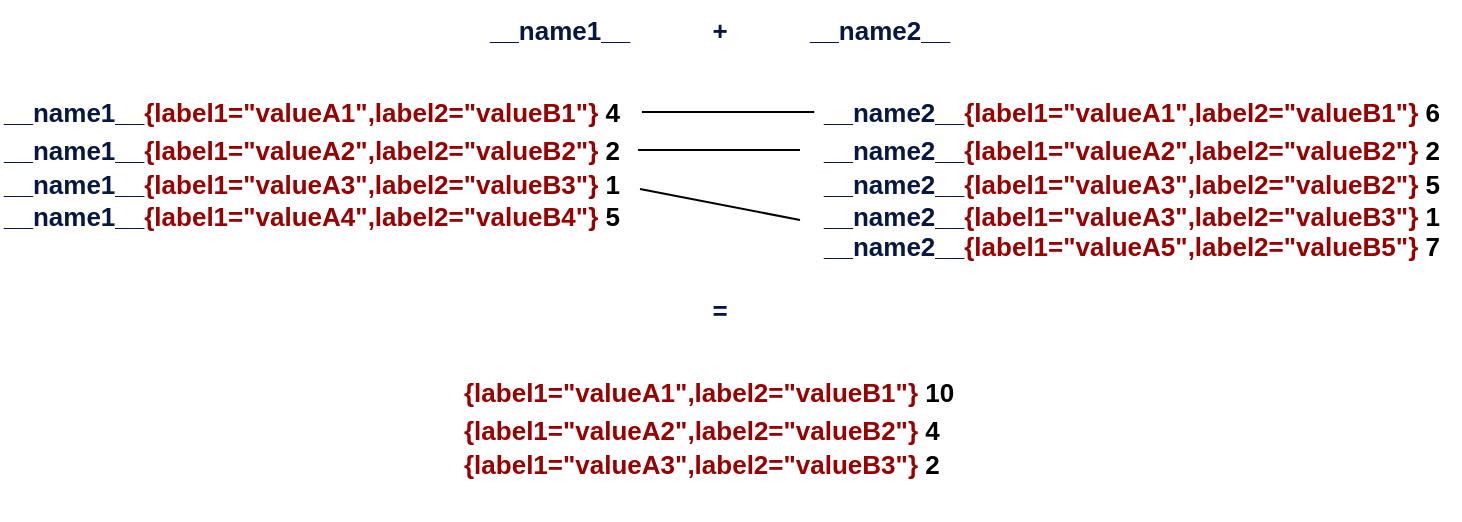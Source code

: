 <mxfile version="21.3.2" type="github" pages="26">
  <diagram id="Fw6GYTaqYFMniWbOoSeC" name="Page-26">
    <mxGraphModel dx="1707" dy="429" grid="1" gridSize="10" guides="1" tooltips="1" connect="1" arrows="1" fold="1" page="1" pageScale="1" pageWidth="827" pageHeight="1169" math="0" shadow="0">
      <root>
        <mxCell id="0" />
        <mxCell id="1" parent="0" />
        <mxCell id="f_g73Df98kmr1cAgLY5k-1" value="&lt;div style=&quot;background-color: rgb(255, 255, 255); font-size: 13px; line-height: 19px;&quot;&gt;&lt;b style=&quot;font-size: 13px;&quot;&gt;&lt;font style=&quot;font-size: 13px;&quot; color=&quot;#051742&quot;&gt;__name1__&lt;/font&gt;&lt;font style=&quot;font-size: 13px;&quot; color=&quot;#990000&quot;&gt;{label1=&quot;valueA1&quot;,label2=&quot;valueB1&quot;&lt;/font&gt;&lt;/b&gt;&lt;b style=&quot;font-size: 13px;&quot;&gt;&lt;font style=&quot;font-size: 13px;&quot; color=&quot;#990000&quot;&gt;&lt;b style=&quot;font-size: 13px;&quot;&gt;&lt;font style=&quot;font-size: 13px;&quot; color=&quot;#990000&quot;&gt;&lt;b style=&quot;font-size: 13px;&quot;&gt;&lt;font style=&quot;font-size: 13px;&quot; color=&quot;#990000&quot;&gt;&lt;span style=&quot;font-size: 13px;&quot;&gt;&lt;span title=&quot;Click to copy label matcher&quot; class=&quot;legend-label-container&quot; style=&quot;font-size: 13px;&quot;&gt;&lt;span class=&quot;legend-label-value&quot; style=&quot;font-size: 13px;&quot;&gt;&lt;/span&gt;&lt;/span&gt;&lt;/span&gt;&lt;/font&gt;&lt;span style=&quot;color: rgb(0, 0, 0); font-size: 13px;&quot;&gt;&lt;/span&gt;&lt;/b&gt;&lt;/font&gt;&lt;/b&gt;}&lt;/font&gt; 4&lt;br&gt;&lt;/b&gt;&lt;div style=&quot;font-size: 13px;&quot;&gt;&lt;div style=&quot;color: rgb(0, 0, 0); background-color: rgb(255, 255, 255); font-size: 13px; line-height: 19px;&quot;&gt;&lt;div style=&quot;font-size: 13px;&quot;&gt;&lt;b style=&quot;font-size: 13px;&quot;&gt;&lt;font style=&quot;font-size: 13px;&quot; color=&quot;#051742&quot;&gt;__name1__&lt;/font&gt;&lt;font style=&quot;font-size: 13px;&quot; color=&quot;#990000&quot;&gt;{label1=&quot;&lt;/font&gt;&lt;/b&gt;&lt;b style=&quot;font-size: 13px;&quot;&gt;&lt;font style=&quot;font-size: 13px;&quot; color=&quot;#990000&quot;&gt;&lt;b style=&quot;font-size: 13px;&quot;&gt;&lt;font style=&quot;font-size: 13px;&quot; color=&quot;#990000&quot;&gt;valueA2&lt;/font&gt;&lt;/b&gt;&quot;,label2=&quot;valueB2&quot;&lt;/font&gt;&lt;/b&gt;&lt;b style=&quot;font-size: 13px;&quot;&gt;&lt;font style=&quot;font-size: 13px;&quot; color=&quot;#990000&quot;&gt;&lt;b style=&quot;font-size: 13px;&quot;&gt;&lt;font style=&quot;font-size: 13px;&quot; color=&quot;#990000&quot;&gt;&lt;b style=&quot;font-size: 13px;&quot;&gt;&lt;font style=&quot;font-size: 13px;&quot; color=&quot;#990000&quot;&gt;&lt;span style=&quot;font-size: 13px;&quot;&gt;&lt;/span&gt;&lt;/font&gt;&lt;span style=&quot;color: rgb(0, 0, 0); font-size: 13px;&quot;&gt;&lt;/span&gt;&lt;/b&gt;&lt;/font&gt;&lt;/b&gt;}&lt;/font&gt; 2&lt;/b&gt;&lt;/div&gt;&lt;/div&gt;&lt;/div&gt;&lt;/div&gt;&lt;div&gt;&lt;b style=&quot;font-size: 13px;&quot;&gt;&lt;font style=&quot;font-size: 13px;&quot; color=&quot;#051742&quot;&gt;__name1__&lt;/font&gt;&lt;font style=&quot;font-size: 13px;&quot; color=&quot;#990000&quot;&gt;{label1=&quot;valueA3&quot;,label2=&quot;valueB3&quot;&lt;/font&gt;&lt;/b&gt;&lt;b style=&quot;font-size: 13px;&quot;&gt;&lt;font style=&quot;font-size: 13px;&quot; color=&quot;#990000&quot;&gt;&lt;b style=&quot;font-size: 13px;&quot;&gt;&lt;font style=&quot;font-size: 13px;&quot; color=&quot;#990000&quot;&gt;&lt;b style=&quot;font-size: 13px;&quot;&gt;&lt;font style=&quot;font-size: 13px;&quot; color=&quot;#990000&quot;&gt;&lt;span style=&quot;font-size: 13px;&quot;&gt;&lt;/span&gt;&lt;/font&gt;&lt;span style=&quot;color: rgb(0, 0, 0); font-size: 13px;&quot;&gt;&lt;/span&gt;&lt;/b&gt;&lt;/font&gt;&lt;/b&gt;}&lt;/font&gt; 1&lt;/b&gt;&lt;/div&gt;&lt;div&gt;&lt;b style=&quot;font-size: 13px;&quot;&gt;&lt;font style=&quot;font-size: 13px;&quot; color=&quot;#051742&quot;&gt;__name1__&lt;/font&gt;&lt;font style=&quot;font-size: 13px;&quot; color=&quot;#990000&quot;&gt;{label1=&quot;valueA4&quot;,label2=&quot;valueB4&quot;&lt;/font&gt;&lt;/b&gt;&lt;b style=&quot;font-size: 13px;&quot;&gt;&lt;font style=&quot;font-size: 13px;&quot; color=&quot;#990000&quot;&gt;&lt;b style=&quot;font-size: 13px;&quot;&gt;&lt;font style=&quot;font-size: 13px;&quot; color=&quot;#990000&quot;&gt;&lt;b style=&quot;font-size: 13px;&quot;&gt;&lt;font style=&quot;font-size: 13px;&quot; color=&quot;#990000&quot;&gt;&lt;span style=&quot;font-size: 13px;&quot;&gt;&lt;/span&gt;&lt;/font&gt;&lt;span style=&quot;color: rgb(0, 0, 0); font-size: 13px;&quot;&gt;&lt;/span&gt;&lt;/b&gt;&lt;/font&gt;&lt;/b&gt;}&lt;/font&gt; 5&lt;/b&gt;&lt;/div&gt;" style="text;whiteSpace=wrap;html=1;fontSize=13;" vertex="1" parent="1">
          <mxGeometry x="-460" y="120" width="320" height="109" as="geometry" />
        </mxCell>
        <mxCell id="f_g73Df98kmr1cAgLY5k-2" value="&lt;div style=&quot;background-color: rgb(255, 255, 255); font-size: 13px; line-height: 19px;&quot;&gt;&lt;b style=&quot;font-size: 13px;&quot;&gt;&lt;font style=&quot;font-size: 13px;&quot; color=&quot;#051742&quot;&gt;__name2__&lt;/font&gt;&lt;font style=&quot;font-size: 13px;&quot; color=&quot;#990000&quot;&gt;{label1=&quot;valueA1&quot;,label2=&quot;valueB1&quot;&lt;/font&gt;&lt;/b&gt;&lt;b style=&quot;font-size: 13px;&quot;&gt;&lt;font style=&quot;font-size: 13px;&quot; color=&quot;#990000&quot;&gt;&lt;b style=&quot;font-size: 13px;&quot;&gt;&lt;font style=&quot;font-size: 13px;&quot; color=&quot;#990000&quot;&gt;&lt;b style=&quot;font-size: 13px;&quot;&gt;&lt;font style=&quot;font-size: 13px;&quot; color=&quot;#990000&quot;&gt;&lt;span style=&quot;font-size: 13px;&quot;&gt;&lt;span title=&quot;Click to copy label matcher&quot; class=&quot;legend-label-container&quot; style=&quot;font-size: 13px;&quot;&gt;&lt;span class=&quot;legend-label-value&quot; style=&quot;font-size: 13px;&quot;&gt;&lt;/span&gt;&lt;/span&gt;&lt;/span&gt;&lt;/font&gt;&lt;span style=&quot;color: rgb(0, 0, 0); font-size: 13px;&quot;&gt;&lt;/span&gt;&lt;/b&gt;&lt;/font&gt;&lt;/b&gt;}&lt;/font&gt; 6&lt;br&gt;&lt;/b&gt;&lt;div style=&quot;font-size: 13px;&quot;&gt;&lt;div style=&quot;color: rgb(0, 0, 0); background-color: rgb(255, 255, 255); font-size: 13px; line-height: 19px;&quot;&gt;&lt;div style=&quot;font-size: 13px;&quot;&gt;&lt;b style=&quot;font-size: 13px;&quot;&gt;&lt;font style=&quot;font-size: 13px;&quot; color=&quot;#051742&quot;&gt;__name2__&lt;/font&gt;&lt;font style=&quot;font-size: 13px;&quot; color=&quot;#990000&quot;&gt;{label1=&quot;&lt;/font&gt;&lt;/b&gt;&lt;b style=&quot;font-size: 13px;&quot;&gt;&lt;font style=&quot;font-size: 13px;&quot; color=&quot;#990000&quot;&gt;&lt;b style=&quot;font-size: 13px;&quot;&gt;&lt;font style=&quot;font-size: 13px;&quot; color=&quot;#990000&quot;&gt;valueA2&lt;/font&gt;&lt;/b&gt;&quot;,label2=&quot;valueB2&quot;&lt;/font&gt;&lt;/b&gt;&lt;b style=&quot;font-size: 13px;&quot;&gt;&lt;font style=&quot;font-size: 13px;&quot; color=&quot;#990000&quot;&gt;&lt;b style=&quot;font-size: 13px;&quot;&gt;&lt;font style=&quot;font-size: 13px;&quot; color=&quot;#990000&quot;&gt;&lt;b style=&quot;font-size: 13px;&quot;&gt;&lt;font style=&quot;font-size: 13px;&quot; color=&quot;#990000&quot;&gt;&lt;span style=&quot;font-size: 13px;&quot;&gt;&lt;/span&gt;&lt;/font&gt;&lt;span style=&quot;color: rgb(0, 0, 0); font-size: 13px;&quot;&gt;&lt;/span&gt;&lt;/b&gt;&lt;/font&gt;&lt;/b&gt;}&lt;/font&gt; 2&lt;/b&gt;&lt;/div&gt;&lt;/div&gt;&lt;/div&gt;&lt;/div&gt;&lt;div&gt;&lt;b style=&quot;font-size: 13px;&quot;&gt;&lt;font style=&quot;font-size: 13px;&quot; color=&quot;#051742&quot;&gt;__name2__&lt;/font&gt;&lt;font style=&quot;font-size: 13px;&quot; color=&quot;#990000&quot;&gt;{label1=&quot;valueA3&quot;,label2=&quot;valueB2&quot;&lt;/font&gt;&lt;/b&gt;&lt;b style=&quot;font-size: 13px;&quot;&gt;&lt;font style=&quot;font-size: 13px;&quot; color=&quot;#990000&quot;&gt;&lt;b style=&quot;font-size: 13px;&quot;&gt;&lt;font style=&quot;font-size: 13px;&quot; color=&quot;#990000&quot;&gt;&lt;b style=&quot;font-size: 13px;&quot;&gt;&lt;font style=&quot;font-size: 13px;&quot; color=&quot;#990000&quot;&gt;&lt;span style=&quot;font-size: 13px;&quot;&gt;&lt;/span&gt;&lt;/font&gt;&lt;span style=&quot;color: rgb(0, 0, 0); font-size: 13px;&quot;&gt;&lt;/span&gt;&lt;/b&gt;&lt;/font&gt;&lt;/b&gt;}&lt;/font&gt; 5&lt;/b&gt;&lt;/div&gt;&lt;div&gt;&lt;b style=&quot;font-size: 13px;&quot;&gt;&lt;font style=&quot;font-size: 13px;&quot; color=&quot;#051742&quot;&gt;__name2__&lt;/font&gt;&lt;font style=&quot;font-size: 13px;&quot; color=&quot;#990000&quot;&gt;{label1=&quot;valueA3&quot;,label2=&quot;valueB3&quot;&lt;/font&gt;&lt;/b&gt;&lt;b style=&quot;font-size: 13px;&quot;&gt;&lt;font style=&quot;font-size: 13px;&quot; color=&quot;#990000&quot;&gt;&lt;b style=&quot;font-size: 13px;&quot;&gt;&lt;font style=&quot;font-size: 13px;&quot; color=&quot;#990000&quot;&gt;&lt;b style=&quot;font-size: 13px;&quot;&gt;&lt;font style=&quot;font-size: 13px;&quot; color=&quot;#990000&quot;&gt;&lt;span style=&quot;font-size: 13px;&quot;&gt;&lt;/span&gt;&lt;/font&gt;&lt;span style=&quot;color: rgb(0, 0, 0); font-size: 13px;&quot;&gt;&lt;/span&gt;&lt;/b&gt;&lt;/font&gt;&lt;/b&gt;}&lt;/font&gt; 1&lt;/b&gt;&lt;/div&gt;&lt;div&gt;&lt;div&gt;&lt;b style=&quot;font-size: 13px;&quot;&gt;&lt;font style=&quot;font-size: 13px;&quot; color=&quot;#051742&quot;&gt;__name2__&lt;/font&gt;&lt;font style=&quot;font-size: 13px;&quot; color=&quot;#990000&quot;&gt;{label1=&quot;valueA5&quot;,label2=&quot;valueB5&quot;&lt;/font&gt;&lt;/b&gt;&lt;b style=&quot;font-size: 13px;&quot;&gt;&lt;font style=&quot;font-size: 13px;&quot; color=&quot;#990000&quot;&gt;&lt;b style=&quot;font-size: 13px;&quot;&gt;&lt;font style=&quot;font-size: 13px;&quot; color=&quot;#990000&quot;&gt;&lt;b style=&quot;font-size: 13px;&quot;&gt;&lt;font style=&quot;font-size: 13px;&quot; color=&quot;#990000&quot;&gt;&lt;/font&gt;&lt;span style=&quot;color: rgb(0, 0, 0); font-size: 13px;&quot;&gt;&lt;/span&gt;&lt;/b&gt;&lt;/font&gt;&lt;/b&gt;}&lt;/font&gt; 7&lt;/b&gt;&lt;/div&gt;&lt;/div&gt;" style="text;whiteSpace=wrap;html=1;fontSize=13;" vertex="1" parent="1">
          <mxGeometry x="-50" y="120" width="320" height="109" as="geometry" />
        </mxCell>
        <mxCell id="f_g73Df98kmr1cAgLY5k-3" value="" style="endArrow=none;html=1;rounded=0;exitX=1.003;exitY=0.147;exitDx=0;exitDy=0;exitPerimeter=0;entryX=-0.009;entryY=0.147;entryDx=0;entryDy=0;entryPerimeter=0;" edge="1" parent="1" source="f_g73Df98kmr1cAgLY5k-1" target="f_g73Df98kmr1cAgLY5k-2">
          <mxGeometry width="50" height="50" relative="1" as="geometry">
            <mxPoint x="-100" y="250" as="sourcePoint" />
            <mxPoint x="-60" y="147" as="targetPoint" />
          </mxGeometry>
        </mxCell>
        <mxCell id="f_g73Df98kmr1cAgLY5k-4" value="" style="endArrow=none;html=1;rounded=0;exitX=0.997;exitY=0.321;exitDx=0;exitDy=0;exitPerimeter=0;" edge="1" parent="1" source="f_g73Df98kmr1cAgLY5k-1">
          <mxGeometry width="50" height="50" relative="1" as="geometry">
            <mxPoint x="-129" y="146" as="sourcePoint" />
            <mxPoint x="-60" y="155" as="targetPoint" />
          </mxGeometry>
        </mxCell>
        <mxCell id="f_g73Df98kmr1cAgLY5k-5" value="" style="endArrow=none;html=1;rounded=0;exitX=1;exitY=0.5;exitDx=0;exitDy=0;" edge="1" parent="1" source="f_g73Df98kmr1cAgLY5k-1">
          <mxGeometry width="50" height="50" relative="1" as="geometry">
            <mxPoint x="-131" y="165" as="sourcePoint" />
            <mxPoint x="-60" y="190" as="targetPoint" />
          </mxGeometry>
        </mxCell>
        <mxCell id="f_g73Df98kmr1cAgLY5k-6" value="&lt;b style=&quot;font-size: 13px;&quot;&gt;&lt;font style=&quot;font-size: 13px;&quot; color=&quot;#051742&quot;&gt;__name1__&lt;/font&gt;&lt;/b&gt;" style="text;strokeColor=none;align=center;fillColor=none;html=1;verticalAlign=middle;whiteSpace=wrap;rounded=0;" vertex="1" parent="1">
          <mxGeometry x="-210" y="80" width="60" height="30" as="geometry" />
        </mxCell>
        <mxCell id="f_g73Df98kmr1cAgLY5k-7" value="&lt;b style=&quot;font-size: 13px;&quot;&gt;&lt;font style=&quot;font-size: 13px;&quot; color=&quot;#051742&quot;&gt;__name2__&lt;/font&gt;&lt;/b&gt;" style="text;strokeColor=none;align=center;fillColor=none;html=1;verticalAlign=middle;whiteSpace=wrap;rounded=0;" vertex="1" parent="1">
          <mxGeometry x="-50" y="80" width="60" height="30" as="geometry" />
        </mxCell>
        <mxCell id="2Ki3Xn3M2Yc5vcHEl58H-1" value="&lt;b style=&quot;font-size: 13px;&quot;&gt;&lt;font style=&quot;font-size: 13px;&quot; color=&quot;#051742&quot;&gt;+&lt;/font&gt;&lt;/b&gt;" style="text;strokeColor=none;align=center;fillColor=none;html=1;verticalAlign=middle;whiteSpace=wrap;rounded=0;" vertex="1" parent="1">
          <mxGeometry x="-130" y="80" width="60" height="30" as="geometry" />
        </mxCell>
        <mxCell id="2Ki3Xn3M2Yc5vcHEl58H-6" value="&lt;span style=&quot;font-size: 13px;&quot;&gt;&lt;font style=&quot;font-size: 13px;&quot; color=&quot;#051742&quot;&gt;=&lt;/font&gt;&lt;/span&gt;" style="text;strokeColor=none;align=center;fillColor=none;html=1;verticalAlign=middle;whiteSpace=wrap;rounded=0;fontSize=13;fontStyle=1" vertex="1" parent="1">
          <mxGeometry x="-130" y="220" width="60" height="30" as="geometry" />
        </mxCell>
        <mxCell id="2Ki3Xn3M2Yc5vcHEl58H-7" value="&lt;div style=&quot;background-color: rgb(255, 255, 255); font-size: 13px; line-height: 19px;&quot;&gt;&lt;b style=&quot;font-size: 13px;&quot;&gt;&lt;font style=&quot;font-size: 13px;&quot; color=&quot;#990000&quot;&gt;{label1=&quot;valueA1&quot;,label2=&quot;valueB1&quot;&lt;/font&gt;&lt;/b&gt;&lt;b style=&quot;font-size: 13px;&quot;&gt;&lt;font style=&quot;font-size: 13px;&quot; color=&quot;#990000&quot;&gt;&lt;b style=&quot;font-size: 13px;&quot;&gt;&lt;font style=&quot;font-size: 13px;&quot; color=&quot;#990000&quot;&gt;&lt;b style=&quot;font-size: 13px;&quot;&gt;&lt;font style=&quot;font-size: 13px;&quot; color=&quot;#990000&quot;&gt;&lt;span style=&quot;font-size: 13px;&quot;&gt;&lt;span title=&quot;Click to copy label matcher&quot; class=&quot;legend-label-container&quot; style=&quot;font-size: 13px;&quot;&gt;&lt;span class=&quot;legend-label-value&quot; style=&quot;font-size: 13px;&quot;&gt;&lt;/span&gt;&lt;/span&gt;&lt;/span&gt;&lt;/font&gt;&lt;span style=&quot;color: rgb(0, 0, 0); font-size: 13px;&quot;&gt;&lt;/span&gt;&lt;/b&gt;&lt;/font&gt;&lt;/b&gt;}&lt;/font&gt; 10&lt;br&gt;&lt;/b&gt;&lt;div style=&quot;font-size: 13px;&quot;&gt;&lt;div style=&quot;color: rgb(0, 0, 0); background-color: rgb(255, 255, 255); font-size: 13px; line-height: 19px;&quot;&gt;&lt;div style=&quot;font-size: 13px;&quot;&gt;&lt;b style=&quot;font-size: 13px;&quot;&gt;&lt;font style=&quot;font-size: 13px;&quot; color=&quot;#990000&quot;&gt;{label1=&quot;&lt;/font&gt;&lt;/b&gt;&lt;b style=&quot;font-size: 13px;&quot;&gt;&lt;font style=&quot;font-size: 13px;&quot; color=&quot;#990000&quot;&gt;&lt;b style=&quot;font-size: 13px;&quot;&gt;&lt;font style=&quot;font-size: 13px;&quot; color=&quot;#990000&quot;&gt;valueA2&lt;/font&gt;&lt;/b&gt;&quot;,label2=&quot;valueB2&quot;&lt;/font&gt;&lt;/b&gt;&lt;b style=&quot;font-size: 13px;&quot;&gt;&lt;font style=&quot;font-size: 13px;&quot; color=&quot;#990000&quot;&gt;&lt;b style=&quot;font-size: 13px;&quot;&gt;&lt;font style=&quot;font-size: 13px;&quot; color=&quot;#990000&quot;&gt;&lt;b style=&quot;font-size: 13px;&quot;&gt;&lt;font style=&quot;font-size: 13px;&quot; color=&quot;#990000&quot;&gt;&lt;span style=&quot;font-size: 13px;&quot;&gt;&lt;/span&gt;&lt;/font&gt;&lt;span style=&quot;color: rgb(0, 0, 0); font-size: 13px;&quot;&gt;&lt;/span&gt;&lt;/b&gt;&lt;/font&gt;&lt;/b&gt;}&lt;/font&gt; 4&lt;/b&gt;&lt;/div&gt;&lt;/div&gt;&lt;/div&gt;&lt;/div&gt;&lt;div&gt;&lt;b style=&quot;font-size: 13px;&quot;&gt;&lt;font style=&quot;font-size: 13px;&quot; color=&quot;#990000&quot;&gt;{label1=&quot;valueA3&quot;,label2=&quot;valueB3&quot;&lt;/font&gt;&lt;/b&gt;&lt;b style=&quot;font-size: 13px;&quot;&gt;&lt;font style=&quot;font-size: 13px;&quot; color=&quot;#990000&quot;&gt;&lt;b style=&quot;font-size: 13px;&quot;&gt;&lt;font style=&quot;font-size: 13px;&quot; color=&quot;#990000&quot;&gt;&lt;b style=&quot;font-size: 13px;&quot;&gt;&lt;font style=&quot;font-size: 13px;&quot; color=&quot;#990000&quot;&gt;&lt;span style=&quot;font-size: 13px;&quot;&gt;&lt;/span&gt;&lt;/font&gt;&lt;span style=&quot;color: rgb(0, 0, 0); font-size: 13px;&quot;&gt;&lt;/span&gt;&lt;/b&gt;&lt;/font&gt;&lt;/b&gt;}&lt;/font&gt; 2&lt;/b&gt;&lt;/div&gt;" style="text;whiteSpace=wrap;html=1;fontSize=13;" vertex="1" parent="1">
          <mxGeometry x="-230" y="260" width="260" height="80" as="geometry" />
        </mxCell>
      </root>
    </mxGraphModel>
  </diagram>
  <diagram id="05q_uMqc77OE68laded5" name="Page-25">
    <mxGraphModel dx="880" dy="429" grid="1" gridSize="10" guides="1" tooltips="1" connect="1" arrows="1" fold="1" page="1" pageScale="1" pageWidth="827" pageHeight="1169" math="0" shadow="0">
      <root>
        <mxCell id="0" />
        <mxCell id="1" parent="0" />
        <mxCell id="P8OMKOQhLhatgJxQplGK-1" value="&lt;div style=&quot;background-color: rgb(255, 255, 255); font-size: 14px; line-height: 19px;&quot;&gt;&lt;div&gt;&lt;div style=&quot;color: rgb(0, 0, 0); background-color: rgb(255, 255, 255); font-size: 14px; line-height: 19px;&quot;&gt;&lt;div&gt;&lt;b&gt;&lt;span style=&quot;color: #000000;&quot;&gt;&lt;font color=&quot;#990000&quot;&gt;{}&lt;/font&gt; 8&lt;/span&gt;&lt;/b&gt;&lt;/div&gt;&lt;/div&gt;&lt;/div&gt;&lt;/div&gt;" style="text;whiteSpace=wrap;html=1;" vertex="1" parent="1">
          <mxGeometry x="394" y="190" width="40" height="40" as="geometry" />
        </mxCell>
      </root>
    </mxGraphModel>
  </diagram>
  <diagram id="f9pUxEfn9jb_EpdYn4m7" name="Page-24">
    <mxGraphModel dx="1707" dy="429" grid="1" gridSize="10" guides="1" tooltips="1" connect="1" arrows="1" fold="1" page="1" pageScale="1" pageWidth="827" pageHeight="1169" math="0" shadow="0">
      <root>
        <mxCell id="0" />
        <mxCell id="1" parent="0" />
        <mxCell id="Os6FV3ZjBl8H2rdR5iog-1" value="&lt;div style=&quot;background-color: rgb(255, 255, 255); font-size: 13px; line-height: 19px;&quot;&gt;&lt;b style=&quot;font-size: 13px;&quot;&gt;&lt;font style=&quot;font-size: 13px;&quot; color=&quot;#051742&quot;&gt;prometheus_http_requests_total&lt;/font&gt;&lt;font style=&quot;font-size: 13px;&quot; color=&quot;#990000&quot;&gt;{code=&quot;200&quot;,handler=&quot;/-/ready&quot;&lt;/font&gt;&lt;/b&gt;&lt;b style=&quot;font-size: 13px;&quot;&gt;&lt;font style=&quot;font-size: 13px;&quot; color=&quot;#990000&quot;&gt;&lt;b style=&quot;font-size: 13px;&quot;&gt;&lt;font style=&quot;font-size: 13px;&quot; color=&quot;#990000&quot;&gt;&lt;b style=&quot;font-size: 13px;&quot;&gt;&lt;font style=&quot;font-size: 13px;&quot; color=&quot;#990000&quot;&gt;,&lt;/font&gt;&lt;/b&gt;&lt;b style=&quot;font-size: 13px;&quot;&gt;&lt;font style=&quot;font-size: 13px;&quot; color=&quot;#990000&quot;&gt;&lt;span style=&quot;font-size: 13px;&quot;&gt;instance=&quot;localhost:9090&quot;,&lt;span title=&quot;Click to copy label matcher&quot; class=&quot;legend-label-container&quot; style=&quot;font-size: 13px;&quot;&gt;&lt;span class=&quot;legend-label-name&quot; style=&quot;font-size: 13px;&quot;&gt;job&lt;/span&gt;=&lt;span class=&quot;legend-label-value&quot; style=&quot;font-size: 13px;&quot;&gt;&quot;prometheus&quot;&lt;/span&gt;&lt;/span&gt;&lt;/span&gt;&lt;/font&gt;&lt;span style=&quot;color: rgb(0, 0, 0); font-size: 13px;&quot;&gt;&lt;/span&gt;&lt;/b&gt;&lt;/font&gt;&lt;/b&gt;}&lt;/font&gt; 3&lt;/b&gt;&lt;div style=&quot;font-size: 13px;&quot;&gt;&lt;div style=&quot;color: rgb(0, 0, 0); background-color: rgb(255, 255, 255); font-size: 13px; line-height: 19px;&quot;&gt;&lt;div style=&quot;font-size: 13px;&quot;&gt;&lt;b style=&quot;font-size: 13px;&quot;&gt;&lt;font style=&quot;font-size: 13px;&quot; color=&quot;#051742&quot;&gt;prometheus_http_requests_total&lt;/font&gt;&lt;font style=&quot;font-size: 13px;&quot; color=&quot;#990000&quot;&gt;{code=&quot;200&quot;,handler=&quot;/api/v1/query&quot;&lt;/font&gt;&lt;/b&gt;&lt;b style=&quot;font-size: 13px;&quot;&gt;&lt;span style=&quot;color: rgb(0, 0, 0); font-size: 13px;&quot;&gt;&lt;font style=&quot;font-size: 13px;&quot; color=&quot;#990000&quot;&gt;&lt;b style=&quot;font-size: 13px;&quot;&gt;&lt;font style=&quot;font-size: 13px;&quot; color=&quot;#990000&quot;&gt;&lt;b style=&quot;font-size: 13px;&quot;&gt;&lt;font style=&quot;font-size: 13px;&quot; color=&quot;#990000&quot;&gt;&lt;b style=&quot;font-size: 13px;&quot;&gt;&lt;font style=&quot;font-size: 13px;&quot; color=&quot;#990000&quot;&gt;,&lt;/font&gt;&lt;/b&gt;&lt;b style=&quot;font-size: 13px;&quot;&gt;&lt;font style=&quot;font-size: 13px;&quot; color=&quot;#990000&quot;&gt;&lt;span style=&quot;font-size: 13px;&quot;&gt;instance=&quot;localhost:9090&quot;,&lt;span title=&quot;Click to copy label matcher&quot; class=&quot;legend-label-container&quot; style=&quot;font-size: 13px;&quot;&gt;&lt;span class=&quot;legend-label-name&quot; style=&quot;font-size: 13px;&quot;&gt;job&lt;/span&gt;=&lt;span class=&quot;legend-label-value&quot; style=&quot;font-size: 13px;&quot;&gt;&quot;prometheus&quot;&lt;/span&gt;&lt;/span&gt;&lt;/span&gt;&lt;/font&gt;&lt;span style=&quot;color: rgb(0, 0, 0); font-size: 13px;&quot;&gt;&lt;/span&gt;&lt;/b&gt;&lt;/font&gt;&lt;/b&gt;&lt;/font&gt;&lt;/b&gt;}&lt;/font&gt; 10&lt;/span&gt;&lt;/b&gt;&lt;/div&gt;&lt;div style=&quot;font-size: 13px;&quot;&gt;&lt;b style=&quot;font-size: 13px;&quot;&gt;&lt;font style=&quot;font-size: 13px;&quot; color=&quot;#051742&quot;&gt;prometheus_http_requests_total&lt;/font&gt;&lt;font style=&quot;font-size: 13px;&quot; color=&quot;#990000&quot;&gt;{code=&quot;200&quot;,handler=&quot;/graph&quot;&lt;/font&gt;&lt;/b&gt;&lt;b style=&quot;font-size: 13px;&quot;&gt;&lt;span style=&quot;color: rgb(0, 0, 0); font-size: 13px;&quot;&gt;&lt;font style=&quot;font-size: 13px;&quot; color=&quot;#990000&quot;&gt;&lt;b style=&quot;font-size: 13px;&quot;&gt;&lt;font style=&quot;font-size: 13px;&quot; color=&quot;#990000&quot;&gt;&lt;b style=&quot;font-size: 13px;&quot;&gt;&lt;font style=&quot;font-size: 13px;&quot; color=&quot;#990000&quot;&gt;&lt;b style=&quot;font-size: 13px;&quot;&gt;&lt;font style=&quot;font-size: 13px;&quot; color=&quot;#990000&quot;&gt;,&lt;/font&gt;&lt;/b&gt;&lt;b style=&quot;font-size: 13px;&quot;&gt;&lt;font style=&quot;font-size: 13px;&quot; color=&quot;#990000&quot;&gt;&lt;span style=&quot;font-size: 13px;&quot;&gt;instance=&quot;localhost:9090&quot;,&lt;span title=&quot;Click to copy label matcher&quot; class=&quot;legend-label-container&quot; style=&quot;font-size: 13px;&quot;&gt;&lt;span class=&quot;legend-label-name&quot; style=&quot;font-size: 13px;&quot;&gt;job&lt;/span&gt;=&lt;span class=&quot;legend-label-value&quot; style=&quot;font-size: 13px;&quot;&gt;&quot;prometheus&quot;&lt;/span&gt;&lt;/span&gt;&lt;/span&gt;&lt;/font&gt;&lt;span style=&quot;color: rgb(0, 0, 0); font-size: 13px;&quot;&gt;&lt;/span&gt;&lt;/b&gt;&lt;/font&gt;&lt;/b&gt;&lt;/font&gt;&lt;/b&gt;}&lt;/font&gt; 1&lt;/span&gt;&lt;/b&gt;&lt;/div&gt;&lt;div style=&quot;font-size: 13px;&quot;&gt;&lt;b style=&quot;font-size: 13px;&quot;&gt;&lt;font style=&quot;font-size: 13px;&quot; color=&quot;#051742&quot;&gt;prometheus_http_requests_total&lt;/font&gt;&lt;font style=&quot;font-size: 13px;&quot; color=&quot;#990000&quot;&gt;{code=&quot;200&quot;,handler=&quot;/metrics&quot;&lt;/font&gt;&lt;/b&gt;&lt;b style=&quot;font-size: 13px;&quot;&gt;&lt;span style=&quot;color: rgb(0, 0, 0); font-size: 13px;&quot;&gt;&lt;font style=&quot;font-size: 13px;&quot; color=&quot;#990000&quot;&gt;&lt;b style=&quot;font-size: 13px;&quot;&gt;&lt;font style=&quot;font-size: 13px;&quot; color=&quot;#990000&quot;&gt;&lt;b style=&quot;font-size: 13px;&quot;&gt;&lt;font style=&quot;font-size: 13px;&quot; color=&quot;#990000&quot;&gt;&lt;b style=&quot;font-size: 13px;&quot;&gt;&lt;font style=&quot;font-size: 13px;&quot; color=&quot;#990000&quot;&gt;,&lt;/font&gt;&lt;/b&gt;&lt;b style=&quot;font-size: 13px;&quot;&gt;&lt;font style=&quot;font-size: 13px;&quot; color=&quot;#990000&quot;&gt;&lt;span style=&quot;font-size: 13px;&quot;&gt;instance=&quot;localhost:9090&quot;,&lt;span title=&quot;Click to copy label matcher&quot; class=&quot;legend-label-container&quot; style=&quot;font-size: 13px;&quot;&gt;&lt;span class=&quot;legend-label-name&quot; style=&quot;font-size: 13px;&quot;&gt;job&lt;/span&gt;=&lt;span class=&quot;legend-label-value&quot; style=&quot;font-size: 13px;&quot;&gt;&quot;prometheus&quot;&lt;/span&gt;&lt;/span&gt;&lt;/span&gt;&lt;/font&gt;&lt;span style=&quot;color: rgb(0, 0, 0); font-size: 13px;&quot;&gt;&lt;/span&gt;&lt;/b&gt;&lt;/font&gt;&lt;/b&gt;&lt;/font&gt;&lt;/b&gt;}&lt;/font&gt; 40&lt;br style=&quot;font-size: 13px;&quot;&gt;&lt;/span&gt;&lt;/b&gt;&lt;/div&gt;&lt;div style=&quot;font-size: 13px;&quot;&gt;&lt;b style=&quot;font-size: 13px;&quot;&gt;&lt;b style=&quot;font-size: 13px;&quot;&gt;&lt;font style=&quot;font-size: 13px;&quot; color=&quot;#051742&quot;&gt;prometheus_http_requests_total&lt;/font&gt;&lt;font style=&quot;font-size: 13px;&quot; color=&quot;#990000&quot;&gt;{code=&quot;200&quot;,handler=&quot;/api/v1/query_range&quot;&lt;/font&gt;&lt;/b&gt;&lt;/b&gt;&lt;b style=&quot;font-size: 13px;&quot;&gt;&lt;span style=&quot;color: rgb(0, 0, 0); font-size: 13px;&quot;&gt;&lt;b style=&quot;font-size: 13px;&quot;&gt;&lt;font style=&quot;font-size: 13px;&quot; color=&quot;#990000&quot;&gt;&lt;b style=&quot;font-size: 13px;&quot;&gt;&lt;font style=&quot;font-size: 13px;&quot; color=&quot;#990000&quot;&gt;&lt;b style=&quot;font-size: 13px;&quot;&gt;&lt;font style=&quot;font-size: 13px;&quot; color=&quot;#990000&quot;&gt;&lt;b style=&quot;font-size: 13px;&quot;&gt;&lt;font style=&quot;font-size: 13px;&quot; color=&quot;#990000&quot;&gt;,&lt;/font&gt;&lt;/b&gt;&lt;b style=&quot;font-size: 13px;&quot;&gt;&lt;font style=&quot;font-size: 13px;&quot; color=&quot;#990000&quot;&gt;&lt;span style=&quot;font-size: 13px;&quot;&gt;instance=&quot;localhost:9090&quot;,&lt;span title=&quot;Click to copy label matcher&quot; class=&quot;legend-label-container&quot; style=&quot;font-size: 13px;&quot;&gt;&lt;span class=&quot;legend-label-name&quot; style=&quot;font-size: 13px;&quot;&gt;job&lt;/span&gt;=&lt;span class=&quot;legend-label-value&quot; style=&quot;font-size: 13px;&quot;&gt;&quot;prometheus&quot;&lt;/span&gt;&lt;/span&gt;&lt;/span&gt;&lt;/font&gt;&lt;span style=&quot;color: rgb(0, 0, 0); font-size: 13px;&quot;&gt;&lt;/span&gt;&lt;/b&gt;&lt;/font&gt;&lt;/b&gt;&lt;/font&gt;&lt;/b&gt;}&lt;/font&gt; 5&lt;/b&gt;&lt;/span&gt;&lt;/b&gt;&lt;br style=&quot;font-size: 13px;&quot;&gt;&lt;b style=&quot;font-size: 13px;&quot;&gt;&lt;b style=&quot;font-size: 13px;&quot;&gt;&lt;b style=&quot;font-size: 13px;&quot;&gt;&lt;b style=&quot;font-size: 13px;&quot;&gt;&lt;font style=&quot;font-size: 13px;&quot; color=&quot;#051742&quot;&gt;prometheus_http_requests_total&lt;/font&gt;&lt;font style=&quot;font-size: 13px;&quot; color=&quot;#990000&quot;&gt;{code=&quot;200&quot;,handler=&quot;/api/v1/series&quot;&lt;/font&gt;&lt;/b&gt;&lt;/b&gt;&lt;/b&gt;&lt;/b&gt;&lt;b style=&quot;font-size: 13px;&quot;&gt;&lt;span style=&quot;color: rgb(0, 0, 0); font-size: 13px;&quot;&gt;&lt;b style=&quot;font-size: 13px;&quot;&gt;&lt;b style=&quot;font-size: 13px;&quot;&gt;&lt;b style=&quot;font-size: 13px;&quot;&gt;&lt;font style=&quot;font-size: 13px;&quot; color=&quot;#990000&quot;&gt;&lt;b style=&quot;font-size: 13px;&quot;&gt;&lt;font style=&quot;font-size: 13px;&quot; color=&quot;#990000&quot;&gt;&lt;b style=&quot;font-size: 13px;&quot;&gt;&lt;font style=&quot;font-size: 13px;&quot; color=&quot;#990000&quot;&gt;&lt;b style=&quot;font-size: 13px;&quot;&gt;&lt;font style=&quot;font-size: 13px;&quot; color=&quot;#990000&quot;&gt;,&lt;/font&gt;&lt;/b&gt;&lt;b style=&quot;font-size: 13px;&quot;&gt;&lt;font style=&quot;font-size: 13px;&quot; color=&quot;#990000&quot;&gt;&lt;span style=&quot;font-size: 13px;&quot;&gt;instance=&quot;localhost:9090&quot;,&lt;span title=&quot;Click to copy label matcher&quot; class=&quot;legend-label-container&quot; style=&quot;font-size: 13px;&quot;&gt;&lt;span class=&quot;legend-label-name&quot; style=&quot;font-size: 13px;&quot;&gt;job&lt;/span&gt;=&lt;span class=&quot;legend-label-value&quot; style=&quot;font-size: 13px;&quot;&gt;&quot;prometheus&quot;&lt;/span&gt;&lt;/span&gt;&lt;/span&gt;&lt;/font&gt;&lt;span style=&quot;color: rgb(0, 0, 0); font-size: 13px;&quot;&gt;&lt;/span&gt;&lt;/b&gt;&lt;/font&gt;&lt;/b&gt;&lt;/font&gt;&lt;/b&gt;}&lt;/font&gt; 2&lt;/b&gt;&lt;/b&gt;&lt;/b&gt;&lt;/span&gt;&lt;/b&gt;&lt;/div&gt;&lt;div style=&quot;font-size: 13px;&quot;&gt;&lt;b style=&quot;font-size: 13px;&quot;&gt;&lt;b style=&quot;font-size: 13px;&quot;&gt;&lt;b style=&quot;font-size: 13px;&quot;&gt;&lt;b style=&quot;font-size: 13px;&quot;&gt;&lt;b style=&quot;font-size: 13px;&quot;&gt;&lt;b style=&quot;font-size: 13px;&quot;&gt;&lt;b style=&quot;font-size: 13px;&quot;&gt;&lt;b style=&quot;font-size: 13px;&quot;&gt;&lt;font style=&quot;font-size: 13px;&quot; color=&quot;#051742&quot;&gt;prometheus_http_requests_total&lt;/font&gt;&lt;font style=&quot;font-size: 13px;&quot; color=&quot;#990000&quot;&gt;{code=&quot;200&quot;,handler=&quot;/-/ready&quot;&lt;/font&gt;&lt;/b&gt;&lt;/b&gt;&lt;/b&gt;&lt;/b&gt;&lt;/b&gt;&lt;/b&gt;&lt;/b&gt;&lt;/b&gt;&lt;b style=&quot;font-size: 13px;&quot;&gt;&lt;span style=&quot;color: rgb(0, 0, 0); font-size: 13px;&quot;&gt;&lt;b style=&quot;font-size: 13px;&quot;&gt;&lt;b style=&quot;font-size: 13px;&quot;&gt;&lt;b style=&quot;font-size: 13px;&quot;&gt;&lt;b style=&quot;font-size: 13px;&quot;&gt;&lt;b style=&quot;font-size: 13px;&quot;&gt;&lt;b style=&quot;font-size: 13px;&quot;&gt;&lt;b style=&quot;font-size: 13px;&quot;&gt;&lt;font style=&quot;font-size: 13px;&quot; color=&quot;#990000&quot;&gt;&lt;b style=&quot;font-size: 13px;&quot;&gt;&lt;font style=&quot;font-size: 13px;&quot; color=&quot;#990000&quot;&gt;&lt;b style=&quot;font-size: 13px;&quot;&gt;&lt;font style=&quot;font-size: 13px;&quot; color=&quot;#990000&quot;&gt;&lt;b style=&quot;font-size: 13px;&quot;&gt;&lt;font style=&quot;font-size: 13px;&quot; color=&quot;#990000&quot;&gt;,&lt;/font&gt;&lt;/b&gt;&lt;b style=&quot;font-size: 13px;&quot;&gt;&lt;font style=&quot;font-size: 13px;&quot; color=&quot;#990000&quot;&gt;&lt;span style=&quot;font-size: 13px;&quot;&gt;instance=&quot;localhost:9090&quot;,&lt;span title=&quot;Click to copy label matcher&quot; class=&quot;legend-label-container&quot; style=&quot;font-size: 13px;&quot;&gt;&lt;span class=&quot;legend-label-name&quot; style=&quot;font-size: 13px;&quot;&gt;job&lt;/span&gt;=&lt;span class=&quot;legend-label-value&quot; style=&quot;font-size: 13px;&quot;&gt;&quot;prometheus&quot;&lt;/span&gt;&lt;/span&gt;&lt;/span&gt;&lt;/font&gt;&lt;span style=&quot;color: rgb(0, 0, 0); font-size: 13px;&quot;&gt;&lt;/span&gt;&lt;/b&gt;&lt;/font&gt;&lt;/b&gt;&lt;/font&gt;&lt;/b&gt;}&lt;/font&gt; 3&lt;br&gt;&lt;br&gt;&lt;/b&gt;&lt;/b&gt;&lt;/b&gt;&lt;/b&gt;&lt;/b&gt;&lt;/b&gt;&lt;/b&gt;&lt;/span&gt;&lt;/b&gt;&lt;/div&gt;&lt;div style=&quot;font-size: 13px;&quot;&gt;&lt;b style=&quot;font-size: 13px;&quot;&gt;&lt;b style=&quot;font-size: 13px;&quot;&gt;&lt;b style=&quot;font-size: 13px;&quot;&gt;&lt;b style=&quot;font-size: 13px;&quot;&gt;&lt;b style=&quot;font-size: 13px;&quot;&gt;&lt;b style=&quot;font-size: 13px;&quot;&gt;&lt;b style=&quot;font-size: 13px;&quot;&gt;&lt;b style=&quot;font-size: 13px;&quot;&gt;&lt;b style=&quot;font-size: 13px;&quot;&gt;&lt;b style=&quot;font-size: 13px;&quot;&gt;&lt;b style=&quot;font-size: 13px;&quot;&gt;&lt;b style=&quot;font-size: 13px;&quot;&gt;&lt;font style=&quot;font-size: 13px;&quot; color=&quot;#051742&quot;&gt;prometheus_http_requests_total&lt;/font&gt;&lt;font style=&quot;font-size: 13px;&quot; color=&quot;#990000&quot;&gt;{code=&quot;302&quot;,handler=&quot;/&quot;&lt;/font&gt;&lt;/b&gt;&lt;/b&gt;&lt;/b&gt;&lt;/b&gt;&lt;/b&gt;&lt;/b&gt;&lt;/b&gt;&lt;/b&gt;&lt;/b&gt;&lt;/b&gt;&lt;/b&gt;&lt;/b&gt;&lt;b style=&quot;font-size: 13px;&quot;&gt;&lt;span style=&quot;color: rgb(0, 0, 0); font-size: 13px;&quot;&gt;&lt;b style=&quot;font-size: 13px;&quot;&gt;&lt;b style=&quot;font-size: 13px;&quot;&gt;&lt;b style=&quot;font-size: 13px;&quot;&gt;&lt;b style=&quot;font-size: 13px;&quot;&gt;&lt;b style=&quot;font-size: 13px;&quot;&gt;&lt;b style=&quot;font-size: 13px;&quot;&gt;&lt;b style=&quot;font-size: 13px;&quot;&gt;&lt;b style=&quot;font-size: 13px;&quot;&gt;&lt;b style=&quot;font-size: 13px;&quot;&gt;&lt;b style=&quot;font-size: 13px;&quot;&gt;&lt;b style=&quot;font-size: 13px;&quot;&gt;&lt;font style=&quot;font-size: 13px;&quot; color=&quot;#990000&quot;&gt;&lt;b style=&quot;font-size: 13px;&quot;&gt;&lt;font style=&quot;font-size: 13px;&quot; color=&quot;#990000&quot;&gt;&lt;b style=&quot;font-size: 13px;&quot;&gt;&lt;font style=&quot;font-size: 13px;&quot; color=&quot;#990000&quot;&gt;&lt;b style=&quot;font-size: 13px;&quot;&gt;&lt;font style=&quot;font-size: 13px;&quot; color=&quot;#990000&quot;&gt;,&lt;/font&gt;&lt;/b&gt;&lt;b style=&quot;font-size: 13px;&quot;&gt;&lt;font style=&quot;font-size: 13px;&quot; color=&quot;#990000&quot;&gt;&lt;span style=&quot;font-size: 13px;&quot;&gt;instance=&quot;localhost:9090&quot;,&lt;span title=&quot;Click to copy label matcher&quot; class=&quot;legend-label-container&quot; style=&quot;font-size: 13px;&quot;&gt;&lt;span class=&quot;legend-label-name&quot; style=&quot;font-size: 13px;&quot;&gt;job&lt;/span&gt;=&lt;span class=&quot;legend-label-value&quot; style=&quot;font-size: 13px;&quot;&gt;&quot;prometheus&quot;&lt;/span&gt;&lt;/span&gt;&lt;/span&gt;&lt;/font&gt;&lt;span style=&quot;color: rgb(0, 0, 0); font-size: 13px;&quot;&gt;&lt;/span&gt;&lt;/b&gt;&lt;/font&gt;&lt;/b&gt;&lt;/font&gt;&lt;/b&gt;}&lt;/font&gt; 1&lt;/b&gt;&lt;/b&gt;&lt;/b&gt;&lt;/b&gt;&lt;/b&gt;&lt;/b&gt;&lt;/b&gt;&lt;/b&gt;&lt;/b&gt;&lt;/b&gt;&lt;/b&gt;&lt;/span&gt;&lt;/b&gt;&lt;/div&gt;&lt;div style=&quot;font-size: 13px;&quot;&gt;&lt;b style=&quot;font-size: 13px;&quot;&gt;&lt;b style=&quot;font-size: 13px;&quot;&gt;&lt;b style=&quot;font-size: 13px;&quot;&gt;&lt;b style=&quot;font-size: 13px;&quot;&gt;&lt;b style=&quot;font-size: 13px;&quot;&gt;&lt;b style=&quot;font-size: 13px;&quot;&gt;&lt;b style=&quot;font-size: 13px;&quot;&gt;&lt;b style=&quot;font-size: 13px;&quot;&gt;&lt;b style=&quot;font-size: 13px;&quot;&gt;&lt;b style=&quot;font-size: 13px;&quot;&gt;&lt;b style=&quot;font-size: 13px;&quot;&gt;&lt;b style=&quot;font-size: 13px;&quot;&gt;&lt;b style=&quot;font-size: 13px;&quot;&gt;&lt;b style=&quot;font-size: 13px;&quot;&gt;&lt;b style=&quot;font-size: 13px;&quot;&gt;&lt;b style=&quot;font-size: 13px;&quot;&gt;&lt;b style=&quot;font-size: 13px;&quot;&gt;&lt;b style=&quot;font-size: 13px;&quot;&gt;&lt;b style=&quot;font-size: 13px;&quot;&gt;&lt;b style=&quot;font-size: 13px;&quot;&gt;&lt;b style=&quot;font-size: 13px;&quot;&gt;&lt;b style=&quot;font-size: 13px;&quot;&gt;&lt;b style=&quot;font-size: 13px;&quot;&gt;&lt;b style=&quot;font-size: 13px;&quot;&gt;&lt;font style=&quot;font-size: 13px;&quot; color=&quot;#051742&quot;&gt;&lt;br&gt;prometheus_http_requests_total&lt;/font&gt;&lt;font style=&quot;font-size: 13px;&quot; color=&quot;#990000&quot;&gt;{code=&quot;400&quot;,handler=&quot;/api/v1/query&quot;&lt;/font&gt;&lt;/b&gt;&lt;/b&gt;&lt;/b&gt;&lt;/b&gt;&lt;/b&gt;&lt;/b&gt;&lt;/b&gt;&lt;/b&gt;&lt;/b&gt;&lt;/b&gt;&lt;/b&gt;&lt;/b&gt;&lt;/b&gt;&lt;/b&gt;&lt;/b&gt;&lt;/b&gt;&lt;/b&gt;&lt;/b&gt;&lt;/b&gt;&lt;/b&gt;&lt;/b&gt;&lt;/b&gt;&lt;/b&gt;&lt;/b&gt;&lt;b style=&quot;font-size: 13px;&quot;&gt;&lt;span style=&quot;color: rgb(0, 0, 0); font-size: 13px;&quot;&gt;&lt;b style=&quot;font-size: 13px;&quot;&gt;&lt;b style=&quot;font-size: 13px;&quot;&gt;&lt;b style=&quot;font-size: 13px;&quot;&gt;&lt;b style=&quot;font-size: 13px;&quot;&gt;&lt;b style=&quot;font-size: 13px;&quot;&gt;&lt;b style=&quot;font-size: 13px;&quot;&gt;&lt;b style=&quot;font-size: 13px;&quot;&gt;&lt;b style=&quot;font-size: 13px;&quot;&gt;&lt;b style=&quot;font-size: 13px;&quot;&gt;&lt;b style=&quot;font-size: 13px;&quot;&gt;&lt;b style=&quot;font-size: 13px;&quot;&gt;&lt;b style=&quot;font-size: 13px;&quot;&gt;&lt;b style=&quot;font-size: 13px;&quot;&gt;&lt;b style=&quot;font-size: 13px;&quot;&gt;&lt;b style=&quot;font-size: 13px;&quot;&gt;&lt;b style=&quot;font-size: 13px;&quot;&gt;&lt;b style=&quot;font-size: 13px;&quot;&gt;&lt;b style=&quot;font-size: 13px;&quot;&gt;&lt;b style=&quot;font-size: 13px;&quot;&gt;&lt;b style=&quot;font-size: 13px;&quot;&gt;&lt;b style=&quot;font-size: 13px;&quot;&gt;&lt;b style=&quot;font-size: 13px;&quot;&gt;&lt;b style=&quot;font-size: 13px;&quot;&gt;&lt;font style=&quot;font-size: 13px;&quot; color=&quot;#990000&quot;&gt;&lt;b style=&quot;font-size: 13px;&quot;&gt;&lt;font style=&quot;font-size: 13px;&quot; color=&quot;#990000&quot;&gt;&lt;b style=&quot;font-size: 13px;&quot;&gt;&lt;font style=&quot;font-size: 13px;&quot; color=&quot;#990000&quot;&gt;&lt;b style=&quot;font-size: 13px;&quot;&gt;&lt;font style=&quot;font-size: 13px;&quot; color=&quot;#990000&quot;&gt;,&lt;/font&gt;&lt;/b&gt;&lt;b style=&quot;font-size: 13px;&quot;&gt;&lt;font style=&quot;font-size: 13px;&quot; color=&quot;#990000&quot;&gt;&lt;span style=&quot;font-size: 13px;&quot;&gt;instance=&quot;localhost:9090&quot;,&lt;span title=&quot;Click to copy label matcher&quot; class=&quot;legend-label-container&quot; style=&quot;font-size: 13px;&quot;&gt;&lt;span class=&quot;legend-label-name&quot; style=&quot;font-size: 13px;&quot;&gt;job&lt;/span&gt;=&lt;span class=&quot;legend-label-value&quot; style=&quot;font-size: 13px;&quot;&gt;&quot;prometheus&quot;&lt;/span&gt;&lt;/span&gt;&lt;/span&gt;&lt;/font&gt;&lt;span style=&quot;color: rgb(0, 0, 0); font-size: 13px;&quot;&gt;&lt;/span&gt;&lt;/b&gt;&lt;/font&gt;&lt;/b&gt;&lt;/font&gt;&lt;/b&gt;}&lt;/font&gt; 7&lt;/b&gt;&lt;/b&gt;&lt;/b&gt;&lt;/b&gt;&lt;/b&gt;&lt;/b&gt;&lt;/b&gt;&lt;/b&gt;&lt;/b&gt;&lt;/b&gt;&lt;/b&gt;&lt;/b&gt;&lt;/b&gt;&lt;/b&gt;&lt;/b&gt;&lt;/b&gt;&lt;/b&gt;&lt;/b&gt;&lt;/b&gt;&lt;/b&gt;&lt;/b&gt;&lt;/b&gt;&lt;/b&gt;&lt;/span&gt;&lt;/b&gt;&lt;/div&gt;&lt;/div&gt;&lt;/div&gt;&lt;/div&gt;" style="text;whiteSpace=wrap;html=1;fontSize=13;" vertex="1" parent="1">
          <mxGeometry x="-370" y="110" width="790" height="230" as="geometry" />
        </mxCell>
        <mxCell id="4VT40hA-EwI7DZrPV8Tl-1" value="&lt;div style=&quot;font-size: 15px;&quot; align=&quot;left&quot;&gt;&amp;nbsp; &amp;nbsp; 3 &lt;br style=&quot;font-size: 15px;&quot;&gt;+&amp;nbsp; 10 &lt;br style=&quot;font-size: 15px;&quot;&gt;+&amp;nbsp; 1&lt;br style=&quot;font-size: 15px;&quot;&gt;+&amp;nbsp; 40 &lt;br style=&quot;font-size: 15px;&quot;&gt;+&amp;nbsp; 5&amp;nbsp; &lt;br style=&quot;font-size: 15px;&quot;&gt;+&amp;nbsp; 2 &lt;br style=&quot;font-size: 15px;&quot;&gt;+&amp;nbsp; 3 &lt;br style=&quot;font-size: 15px;&quot;&gt;=&amp;nbsp; 64&lt;/div&gt;" style="text;strokeColor=none;align=left;fillColor=none;html=1;verticalAlign=middle;whiteSpace=wrap;rounded=0;fontSize=15;fontStyle=1" vertex="1" parent="1">
          <mxGeometry x="420" y="120" width="60" height="140" as="geometry" />
        </mxCell>
      </root>
    </mxGraphModel>
  </diagram>
  <diagram id="0PBHZhtj0UpvEPXBl0KE" name="Page-17">
    <mxGraphModel dx="880" dy="429" grid="1" gridSize="10" guides="1" tooltips="1" connect="1" arrows="1" fold="1" page="1" pageScale="1" pageWidth="827" pageHeight="1169" math="0" shadow="0">
      <root>
        <mxCell id="0" />
        <mxCell id="1" parent="0" />
        <mxCell id="RCqV7yaIPOu7YPtUozrg-1" value="&lt;div style=&quot;background-color: rgb(255, 255, 255); font-size: 13px; line-height: 19px;&quot;&gt;&lt;b style=&quot;font-size: 13px;&quot;&gt;&lt;font style=&quot;font-size: 13px;&quot; color=&quot;#051742&quot;&gt;prometheus_http_requests_total&lt;/font&gt;&lt;font style=&quot;font-size: 13px;&quot; color=&quot;#990000&quot;&gt;{code=&quot;200&quot;,handler=&quot;/-/ready&quot;&lt;/font&gt;&lt;/b&gt;&lt;b style=&quot;font-size: 13px;&quot;&gt;&lt;font style=&quot;font-size: 13px;&quot; color=&quot;#990000&quot;&gt;&lt;b style=&quot;font-size: 13px;&quot;&gt;&lt;font style=&quot;font-size: 13px;&quot; color=&quot;#990000&quot;&gt;&lt;b style=&quot;font-size: 13px;&quot;&gt;&lt;font style=&quot;font-size: 13px;&quot; color=&quot;#990000&quot;&gt;,&lt;/font&gt;&lt;/b&gt;&lt;b style=&quot;font-size: 13px;&quot;&gt;&lt;font style=&quot;font-size: 13px;&quot; color=&quot;#990000&quot;&gt;&lt;span style=&quot;font-size: 13px;&quot;&gt;instance=&quot;localhost:9090&quot;,&lt;span title=&quot;Click to copy label matcher&quot; class=&quot;legend-label-container&quot; style=&quot;font-size: 13px;&quot;&gt;&lt;span class=&quot;legend-label-name&quot; style=&quot;font-size: 13px;&quot;&gt;job&lt;/span&gt;=&lt;span class=&quot;legend-label-value&quot; style=&quot;font-size: 13px;&quot;&gt;&quot;prometheus&quot;&lt;/span&gt;&lt;/span&gt;&lt;/span&gt;&lt;/font&gt;&lt;span style=&quot;color: rgb(0, 0, 0); font-size: 13px;&quot;&gt;&lt;/span&gt;&lt;/b&gt;&lt;/font&gt;&lt;/b&gt;}&lt;/font&gt; 3&lt;/b&gt;&lt;div style=&quot;font-size: 13px;&quot;&gt;&lt;div style=&quot;color: rgb(0, 0, 0); background-color: rgb(255, 255, 255); font-size: 13px; line-height: 19px;&quot;&gt;&lt;div style=&quot;font-size: 13px;&quot;&gt;&lt;b style=&quot;font-size: 13px;&quot;&gt;&lt;font style=&quot;font-size: 13px;&quot; color=&quot;#051742&quot;&gt;prometheus_http_requests_total&lt;/font&gt;&lt;font style=&quot;font-size: 13px;&quot; color=&quot;#990000&quot;&gt;{code=&quot;200&quot;,handler=&quot;/api/v1/query&quot;&lt;/font&gt;&lt;/b&gt;&lt;b style=&quot;font-size: 13px;&quot;&gt;&lt;span style=&quot;color: rgb(0, 0, 0); font-size: 13px;&quot;&gt;&lt;font style=&quot;font-size: 13px;&quot; color=&quot;#990000&quot;&gt;&lt;b style=&quot;font-size: 13px;&quot;&gt;&lt;font style=&quot;font-size: 13px;&quot; color=&quot;#990000&quot;&gt;&lt;b style=&quot;font-size: 13px;&quot;&gt;&lt;font style=&quot;font-size: 13px;&quot; color=&quot;#990000&quot;&gt;&lt;b style=&quot;font-size: 13px;&quot;&gt;&lt;font style=&quot;font-size: 13px;&quot; color=&quot;#990000&quot;&gt;,&lt;/font&gt;&lt;/b&gt;&lt;b style=&quot;font-size: 13px;&quot;&gt;&lt;font style=&quot;font-size: 13px;&quot; color=&quot;#990000&quot;&gt;&lt;span style=&quot;font-size: 13px;&quot;&gt;instance=&quot;localhost:9090&quot;,&lt;span title=&quot;Click to copy label matcher&quot; class=&quot;legend-label-container&quot; style=&quot;font-size: 13px;&quot;&gt;&lt;span class=&quot;legend-label-name&quot; style=&quot;font-size: 13px;&quot;&gt;job&lt;/span&gt;=&lt;span class=&quot;legend-label-value&quot; style=&quot;font-size: 13px;&quot;&gt;&quot;prometheus&quot;&lt;/span&gt;&lt;/span&gt;&lt;/span&gt;&lt;/font&gt;&lt;span style=&quot;color: rgb(0, 0, 0); font-size: 13px;&quot;&gt;&lt;/span&gt;&lt;/b&gt;&lt;/font&gt;&lt;/b&gt;&lt;/font&gt;&lt;/b&gt;}&lt;/font&gt; 10&lt;/span&gt;&lt;/b&gt;&lt;/div&gt;&lt;div style=&quot;font-size: 13px;&quot;&gt;&lt;b style=&quot;font-size: 13px;&quot;&gt;&lt;font style=&quot;font-size: 13px;&quot; color=&quot;#051742&quot;&gt;prometheus_http_requests_total&lt;/font&gt;&lt;font style=&quot;font-size: 13px;&quot; color=&quot;#990000&quot;&gt;{code=&quot;200&quot;,handler=&quot;/graph&quot;&lt;/font&gt;&lt;/b&gt;&lt;b style=&quot;font-size: 13px;&quot;&gt;&lt;span style=&quot;color: rgb(0, 0, 0); font-size: 13px;&quot;&gt;&lt;font style=&quot;font-size: 13px;&quot; color=&quot;#990000&quot;&gt;&lt;b style=&quot;font-size: 13px;&quot;&gt;&lt;font style=&quot;font-size: 13px;&quot; color=&quot;#990000&quot;&gt;&lt;b style=&quot;font-size: 13px;&quot;&gt;&lt;font style=&quot;font-size: 13px;&quot; color=&quot;#990000&quot;&gt;&lt;b style=&quot;font-size: 13px;&quot;&gt;&lt;font style=&quot;font-size: 13px;&quot; color=&quot;#990000&quot;&gt;,&lt;/font&gt;&lt;/b&gt;&lt;b style=&quot;font-size: 13px;&quot;&gt;&lt;font style=&quot;font-size: 13px;&quot; color=&quot;#990000&quot;&gt;&lt;span style=&quot;font-size: 13px;&quot;&gt;instance=&quot;localhost:9090&quot;,&lt;span title=&quot;Click to copy label matcher&quot; class=&quot;legend-label-container&quot; style=&quot;font-size: 13px;&quot;&gt;&lt;span class=&quot;legend-label-name&quot; style=&quot;font-size: 13px;&quot;&gt;job&lt;/span&gt;=&lt;span class=&quot;legend-label-value&quot; style=&quot;font-size: 13px;&quot;&gt;&quot;prometheus&quot;&lt;/span&gt;&lt;/span&gt;&lt;/span&gt;&lt;/font&gt;&lt;span style=&quot;color: rgb(0, 0, 0); font-size: 13px;&quot;&gt;&lt;/span&gt;&lt;/b&gt;&lt;/font&gt;&lt;/b&gt;&lt;/font&gt;&lt;/b&gt;}&lt;/font&gt; 1&lt;/span&gt;&lt;/b&gt;&lt;/div&gt;&lt;div style=&quot;font-size: 13px;&quot;&gt;&lt;b style=&quot;font-size: 13px;&quot;&gt;&lt;font style=&quot;font-size: 13px;&quot; color=&quot;#051742&quot;&gt;prometheus_http_requests_total&lt;/font&gt;&lt;font style=&quot;font-size: 13px;&quot; color=&quot;#990000&quot;&gt;{code=&quot;200&quot;,handler=&quot;/metrics&quot;&lt;/font&gt;&lt;/b&gt;&lt;b style=&quot;font-size: 13px;&quot;&gt;&lt;span style=&quot;color: rgb(0, 0, 0); font-size: 13px;&quot;&gt;&lt;font style=&quot;font-size: 13px;&quot; color=&quot;#990000&quot;&gt;&lt;b style=&quot;font-size: 13px;&quot;&gt;&lt;font style=&quot;font-size: 13px;&quot; color=&quot;#990000&quot;&gt;&lt;b style=&quot;font-size: 13px;&quot;&gt;&lt;font style=&quot;font-size: 13px;&quot; color=&quot;#990000&quot;&gt;&lt;b style=&quot;font-size: 13px;&quot;&gt;&lt;font style=&quot;font-size: 13px;&quot; color=&quot;#990000&quot;&gt;,&lt;/font&gt;&lt;/b&gt;&lt;b style=&quot;font-size: 13px;&quot;&gt;&lt;font style=&quot;font-size: 13px;&quot; color=&quot;#990000&quot;&gt;&lt;span style=&quot;font-size: 13px;&quot;&gt;instance=&quot;localhost:9090&quot;,&lt;span title=&quot;Click to copy label matcher&quot; class=&quot;legend-label-container&quot; style=&quot;font-size: 13px;&quot;&gt;&lt;span class=&quot;legend-label-name&quot; style=&quot;font-size: 13px;&quot;&gt;job&lt;/span&gt;=&lt;span class=&quot;legend-label-value&quot; style=&quot;font-size: 13px;&quot;&gt;&quot;prometheus&quot;&lt;/span&gt;&lt;/span&gt;&lt;/span&gt;&lt;/font&gt;&lt;span style=&quot;color: rgb(0, 0, 0); font-size: 13px;&quot;&gt;&lt;/span&gt;&lt;/b&gt;&lt;/font&gt;&lt;/b&gt;&lt;/font&gt;&lt;/b&gt;}&lt;/font&gt; 40&lt;br style=&quot;font-size: 13px;&quot;&gt;&lt;/span&gt;&lt;/b&gt;&lt;/div&gt;&lt;div style=&quot;font-size: 13px;&quot;&gt;&lt;b style=&quot;font-size: 13px;&quot;&gt;&lt;b style=&quot;font-size: 13px;&quot;&gt;&lt;font style=&quot;font-size: 13px;&quot; color=&quot;#051742&quot;&gt;prometheus_http_requests_total&lt;/font&gt;&lt;font style=&quot;font-size: 13px;&quot; color=&quot;#990000&quot;&gt;{code=&quot;200&quot;,handler=&quot;/api/v1/query_range&quot;&lt;/font&gt;&lt;/b&gt;&lt;/b&gt;&lt;b style=&quot;font-size: 13px;&quot;&gt;&lt;span style=&quot;color: rgb(0, 0, 0); font-size: 13px;&quot;&gt;&lt;b style=&quot;font-size: 13px;&quot;&gt;&lt;font style=&quot;font-size: 13px;&quot; color=&quot;#990000&quot;&gt;&lt;b style=&quot;font-size: 13px;&quot;&gt;&lt;font style=&quot;font-size: 13px;&quot; color=&quot;#990000&quot;&gt;&lt;b style=&quot;font-size: 13px;&quot;&gt;&lt;font style=&quot;font-size: 13px;&quot; color=&quot;#990000&quot;&gt;&lt;b style=&quot;font-size: 13px;&quot;&gt;&lt;font style=&quot;font-size: 13px;&quot; color=&quot;#990000&quot;&gt;,&lt;/font&gt;&lt;/b&gt;&lt;b style=&quot;font-size: 13px;&quot;&gt;&lt;font style=&quot;font-size: 13px;&quot; color=&quot;#990000&quot;&gt;&lt;span style=&quot;font-size: 13px;&quot;&gt;instance=&quot;localhost:9090&quot;,&lt;span title=&quot;Click to copy label matcher&quot; class=&quot;legend-label-container&quot; style=&quot;font-size: 13px;&quot;&gt;&lt;span class=&quot;legend-label-name&quot; style=&quot;font-size: 13px;&quot;&gt;job&lt;/span&gt;=&lt;span class=&quot;legend-label-value&quot; style=&quot;font-size: 13px;&quot;&gt;&quot;prometheus&quot;&lt;/span&gt;&lt;/span&gt;&lt;/span&gt;&lt;/font&gt;&lt;span style=&quot;color: rgb(0, 0, 0); font-size: 13px;&quot;&gt;&lt;/span&gt;&lt;/b&gt;&lt;/font&gt;&lt;/b&gt;&lt;/font&gt;&lt;/b&gt;}&lt;/font&gt; 5&lt;/b&gt;&lt;/span&gt;&lt;/b&gt;&lt;br style=&quot;font-size: 13px;&quot;&gt;&lt;b style=&quot;font-size: 13px;&quot;&gt;&lt;b style=&quot;font-size: 13px;&quot;&gt;&lt;b style=&quot;font-size: 13px;&quot;&gt;&lt;b style=&quot;font-size: 13px;&quot;&gt;&lt;font style=&quot;font-size: 13px;&quot; color=&quot;#051742&quot;&gt;prometheus_http_requests_total&lt;/font&gt;&lt;font style=&quot;font-size: 13px;&quot; color=&quot;#990000&quot;&gt;{code=&quot;200&quot;,handler=&quot;/api/v1/series&quot;&lt;/font&gt;&lt;/b&gt;&lt;/b&gt;&lt;/b&gt;&lt;/b&gt;&lt;b style=&quot;font-size: 13px;&quot;&gt;&lt;span style=&quot;color: rgb(0, 0, 0); font-size: 13px;&quot;&gt;&lt;b style=&quot;font-size: 13px;&quot;&gt;&lt;b style=&quot;font-size: 13px;&quot;&gt;&lt;b style=&quot;font-size: 13px;&quot;&gt;&lt;font style=&quot;font-size: 13px;&quot; color=&quot;#990000&quot;&gt;&lt;b style=&quot;font-size: 13px;&quot;&gt;&lt;font style=&quot;font-size: 13px;&quot; color=&quot;#990000&quot;&gt;&lt;b style=&quot;font-size: 13px;&quot;&gt;&lt;font style=&quot;font-size: 13px;&quot; color=&quot;#990000&quot;&gt;&lt;b style=&quot;font-size: 13px;&quot;&gt;&lt;font style=&quot;font-size: 13px;&quot; color=&quot;#990000&quot;&gt;,&lt;/font&gt;&lt;/b&gt;&lt;b style=&quot;font-size: 13px;&quot;&gt;&lt;font style=&quot;font-size: 13px;&quot; color=&quot;#990000&quot;&gt;&lt;span style=&quot;font-size: 13px;&quot;&gt;instance=&quot;localhost:9090&quot;,&lt;span title=&quot;Click to copy label matcher&quot; class=&quot;legend-label-container&quot; style=&quot;font-size: 13px;&quot;&gt;&lt;span class=&quot;legend-label-name&quot; style=&quot;font-size: 13px;&quot;&gt;job&lt;/span&gt;=&lt;span class=&quot;legend-label-value&quot; style=&quot;font-size: 13px;&quot;&gt;&quot;prometheus&quot;&lt;/span&gt;&lt;/span&gt;&lt;/span&gt;&lt;/font&gt;&lt;span style=&quot;color: rgb(0, 0, 0); font-size: 13px;&quot;&gt;&lt;/span&gt;&lt;/b&gt;&lt;/font&gt;&lt;/b&gt;&lt;/font&gt;&lt;/b&gt;}&lt;/font&gt; 2&lt;/b&gt;&lt;/b&gt;&lt;/b&gt;&lt;/span&gt;&lt;/b&gt;&lt;/div&gt;&lt;div style=&quot;font-size: 13px;&quot;&gt;&lt;b style=&quot;font-size: 13px;&quot;&gt;&lt;b style=&quot;font-size: 13px;&quot;&gt;&lt;b style=&quot;font-size: 13px;&quot;&gt;&lt;b style=&quot;font-size: 13px;&quot;&gt;&lt;b style=&quot;font-size: 13px;&quot;&gt;&lt;b style=&quot;font-size: 13px;&quot;&gt;&lt;b style=&quot;font-size: 13px;&quot;&gt;&lt;b style=&quot;font-size: 13px;&quot;&gt;&lt;font style=&quot;font-size: 13px;&quot; color=&quot;#051742&quot;&gt;prometheus_http_requests_total&lt;/font&gt;&lt;font style=&quot;font-size: 13px;&quot; color=&quot;#990000&quot;&gt;{code=&quot;200&quot;,handler=&quot;/-/ready&quot;&lt;/font&gt;&lt;/b&gt;&lt;/b&gt;&lt;/b&gt;&lt;/b&gt;&lt;/b&gt;&lt;/b&gt;&lt;/b&gt;&lt;/b&gt;&lt;b style=&quot;font-size: 13px;&quot;&gt;&lt;span style=&quot;color: rgb(0, 0, 0); font-size: 13px;&quot;&gt;&lt;b style=&quot;font-size: 13px;&quot;&gt;&lt;b style=&quot;font-size: 13px;&quot;&gt;&lt;b style=&quot;font-size: 13px;&quot;&gt;&lt;b style=&quot;font-size: 13px;&quot;&gt;&lt;b style=&quot;font-size: 13px;&quot;&gt;&lt;b style=&quot;font-size: 13px;&quot;&gt;&lt;b style=&quot;font-size: 13px;&quot;&gt;&lt;font style=&quot;font-size: 13px;&quot; color=&quot;#990000&quot;&gt;&lt;b style=&quot;font-size: 13px;&quot;&gt;&lt;font style=&quot;font-size: 13px;&quot; color=&quot;#990000&quot;&gt;&lt;b style=&quot;font-size: 13px;&quot;&gt;&lt;font style=&quot;font-size: 13px;&quot; color=&quot;#990000&quot;&gt;&lt;b style=&quot;font-size: 13px;&quot;&gt;&lt;font style=&quot;font-size: 13px;&quot; color=&quot;#990000&quot;&gt;,&lt;/font&gt;&lt;/b&gt;&lt;b style=&quot;font-size: 13px;&quot;&gt;&lt;font style=&quot;font-size: 13px;&quot; color=&quot;#990000&quot;&gt;&lt;span style=&quot;font-size: 13px;&quot;&gt;instance=&quot;localhost:9090&quot;,&lt;span title=&quot;Click to copy label matcher&quot; class=&quot;legend-label-container&quot; style=&quot;font-size: 13px;&quot;&gt;&lt;span class=&quot;legend-label-name&quot; style=&quot;font-size: 13px;&quot;&gt;job&lt;/span&gt;=&lt;span class=&quot;legend-label-value&quot; style=&quot;font-size: 13px;&quot;&gt;&quot;prometheus&quot;&lt;/span&gt;&lt;/span&gt;&lt;/span&gt;&lt;/font&gt;&lt;span style=&quot;color: rgb(0, 0, 0); font-size: 13px;&quot;&gt;&lt;/span&gt;&lt;/b&gt;&lt;/font&gt;&lt;/b&gt;&lt;/font&gt;&lt;/b&gt;}&lt;/font&gt; 3&lt;br&gt;&lt;br&gt;&lt;/b&gt;&lt;/b&gt;&lt;/b&gt;&lt;/b&gt;&lt;/b&gt;&lt;/b&gt;&lt;/b&gt;&lt;/span&gt;&lt;/b&gt;&lt;/div&gt;&lt;div style=&quot;font-size: 13px;&quot;&gt;&lt;b style=&quot;font-size: 13px;&quot;&gt;&lt;b style=&quot;font-size: 13px;&quot;&gt;&lt;b style=&quot;font-size: 13px;&quot;&gt;&lt;b style=&quot;font-size: 13px;&quot;&gt;&lt;b style=&quot;font-size: 13px;&quot;&gt;&lt;b style=&quot;font-size: 13px;&quot;&gt;&lt;b style=&quot;font-size: 13px;&quot;&gt;&lt;b style=&quot;font-size: 13px;&quot;&gt;&lt;b style=&quot;font-size: 13px;&quot;&gt;&lt;b style=&quot;font-size: 13px;&quot;&gt;&lt;b style=&quot;font-size: 13px;&quot;&gt;&lt;b style=&quot;font-size: 13px;&quot;&gt;&lt;font style=&quot;font-size: 13px;&quot; color=&quot;#051742&quot;&gt;prometheus_http_requests_total&lt;/font&gt;&lt;font style=&quot;font-size: 13px;&quot; color=&quot;#990000&quot;&gt;{code=&quot;302&quot;,handler=&quot;/&quot;&lt;/font&gt;&lt;/b&gt;&lt;/b&gt;&lt;/b&gt;&lt;/b&gt;&lt;/b&gt;&lt;/b&gt;&lt;/b&gt;&lt;/b&gt;&lt;/b&gt;&lt;/b&gt;&lt;/b&gt;&lt;/b&gt;&lt;b style=&quot;font-size: 13px;&quot;&gt;&lt;span style=&quot;color: rgb(0, 0, 0); font-size: 13px;&quot;&gt;&lt;b style=&quot;font-size: 13px;&quot;&gt;&lt;b style=&quot;font-size: 13px;&quot;&gt;&lt;b style=&quot;font-size: 13px;&quot;&gt;&lt;b style=&quot;font-size: 13px;&quot;&gt;&lt;b style=&quot;font-size: 13px;&quot;&gt;&lt;b style=&quot;font-size: 13px;&quot;&gt;&lt;b style=&quot;font-size: 13px;&quot;&gt;&lt;b style=&quot;font-size: 13px;&quot;&gt;&lt;b style=&quot;font-size: 13px;&quot;&gt;&lt;b style=&quot;font-size: 13px;&quot;&gt;&lt;b style=&quot;font-size: 13px;&quot;&gt;&lt;font style=&quot;font-size: 13px;&quot; color=&quot;#990000&quot;&gt;&lt;b style=&quot;font-size: 13px;&quot;&gt;&lt;font style=&quot;font-size: 13px;&quot; color=&quot;#990000&quot;&gt;&lt;b style=&quot;font-size: 13px;&quot;&gt;&lt;font style=&quot;font-size: 13px;&quot; color=&quot;#990000&quot;&gt;&lt;b style=&quot;font-size: 13px;&quot;&gt;&lt;font style=&quot;font-size: 13px;&quot; color=&quot;#990000&quot;&gt;,&lt;/font&gt;&lt;/b&gt;&lt;b style=&quot;font-size: 13px;&quot;&gt;&lt;font style=&quot;font-size: 13px;&quot; color=&quot;#990000&quot;&gt;&lt;span style=&quot;font-size: 13px;&quot;&gt;instance=&quot;localhost:9090&quot;,&lt;span title=&quot;Click to copy label matcher&quot; class=&quot;legend-label-container&quot; style=&quot;font-size: 13px;&quot;&gt;&lt;span class=&quot;legend-label-name&quot; style=&quot;font-size: 13px;&quot;&gt;job&lt;/span&gt;=&lt;span class=&quot;legend-label-value&quot; style=&quot;font-size: 13px;&quot;&gt;&quot;prometheus&quot;&lt;/span&gt;&lt;/span&gt;&lt;/span&gt;&lt;/font&gt;&lt;span style=&quot;color: rgb(0, 0, 0); font-size: 13px;&quot;&gt;&lt;/span&gt;&lt;/b&gt;&lt;/font&gt;&lt;/b&gt;&lt;/font&gt;&lt;/b&gt;}&lt;/font&gt; 1&lt;/b&gt;&lt;/b&gt;&lt;/b&gt;&lt;/b&gt;&lt;/b&gt;&lt;/b&gt;&lt;/b&gt;&lt;/b&gt;&lt;/b&gt;&lt;/b&gt;&lt;/b&gt;&lt;/span&gt;&lt;/b&gt;&lt;/div&gt;&lt;div style=&quot;font-size: 13px;&quot;&gt;&lt;b style=&quot;font-size: 13px;&quot;&gt;&lt;b style=&quot;font-size: 13px;&quot;&gt;&lt;b style=&quot;font-size: 13px;&quot;&gt;&lt;b style=&quot;font-size: 13px;&quot;&gt;&lt;b style=&quot;font-size: 13px;&quot;&gt;&lt;b style=&quot;font-size: 13px;&quot;&gt;&lt;b style=&quot;font-size: 13px;&quot;&gt;&lt;b style=&quot;font-size: 13px;&quot;&gt;&lt;b style=&quot;font-size: 13px;&quot;&gt;&lt;b style=&quot;font-size: 13px;&quot;&gt;&lt;b style=&quot;font-size: 13px;&quot;&gt;&lt;b style=&quot;font-size: 13px;&quot;&gt;&lt;b style=&quot;font-size: 13px;&quot;&gt;&lt;b style=&quot;font-size: 13px;&quot;&gt;&lt;b style=&quot;font-size: 13px;&quot;&gt;&lt;b style=&quot;font-size: 13px;&quot;&gt;&lt;b style=&quot;font-size: 13px;&quot;&gt;&lt;b style=&quot;font-size: 13px;&quot;&gt;&lt;b style=&quot;font-size: 13px;&quot;&gt;&lt;b style=&quot;font-size: 13px;&quot;&gt;&lt;b style=&quot;font-size: 13px;&quot;&gt;&lt;b style=&quot;font-size: 13px;&quot;&gt;&lt;b style=&quot;font-size: 13px;&quot;&gt;&lt;b style=&quot;font-size: 13px;&quot;&gt;&lt;font style=&quot;font-size: 13px;&quot; color=&quot;#051742&quot;&gt;&lt;br&gt;prometheus_http_requests_total&lt;/font&gt;&lt;font style=&quot;font-size: 13px;&quot; color=&quot;#990000&quot;&gt;{code=&quot;400&quot;,handler=&quot;/api/v1/query&quot;&lt;/font&gt;&lt;/b&gt;&lt;/b&gt;&lt;/b&gt;&lt;/b&gt;&lt;/b&gt;&lt;/b&gt;&lt;/b&gt;&lt;/b&gt;&lt;/b&gt;&lt;/b&gt;&lt;/b&gt;&lt;/b&gt;&lt;/b&gt;&lt;/b&gt;&lt;/b&gt;&lt;/b&gt;&lt;/b&gt;&lt;/b&gt;&lt;/b&gt;&lt;/b&gt;&lt;/b&gt;&lt;/b&gt;&lt;/b&gt;&lt;/b&gt;&lt;b style=&quot;font-size: 13px;&quot;&gt;&lt;span style=&quot;color: rgb(0, 0, 0); font-size: 13px;&quot;&gt;&lt;b style=&quot;font-size: 13px;&quot;&gt;&lt;b style=&quot;font-size: 13px;&quot;&gt;&lt;b style=&quot;font-size: 13px;&quot;&gt;&lt;b style=&quot;font-size: 13px;&quot;&gt;&lt;b style=&quot;font-size: 13px;&quot;&gt;&lt;b style=&quot;font-size: 13px;&quot;&gt;&lt;b style=&quot;font-size: 13px;&quot;&gt;&lt;b style=&quot;font-size: 13px;&quot;&gt;&lt;b style=&quot;font-size: 13px;&quot;&gt;&lt;b style=&quot;font-size: 13px;&quot;&gt;&lt;b style=&quot;font-size: 13px;&quot;&gt;&lt;b style=&quot;font-size: 13px;&quot;&gt;&lt;b style=&quot;font-size: 13px;&quot;&gt;&lt;b style=&quot;font-size: 13px;&quot;&gt;&lt;b style=&quot;font-size: 13px;&quot;&gt;&lt;b style=&quot;font-size: 13px;&quot;&gt;&lt;b style=&quot;font-size: 13px;&quot;&gt;&lt;b style=&quot;font-size: 13px;&quot;&gt;&lt;b style=&quot;font-size: 13px;&quot;&gt;&lt;b style=&quot;font-size: 13px;&quot;&gt;&lt;b style=&quot;font-size: 13px;&quot;&gt;&lt;b style=&quot;font-size: 13px;&quot;&gt;&lt;b style=&quot;font-size: 13px;&quot;&gt;&lt;font style=&quot;font-size: 13px;&quot; color=&quot;#990000&quot;&gt;&lt;b style=&quot;font-size: 13px;&quot;&gt;&lt;font style=&quot;font-size: 13px;&quot; color=&quot;#990000&quot;&gt;&lt;b style=&quot;font-size: 13px;&quot;&gt;&lt;font style=&quot;font-size: 13px;&quot; color=&quot;#990000&quot;&gt;&lt;b style=&quot;font-size: 13px;&quot;&gt;&lt;font style=&quot;font-size: 13px;&quot; color=&quot;#990000&quot;&gt;,&lt;/font&gt;&lt;/b&gt;&lt;b style=&quot;font-size: 13px;&quot;&gt;&lt;font style=&quot;font-size: 13px;&quot; color=&quot;#990000&quot;&gt;&lt;span style=&quot;font-size: 13px;&quot;&gt;instance=&quot;localhost:9090&quot;,&lt;span title=&quot;Click to copy label matcher&quot; class=&quot;legend-label-container&quot; style=&quot;font-size: 13px;&quot;&gt;&lt;span class=&quot;legend-label-name&quot; style=&quot;font-size: 13px;&quot;&gt;job&lt;/span&gt;=&lt;span class=&quot;legend-label-value&quot; style=&quot;font-size: 13px;&quot;&gt;&quot;prometheus&quot;&lt;/span&gt;&lt;/span&gt;&lt;/span&gt;&lt;/font&gt;&lt;span style=&quot;color: rgb(0, 0, 0); font-size: 13px;&quot;&gt;&lt;/span&gt;&lt;/b&gt;&lt;/font&gt;&lt;/b&gt;&lt;/font&gt;&lt;/b&gt;}&lt;/font&gt; 7&lt;/b&gt;&lt;/b&gt;&lt;/b&gt;&lt;/b&gt;&lt;/b&gt;&lt;/b&gt;&lt;/b&gt;&lt;/b&gt;&lt;/b&gt;&lt;/b&gt;&lt;/b&gt;&lt;/b&gt;&lt;/b&gt;&lt;/b&gt;&lt;/b&gt;&lt;/b&gt;&lt;/b&gt;&lt;/b&gt;&lt;/b&gt;&lt;/b&gt;&lt;/b&gt;&lt;/b&gt;&lt;/b&gt;&lt;/span&gt;&lt;/b&gt;&lt;/div&gt;&lt;/div&gt;&lt;/div&gt;&lt;/div&gt;" style="text;whiteSpace=wrap;html=1;fontSize=13;" parent="1" vertex="1">
          <mxGeometry x="150" y="90" width="789" height="210" as="geometry" />
        </mxCell>
        <mxCell id="GW2Z8HId56Y_A3zzI_Ly-1" value="" style="strokeWidth=2;html=1;shape=mxgraph.flowchart.annotation_2;align=left;labelPosition=right;pointerEvents=1;strokeColor=#051742;fontColor=#051742;verticalLabelPosition=middle;verticalAlign=middle;direction=west;" vertex="1" parent="1">
          <mxGeometry x="920" y="100" width="30" height="140" as="geometry" />
        </mxCell>
        <mxCell id="GW2Z8HId56Y_A3zzI_Ly-2" value="" style="strokeWidth=2;html=1;shape=mxgraph.flowchart.annotation_2;align=left;labelPosition=right;pointerEvents=1;strokeColor=#051742;fontColor=#051742;direction=west;" vertex="1" parent="1">
          <mxGeometry x="920" y="250" width="30" height="20" as="geometry" />
        </mxCell>
        <mxCell id="GW2Z8HId56Y_A3zzI_Ly-4" value="" style="strokeWidth=2;html=1;shape=mxgraph.flowchart.annotation_2;align=left;labelPosition=right;pointerEvents=1;strokeColor=#051742;fontColor=#051742;direction=west;" vertex="1" parent="1">
          <mxGeometry x="920" y="290" width="30" height="20" as="geometry" />
        </mxCell>
        <mxCell id="GW2Z8HId56Y_A3zzI_Ly-5" value="7" style="text;strokeColor=none;align=center;fillColor=none;html=1;verticalAlign=middle;whiteSpace=wrap;rounded=0;fontColor=#051742;fontStyle=1;fontSize=14;" vertex="1" parent="1">
          <mxGeometry x="950" y="155" width="20" height="30" as="geometry" />
        </mxCell>
        <mxCell id="GW2Z8HId56Y_A3zzI_Ly-6" value="1" style="text;strokeColor=none;align=center;fillColor=none;html=1;verticalAlign=middle;whiteSpace=wrap;rounded=0;fontColor=#051742;fontStyle=1;fontSize=14;" vertex="1" parent="1">
          <mxGeometry x="950" y="245" width="20" height="30" as="geometry" />
        </mxCell>
        <mxCell id="GW2Z8HId56Y_A3zzI_Ly-7" value="1" style="text;strokeColor=none;align=center;fillColor=none;html=1;verticalAlign=middle;whiteSpace=wrap;rounded=0;fontColor=#051742;fontStyle=1;fontSize=14;" vertex="1" parent="1">
          <mxGeometry x="950" y="285" width="20" height="30" as="geometry" />
        </mxCell>
      </root>
    </mxGraphModel>
  </diagram>
  <diagram id="kEQmqCVZP4KHuffGIORK" name="Page-18">
    <mxGraphModel dx="880" dy="429" grid="1" gridSize="10" guides="1" tooltips="1" connect="1" arrows="1" fold="1" page="1" pageScale="1" pageWidth="827" pageHeight="1169" math="0" shadow="0">
      <root>
        <mxCell id="0" />
        <mxCell id="1" parent="0" />
        <mxCell id="JhMrzYNkgDWYX4qiuepK-1" value="&lt;div style=&quot;background-color: rgb(255, 255, 255); font-size: 13px; line-height: 19px;&quot;&gt;&lt;div style=&quot;font-size: 13px;&quot;&gt;&lt;div style=&quot;color: rgb(0, 0, 0); background-color: rgb(255, 255, 255); font-size: 13px; line-height: 19px;&quot;&gt;&lt;div style=&quot;font-size: 13px;&quot;&gt;&lt;b style=&quot;font-size: 13px;&quot;&gt;&lt;font style=&quot;font-size: 13px;&quot; color=&quot;#051742&quot;&gt;prometheus_http_requests_total&lt;/font&gt;&lt;font style=&quot;font-size: 13px;&quot; color=&quot;#990000&quot;&gt;{code=&quot;200&quot;,handler=&quot;/metrics&quot;,&lt;/font&gt;&lt;/b&gt;&lt;b style=&quot;font-size: 13px;&quot;&gt;&lt;span style=&quot;color: rgb(0, 0, 0); font-size: 13px;&quot;&gt;&lt;font style=&quot;font-size: 13px;&quot; color=&quot;#990000&quot;&gt;&lt;span style=&quot;font-size: 13px;&quot;&gt;&lt;span title=&quot;Click to copy label matcher&quot; class=&quot;legend-label-container&quot; style=&quot;font-size: 13px;&quot;&gt;&lt;span class=&quot;legend-label-name&quot; style=&quot;font-size: 13px;&quot;&gt;instance&lt;/span&gt;=&lt;span class=&quot;legend-label-value&quot; style=&quot;font-size: 13px;&quot;&gt;&quot;localhost:9090&quot;&lt;/span&gt;&lt;/span&gt;&lt;/span&gt;&lt;span style=&quot;font-size: 13px;&quot;&gt;, &lt;span title=&quot;Click to copy label matcher&quot; class=&quot;legend-label-container&quot; style=&quot;font-size: 13px;&quot;&gt;&lt;span class=&quot;legend-label-name&quot; style=&quot;font-size: 13px;&quot;&gt;job&lt;/span&gt;=&lt;span class=&quot;legend-label-value&quot; style=&quot;font-size: 13px;&quot;&gt;&quot;prometheus&quot;&lt;/span&gt;&lt;/span&gt;&lt;/span&gt;&lt;span class=&quot;legend-label-brace&quot; style=&quot;font-size: 13px;&quot;&gt;&lt;/span&gt;}&lt;/font&gt; 40&lt;br style=&quot;font-size: 13px;&quot;&gt;&lt;/span&gt;&lt;/b&gt;&lt;/div&gt;&lt;br style=&quot;font-size: 13px;&quot;&gt;&lt;/div&gt;&lt;/div&gt;&lt;/div&gt;" style="text;whiteSpace=wrap;html=1;fontSize=13;" parent="1" vertex="1">
          <mxGeometry x="20" y="190" width="770" height="40" as="geometry" />
        </mxCell>
      </root>
    </mxGraphModel>
  </diagram>
  <diagram id="yWVgWw7BtChbcnpsHTs2" name="Page-23">
    <mxGraphModel dx="880" dy="429" grid="1" gridSize="10" guides="1" tooltips="1" connect="1" arrows="1" fold="1" page="1" pageScale="1" pageWidth="827" pageHeight="1169" math="0" shadow="0">
      <root>
        <mxCell id="0" />
        <mxCell id="1" parent="0" />
        <mxCell id="xVD9NeANxgUk_7vSFWBf-1" value="&lt;div style=&quot;background-color: rgb(255, 255, 255); font-size: 14px; line-height: 19px;&quot;&gt;&lt;div&gt;&lt;div style=&quot;color: rgb(0, 0, 0); background-color: rgb(255, 255, 255); font-size: 14px; line-height: 19px;&quot;&gt;&lt;div&gt;&lt;b&gt;&lt;span style=&quot;color: #000000;&quot;&gt;&lt;font color=&quot;#990000&quot;&gt;{}&lt;/font&gt; 8&lt;/span&gt;&lt;/b&gt;&lt;/div&gt;&lt;/div&gt;&lt;/div&gt;&lt;/div&gt;" style="text;whiteSpace=wrap;html=1;" parent="1" vertex="1">
          <mxGeometry x="394" y="190" width="40" height="40" as="geometry" />
        </mxCell>
      </root>
    </mxGraphModel>
  </diagram>
  <diagram id="A-pz4a_H3OvdGPA3CW0p" name="Page-21">
    <mxGraphModel dx="880" dy="429" grid="1" gridSize="10" guides="1" tooltips="1" connect="1" arrows="1" fold="1" page="1" pageScale="1" pageWidth="827" pageHeight="1169" math="0" shadow="0">
      <root>
        <mxCell id="0" />
        <mxCell id="1" parent="0" />
        <mxCell id="JkGA8DmbEE32r73PyBPl-1" value="&lt;div style=&quot;background-color: rgb(255, 255, 255); font-size: 14px; line-height: 19px;&quot;&gt;&lt;div&gt;&lt;div style=&quot;color: rgb(0, 0, 0); background-color: rgb(255, 255, 255); font-size: 14px; line-height: 19px;&quot;&gt;&lt;div&gt;&lt;b&gt;&lt;span style=&quot;color: #000000;&quot;&gt;&lt;font color=&quot;#990000&quot;&gt;{}&lt;/font&gt; 72&lt;/span&gt;&lt;/b&gt;&lt;/div&gt;&lt;/div&gt;&lt;/div&gt;&lt;/div&gt;" style="text;whiteSpace=wrap;html=1;" vertex="1" parent="1">
          <mxGeometry x="394" y="190" width="40" height="40" as="geometry" />
        </mxCell>
      </root>
    </mxGraphModel>
  </diagram>
  <diagram id="rpNI6Iy4lI5NZcTZIT37" name="Page-22">
    <mxGraphModel dx="880" dy="429" grid="1" gridSize="10" guides="1" tooltips="1" connect="1" arrows="1" fold="1" page="1" pageScale="1" pageWidth="827" pageHeight="1169" math="0" shadow="0">
      <root>
        <mxCell id="0" />
        <mxCell id="1" parent="0" />
        <mxCell id="M7IrqY5-BA5ufxtBAmh7-1" value="&lt;div style=&quot;background-color: rgb(255, 255, 255); font-size: 14px; line-height: 19px;&quot;&gt;&lt;b&gt;&lt;span style=&quot;color: #000000;&quot;&gt;&lt;font color=&quot;#990000&quot;&gt;{code=&quot;200&quot;}&lt;/font&gt; 64&lt;br&gt;&lt;/span&gt;&lt;/b&gt;&lt;/div&gt;&lt;div style=&quot;background-color: rgb(255, 255, 255); font-size: 14px; line-height: 19px;&quot;&gt;&lt;div&gt;&lt;div style=&quot;color: rgb(0, 0, 0); background-color: rgb(255, 255, 255); font-size: 14px; line-height: 19px;&quot;&gt;&lt;b&gt;&lt;font color=&quot;#990000&quot;&gt;{code=&quot;302&quot;}&lt;/font&gt; 1&lt;/b&gt;&lt;br&gt;&lt;b&gt;&lt;b&gt;&lt;font color=&quot;#990000&quot;&gt;{code=&quot;400&quot;}&lt;/font&gt; 7&lt;/b&gt;&lt;/b&gt;&lt;/div&gt;&lt;/div&gt;&lt;/div&gt;" style="text;whiteSpace=wrap;html=1;" vertex="1" parent="1">
          <mxGeometry x="370" y="300" width="130" height="70" as="geometry" />
        </mxCell>
      </root>
    </mxGraphModel>
  </diagram>
  <diagram id="GEHNy7aSPVafkG6XAJ5c" name="Page-19">
    <mxGraphModel dx="880" dy="429" grid="1" gridSize="10" guides="1" tooltips="1" connect="1" arrows="1" fold="1" page="1" pageScale="1" pageWidth="827" pageHeight="1169" math="0" shadow="0">
      <root>
        <mxCell id="0" />
        <mxCell id="1" parent="0" />
        <mxCell id="JLFVY73yBdryY9kwpqyV-1" value="&lt;div style=&quot;background-color: rgb(255, 255, 255); font-size: 14px; line-height: 19px;&quot;&gt;&lt;div&gt;&lt;div style=&quot;color: rgb(0, 0, 0); background-color: rgb(255, 255, 255); font-size: 14px; line-height: 19px;&quot;&gt;&lt;div&gt;&lt;b&gt;&lt;span style=&quot;color: #000000;&quot;&gt;&lt;font color=&quot;#990000&quot;&gt;{}&lt;/font&gt; 9&lt;br&gt;&lt;/span&gt;&lt;/b&gt;&lt;/div&gt;&lt;/div&gt;&lt;/div&gt;&lt;/div&gt;" style="text;whiteSpace=wrap;html=1;" parent="1" vertex="1">
          <mxGeometry x="394" y="190" width="40" height="40" as="geometry" />
        </mxCell>
      </root>
    </mxGraphModel>
  </diagram>
  <diagram id="kQVCg35XyWOwwZ6AwVis" name="Page-20">
    <mxGraphModel dx="880" dy="429" grid="1" gridSize="10" guides="1" tooltips="1" connect="1" arrows="1" fold="1" page="1" pageScale="1" pageWidth="827" pageHeight="1169" math="0" shadow="0">
      <root>
        <mxCell id="0" />
        <mxCell id="1" parent="0" />
        <mxCell id="PgUk1TG-T4ma142W2Vp0-1" value="&lt;div style=&quot;background-color: rgb(255, 255, 255); font-size: 14px; line-height: 19px;&quot;&gt;&lt;b&gt;&lt;span style=&quot;color: #000000;&quot;&gt;&lt;font color=&quot;#990000&quot;&gt;{code=&quot;200&quot;}&lt;/font&gt; 7&lt;br&gt;&lt;/span&gt;&lt;/b&gt;&lt;/div&gt;&lt;div style=&quot;background-color: rgb(255, 255, 255); font-size: 14px; line-height: 19px;&quot;&gt;&lt;div&gt;&lt;div style=&quot;color: rgb(0, 0, 0); background-color: rgb(255, 255, 255); font-size: 14px; line-height: 19px;&quot;&gt;&lt;b&gt;&lt;font color=&quot;#990000&quot;&gt;{code=&quot;302&quot;}&lt;/font&gt; 1&lt;/b&gt;&lt;br&gt;&lt;b&gt;&lt;b&gt;&lt;font color=&quot;#990000&quot;&gt;{code=&quot;400&quot;}&lt;/font&gt; 1&lt;/b&gt;&lt;/b&gt;&lt;/div&gt;&lt;/div&gt;&lt;/div&gt;" style="text;whiteSpace=wrap;html=1;" vertex="1" parent="1">
          <mxGeometry x="340" y="160" width="220" height="70" as="geometry" />
        </mxCell>
      </root>
    </mxGraphModel>
  </diagram>
  <diagram id="D6rzmM22bzQuNno8r6Jv" name="Page-15">
    <mxGraphModel dx="880" dy="429" grid="1" gridSize="10" guides="1" tooltips="1" connect="1" arrows="1" fold="1" page="1" pageScale="1" pageWidth="827" pageHeight="1169" math="0" shadow="0">
      <root>
        <mxCell id="0" />
        <mxCell id="1" parent="0" />
        <mxCell id="0tnYuOIYSZ4uYZmdW7pL-1" value="" style="endArrow=classic;html=1;rounded=0;strokeColor=#051742;strokeWidth=2;" parent="1" edge="1">
          <mxGeometry width="50" height="50" relative="1" as="geometry">
            <mxPoint x="120" y="240" as="sourcePoint" />
            <mxPoint x="720" y="240" as="targetPoint" />
          </mxGeometry>
        </mxCell>
        <mxCell id="0tnYuOIYSZ4uYZmdW7pL-2" value="" style="endArrow=classic;html=1;rounded=0;strokeColor=#051742;strokeWidth=2;" parent="1" edge="1">
          <mxGeometry width="50" height="50" relative="1" as="geometry">
            <mxPoint x="120" y="340" as="sourcePoint" />
            <mxPoint x="720" y="340" as="targetPoint" />
          </mxGeometry>
        </mxCell>
        <mxCell id="0tnYuOIYSZ4uYZmdW7pL-3" value="" style="endArrow=classic;html=1;rounded=0;strokeColor=#051742;strokeWidth=2;" parent="1" edge="1">
          <mxGeometry width="50" height="50" relative="1" as="geometry">
            <mxPoint x="120" y="120" as="sourcePoint" />
            <mxPoint x="720" y="120" as="targetPoint" />
          </mxGeometry>
        </mxCell>
        <mxCell id="0tnYuOIYSZ4uYZmdW7pL-4" value="&lt;font style=&quot;font-size: 20px;&quot;&gt;&lt;b&gt;1&lt;/b&gt;&lt;/font&gt;" style="ellipse;whiteSpace=wrap;html=1;aspect=fixed;strokeColor=#990000;fillColor=#FFFFFF;fontColor=#990000;strokeWidth=2;" parent="1" vertex="1">
          <mxGeometry x="200" y="90" width="60" height="60" as="geometry" />
        </mxCell>
        <mxCell id="0tnYuOIYSZ4uYZmdW7pL-5" value="&lt;font style=&quot;font-size: 20px;&quot;&gt;&lt;b&gt;4&lt;/b&gt;&lt;/font&gt;" style="ellipse;whiteSpace=wrap;html=1;aspect=fixed;strokeColor=#990000;fillColor=#FFFFFF;fontColor=#990000;strokeWidth=2;" parent="1" vertex="1">
          <mxGeometry x="320" y="90" width="60" height="60" as="geometry" />
        </mxCell>
        <mxCell id="0tnYuOIYSZ4uYZmdW7pL-6" value="&lt;font style=&quot;font-size: 20px;&quot;&gt;&lt;span&gt;5&lt;/span&gt;&lt;/font&gt;" style="ellipse;whiteSpace=wrap;html=1;aspect=fixed;strokeColor=#990000;fillColor=#FFFFFF;fontColor=#990000;strokeWidth=2;fontStyle=1" parent="1" vertex="1">
          <mxGeometry x="440" y="90" width="60" height="60" as="geometry" />
        </mxCell>
        <mxCell id="0tnYuOIYSZ4uYZmdW7pL-7" value="&lt;font style=&quot;font-size: 20px;&quot;&gt;7&lt;/font&gt;" style="ellipse;whiteSpace=wrap;html=1;aspect=fixed;strokeColor=#051742;fillColor=#FFFFFF;fontColor=#051742;strokeWidth=2;fontStyle=1;fontSize=14;" parent="1" vertex="1">
          <mxGeometry x="560" y="90" width="60" height="60" as="geometry" />
        </mxCell>
        <mxCell id="0tnYuOIYSZ4uYZmdW7pL-8" value="" style="endArrow=none;dashed=1;html=1;dashPattern=1 3;strokeWidth=3;rounded=0;fontColor=#990000;strokeColor=#990000;" parent="1" edge="1">
          <mxGeometry width="50" height="50" relative="1" as="geometry">
            <mxPoint x="540" y="400" as="sourcePoint" />
            <mxPoint x="540" y="60" as="targetPoint" />
          </mxGeometry>
        </mxCell>
        <mxCell id="0tnYuOIYSZ4uYZmdW7pL-9" value="s1" style="text;strokeColor=none;align=center;fillColor=none;html=1;verticalAlign=middle;whiteSpace=wrap;rounded=0;fontColor=#051742;fontStyle=1" parent="1" vertex="1">
          <mxGeometry x="100" y="90" width="60" height="30" as="geometry" />
        </mxCell>
        <mxCell id="0tnYuOIYSZ4uYZmdW7pL-10" value="time" style="text;strokeColor=none;align=center;fillColor=none;html=1;verticalAlign=middle;whiteSpace=wrap;rounded=0;fontStyle=1;fontColor=#990000;fontSize=14;" parent="1" vertex="1">
          <mxGeometry x="540" y="380" width="50" height="30" as="geometry" />
        </mxCell>
        <mxCell id="0tnYuOIYSZ4uYZmdW7pL-11" value="t1" style="text;strokeColor=none;align=center;fillColor=none;html=1;verticalAlign=middle;whiteSpace=wrap;rounded=0;fontColor=#990000;fontStyle=1;fontSize=14;" parent="1" vertex="1">
          <mxGeometry x="200" y="150" width="60" height="30" as="geometry" />
        </mxCell>
        <mxCell id="0tnYuOIYSZ4uYZmdW7pL-12" value="t2" style="text;strokeColor=none;align=center;fillColor=none;html=1;verticalAlign=middle;whiteSpace=wrap;rounded=0;fontColor=#990000;fontStyle=1;fontSize=14;" parent="1" vertex="1">
          <mxGeometry x="320" y="150" width="60" height="30" as="geometry" />
        </mxCell>
        <mxCell id="0tnYuOIYSZ4uYZmdW7pL-13" value="t4" style="text;strokeColor=none;align=center;fillColor=none;html=1;verticalAlign=middle;whiteSpace=wrap;rounded=0;fontColor=#051742;fontStyle=1;fontSize=14;" parent="1" vertex="1">
          <mxGeometry x="560" y="150" width="60" height="30" as="geometry" />
        </mxCell>
        <mxCell id="0tnYuOIYSZ4uYZmdW7pL-14" value="&lt;div&gt;t3&lt;/div&gt;" style="text;strokeColor=none;align=center;fillColor=none;html=1;verticalAlign=middle;whiteSpace=wrap;rounded=0;fontColor=#990000;fontStyle=1;fontSize=14;" parent="1" vertex="1">
          <mxGeometry x="440" y="150" width="60" height="30" as="geometry" />
        </mxCell>
        <mxCell id="0tnYuOIYSZ4uYZmdW7pL-15" value="s2" style="text;strokeColor=none;align=center;fillColor=none;html=1;verticalAlign=middle;whiteSpace=wrap;rounded=0;fontColor=#051742;fontStyle=1" parent="1" vertex="1">
          <mxGeometry x="100" y="210" width="60" height="30" as="geometry" />
        </mxCell>
        <mxCell id="0tnYuOIYSZ4uYZmdW7pL-16" value="6" style="ellipse;whiteSpace=wrap;html=1;aspect=fixed;strokeColor=#990000;fillColor=#FFFFFF;fontColor=#990000;strokeWidth=2;fontSize=20;fontStyle=1" parent="1" vertex="1">
          <mxGeometry x="340" y="210" width="60" height="60" as="geometry" />
        </mxCell>
        <mxCell id="0tnYuOIYSZ4uYZmdW7pL-17" value="10" style="ellipse;whiteSpace=wrap;html=1;aspect=fixed;strokeColor=#990000;fillColor=#FFFFFF;fontColor=#990000;strokeWidth=2;fontSize=20;fontStyle=1" parent="1" vertex="1">
          <mxGeometry x="470" y="210" width="60" height="60" as="geometry" />
        </mxCell>
        <mxCell id="0tnYuOIYSZ4uYZmdW7pL-18" value="10" style="ellipse;whiteSpace=wrap;html=1;aspect=fixed;strokeColor=#051742;fillColor=#FFFFFF;fontColor=#051742;strokeWidth=2;fontSize=20;fontStyle=1" parent="1" vertex="1">
          <mxGeometry x="600" y="210" width="60" height="60" as="geometry" />
        </mxCell>
        <mxCell id="0tnYuOIYSZ4uYZmdW7pL-19" value="1" style="ellipse;whiteSpace=wrap;html=1;aspect=fixed;strokeColor=#051742;fillColor=#FFFFFF;fontColor=#051742;strokeWidth=2;fontSize=20;fontStyle=1" parent="1" vertex="1">
          <mxGeometry x="570" y="310" width="60" height="60" as="geometry" />
        </mxCell>
        <mxCell id="0tnYuOIYSZ4uYZmdW7pL-20" value="s3" style="text;strokeColor=none;align=center;fillColor=none;html=1;verticalAlign=middle;whiteSpace=wrap;rounded=0;fontColor=#051742;fontStyle=1" parent="1" vertex="1">
          <mxGeometry x="100" y="310" width="60" height="30" as="geometry" />
        </mxCell>
        <mxCell id="0tnYuOIYSZ4uYZmdW7pL-21" value="t1&#39;" style="text;strokeColor=none;align=center;fillColor=none;html=1;verticalAlign=middle;whiteSpace=wrap;rounded=0;fontColor=#990000;fontStyle=1;fontSize=14;" parent="1" vertex="1">
          <mxGeometry x="340" y="270" width="60" height="30" as="geometry" />
        </mxCell>
        <mxCell id="0tnYuOIYSZ4uYZmdW7pL-22" value="t1&#39;&#39;" style="text;strokeColor=none;align=center;fillColor=none;html=1;verticalAlign=middle;whiteSpace=wrap;rounded=0;fontColor=#051742;fontStyle=1;fontSize=14;" parent="1" vertex="1">
          <mxGeometry x="570" y="370" width="60" height="30" as="geometry" />
        </mxCell>
        <mxCell id="0tnYuOIYSZ4uYZmdW7pL-23" value="t3&#39;" style="text;strokeColor=none;align=center;fillColor=none;html=1;verticalAlign=middle;whiteSpace=wrap;rounded=0;fontColor=#051742;fontStyle=1;fontSize=14;" parent="1" vertex="1">
          <mxGeometry x="600" y="270" width="60" height="30" as="geometry" />
        </mxCell>
        <mxCell id="0tnYuOIYSZ4uYZmdW7pL-24" value="&lt;div&gt;t2&#39;&lt;/div&gt;" style="text;strokeColor=none;align=center;fillColor=none;html=1;verticalAlign=middle;whiteSpace=wrap;rounded=0;fontColor=#990000;fontStyle=1;fontSize=14;" parent="1" vertex="1">
          <mxGeometry x="470" y="270" width="60" height="30" as="geometry" />
        </mxCell>
        <mxCell id="0tnYuOIYSZ4uYZmdW7pL-25" value="&lt;div style=&quot;font-size: 16px;&quot;&gt;&lt;font style=&quot;font-size: 16px;&quot; color=&quot;#990000&quot;&gt;&lt;b style=&quot;&quot;&gt;&lt;u style=&quot;&quot;&gt;Résultat :&lt;/u&gt;&lt;/b&gt;&lt;/font&gt;&lt;/div&gt;&lt;div style=&quot;font-size: 16px;&quot;&gt;&lt;font style=&quot;font-size: 16px;&quot; color=&quot;#990000&quot;&gt;&lt;b style=&quot;&quot;&gt;&lt;br style=&quot;&quot;&gt;&lt;/b&gt;&lt;/font&gt;&lt;/div&gt;&lt;div style=&quot;font-size: 16px;&quot;&gt;&lt;font style=&quot;font-size: 16px;&quot; color=&quot;#990000&quot;&gt;&lt;b style=&quot;&quot;&gt;s1 [ [ t1, &quot;1&quot; ], [&lt;/b&gt;&lt;b style=&quot;&quot;&gt;&lt;b style=&quot;&quot;&gt; t2, &quot;4&quot; &lt;/b&gt;], [ &lt;/b&gt;&lt;b style=&quot;&quot;&gt;&lt;b style=&quot;&quot;&gt;t3, &quot;5&quot;&lt;/b&gt; ] ]&lt;/b&gt;&lt;/font&gt;&lt;/div&gt;&lt;div style=&quot;font-size: 16px;&quot;&gt;&lt;font style=&quot;font-size: 16px;&quot; color=&quot;#990000&quot;&gt;&lt;b style=&quot;&quot;&gt;s2 [ [ t1&#39;, &quot;6&quot; ], [ &lt;/b&gt;&lt;b style=&quot;&quot;&gt;&lt;b style=&quot;&quot;&gt;t2&#39;, &quot;10&quot; &lt;/b&gt;] ]&lt;br style=&quot;&quot;&gt;&lt;/b&gt;&lt;/font&gt;&lt;/div&gt;" style="text;strokeColor=none;align=left;fillColor=none;html=1;verticalAlign=middle;whiteSpace=wrap;rounded=0;fontColor=#051742;fontSize=18;spacingTop=2;spacingLeft=2;spacingBottom=2;spacingRight=2;" parent="1" vertex="1">
          <mxGeometry x="100" y="430" width="330" height="80" as="geometry" />
        </mxCell>
        <mxCell id="0tnYuOIYSZ4uYZmdW7pL-26" value="" style="endArrow=classic;startArrow=classic;html=1;rounded=0;strokeColor=#051742;" parent="1" source="0tnYuOIYSZ4uYZmdW7pL-11" target="0tnYuOIYSZ4uYZmdW7pL-12" edge="1">
          <mxGeometry width="50" height="50" relative="1" as="geometry">
            <mxPoint x="360" y="300" as="sourcePoint" />
            <mxPoint x="410" y="250" as="targetPoint" />
          </mxGeometry>
        </mxCell>
        <mxCell id="0tnYuOIYSZ4uYZmdW7pL-27" value="15s" style="text;strokeColor=none;align=center;fillColor=none;html=1;verticalAlign=middle;whiteSpace=wrap;rounded=0;fontColor=#051742;" parent="1" vertex="1">
          <mxGeometry x="260" y="160" width="60" height="30" as="geometry" />
        </mxCell>
        <mxCell id="0tnYuOIYSZ4uYZmdW7pL-28" value="" style="endArrow=none;dashed=1;html=1;dashPattern=1 3;strokeWidth=3;rounded=0;fontColor=#990000;strokeColor=#990000;" parent="1" edge="1">
          <mxGeometry width="50" height="50" relative="1" as="geometry">
            <mxPoint x="160" y="400" as="sourcePoint" />
            <mxPoint x="160" y="60" as="targetPoint" />
          </mxGeometry>
        </mxCell>
        <mxCell id="0tnYuOIYSZ4uYZmdW7pL-29" value="time - 1 minute " style="text;strokeColor=none;align=center;fillColor=none;html=1;verticalAlign=middle;whiteSpace=wrap;rounded=0;fontStyle=1;fontColor=#990000;fontSize=14;" parent="1" vertex="1">
          <mxGeometry x="160" y="380" width="110" height="30" as="geometry" />
        </mxCell>
      </root>
    </mxGraphModel>
  </diagram>
  <diagram id="h_z-tKfQcxb2lRhYuVGg" name="Page-14">
    <mxGraphModel dx="880" dy="429" grid="1" gridSize="10" guides="1" tooltips="1" connect="1" arrows="1" fold="1" page="1" pageScale="1" pageWidth="827" pageHeight="1169" math="0" shadow="0">
      <root>
        <mxCell id="0" />
        <mxCell id="1" parent="0" />
        <mxCell id="PcOLios1Bua5wNSAFPB0-39" value="" style="endArrow=classic;html=1;rounded=0;strokeColor=#051742;strokeWidth=2;" parent="1" edge="1">
          <mxGeometry width="50" height="50" relative="1" as="geometry">
            <mxPoint x="120" y="240" as="sourcePoint" />
            <mxPoint x="720" y="240" as="targetPoint" />
          </mxGeometry>
        </mxCell>
        <mxCell id="PcOLios1Bua5wNSAFPB0-40" value="" style="endArrow=classic;html=1;rounded=0;strokeColor=#051742;strokeWidth=2;" parent="1" edge="1">
          <mxGeometry width="50" height="50" relative="1" as="geometry">
            <mxPoint x="120" y="340" as="sourcePoint" />
            <mxPoint x="720" y="340" as="targetPoint" />
          </mxGeometry>
        </mxCell>
        <mxCell id="PcOLios1Bua5wNSAFPB0-38" value="" style="endArrow=classic;html=1;rounded=0;strokeColor=#051742;strokeWidth=2;" parent="1" edge="1">
          <mxGeometry width="50" height="50" relative="1" as="geometry">
            <mxPoint x="120" y="120" as="sourcePoint" />
            <mxPoint x="720" y="120" as="targetPoint" />
          </mxGeometry>
        </mxCell>
        <mxCell id="z-fluEHIiCUgwEc66Y5A-1" value="&lt;font style=&quot;font-size: 20px;&quot;&gt;&lt;b&gt;1&lt;/b&gt;&lt;/font&gt;" style="ellipse;whiteSpace=wrap;html=1;aspect=fixed;strokeColor=#051742;fillColor=#FFFFFF;fontColor=#051742;strokeWidth=2;" parent="1" vertex="1">
          <mxGeometry x="200" y="90" width="60" height="60" as="geometry" />
        </mxCell>
        <mxCell id="PcOLios1Bua5wNSAFPB0-2" value="&lt;font style=&quot;font-size: 20px;&quot;&gt;&lt;b&gt;4&lt;/b&gt;&lt;/font&gt;" style="ellipse;whiteSpace=wrap;html=1;aspect=fixed;strokeColor=#051742;fillColor=#FFFFFF;fontColor=#051742;strokeWidth=2;" parent="1" vertex="1">
          <mxGeometry x="320" y="90" width="60" height="60" as="geometry" />
        </mxCell>
        <mxCell id="PcOLios1Bua5wNSAFPB0-3" value="&lt;font style=&quot;font-size: 20px;&quot;&gt;&lt;span&gt;5&lt;/span&gt;&lt;/font&gt;" style="ellipse;whiteSpace=wrap;html=1;aspect=fixed;strokeColor=#990000;fillColor=#FFFFFF;fontColor=#990000;strokeWidth=2;fontStyle=1" parent="1" vertex="1">
          <mxGeometry x="440" y="90" width="60" height="60" as="geometry" />
        </mxCell>
        <mxCell id="PcOLios1Bua5wNSAFPB0-4" value="&lt;font style=&quot;font-size: 20px;&quot;&gt;7&lt;/font&gt;" style="ellipse;whiteSpace=wrap;html=1;aspect=fixed;strokeColor=#051742;fillColor=#FFFFFF;fontColor=#051742;strokeWidth=2;fontStyle=1;fontSize=14;" parent="1" vertex="1">
          <mxGeometry x="560" y="90" width="60" height="60" as="geometry" />
        </mxCell>
        <mxCell id="PcOLios1Bua5wNSAFPB0-11" value="" style="endArrow=none;dashed=1;html=1;dashPattern=1 3;strokeWidth=3;rounded=0;fontColor=#990000;strokeColor=#990000;" parent="1" edge="1">
          <mxGeometry width="50" height="50" relative="1" as="geometry">
            <mxPoint x="540" y="400" as="sourcePoint" />
            <mxPoint x="540" y="60" as="targetPoint" />
          </mxGeometry>
        </mxCell>
        <mxCell id="PcOLios1Bua5wNSAFPB0-12" value="s1" style="text;strokeColor=none;align=center;fillColor=none;html=1;verticalAlign=middle;whiteSpace=wrap;rounded=0;fontColor=#051742;fontStyle=1" parent="1" vertex="1">
          <mxGeometry x="100" y="90" width="60" height="30" as="geometry" />
        </mxCell>
        <mxCell id="PcOLios1Bua5wNSAFPB0-13" value="time" style="text;strokeColor=none;align=center;fillColor=none;html=1;verticalAlign=middle;whiteSpace=wrap;rounded=0;fontStyle=1;fontColor=#990000;fontSize=14;" parent="1" vertex="1">
          <mxGeometry x="540" y="380" width="50" height="30" as="geometry" />
        </mxCell>
        <mxCell id="PcOLios1Bua5wNSAFPB0-14" value="t1" style="text;strokeColor=none;align=center;fillColor=none;html=1;verticalAlign=middle;whiteSpace=wrap;rounded=0;fontColor=#051742;fontStyle=1;fontSize=14;" parent="1" vertex="1">
          <mxGeometry x="200" y="150" width="60" height="30" as="geometry" />
        </mxCell>
        <mxCell id="PcOLios1Bua5wNSAFPB0-15" value="t2" style="text;strokeColor=none;align=center;fillColor=none;html=1;verticalAlign=middle;whiteSpace=wrap;rounded=0;fontColor=#051742;fontStyle=1;fontSize=14;" parent="1" vertex="1">
          <mxGeometry x="320" y="150" width="60" height="30" as="geometry" />
        </mxCell>
        <mxCell id="PcOLios1Bua5wNSAFPB0-16" value="t4" style="text;strokeColor=none;align=center;fillColor=none;html=1;verticalAlign=middle;whiteSpace=wrap;rounded=0;fontColor=#051742;fontStyle=1;fontSize=14;" parent="1" vertex="1">
          <mxGeometry x="560" y="150" width="60" height="30" as="geometry" />
        </mxCell>
        <mxCell id="PcOLios1Bua5wNSAFPB0-17" value="&lt;div&gt;t3&lt;/div&gt;" style="text;strokeColor=none;align=center;fillColor=none;html=1;verticalAlign=middle;whiteSpace=wrap;rounded=0;fontColor=#990000;fontStyle=1;fontSize=14;" parent="1" vertex="1">
          <mxGeometry x="440" y="150" width="60" height="30" as="geometry" />
        </mxCell>
        <mxCell id="PcOLios1Bua5wNSAFPB0-19" value="s2" style="text;strokeColor=none;align=center;fillColor=none;html=1;verticalAlign=middle;whiteSpace=wrap;rounded=0;fontColor=#051742;fontStyle=1" parent="1" vertex="1">
          <mxGeometry x="100" y="210" width="60" height="30" as="geometry" />
        </mxCell>
        <mxCell id="PcOLios1Bua5wNSAFPB0-20" value="6" style="ellipse;whiteSpace=wrap;html=1;aspect=fixed;strokeColor=#051742;fillColor=#FFFFFF;fontColor=#051742;strokeWidth=2;fontSize=20;fontStyle=1" parent="1" vertex="1">
          <mxGeometry x="340" y="210" width="60" height="60" as="geometry" />
        </mxCell>
        <mxCell id="PcOLios1Bua5wNSAFPB0-21" value="10" style="ellipse;whiteSpace=wrap;html=1;aspect=fixed;strokeColor=#990000;fillColor=#FFFFFF;fontColor=#990000;strokeWidth=2;fontSize=20;fontStyle=1" parent="1" vertex="1">
          <mxGeometry x="470" y="210" width="60" height="60" as="geometry" />
        </mxCell>
        <mxCell id="PcOLios1Bua5wNSAFPB0-22" value="10" style="ellipse;whiteSpace=wrap;html=1;aspect=fixed;strokeColor=#051742;fillColor=#FFFFFF;fontColor=#051742;strokeWidth=2;fontSize=20;fontStyle=1" parent="1" vertex="1">
          <mxGeometry x="600" y="210" width="60" height="60" as="geometry" />
        </mxCell>
        <mxCell id="PcOLios1Bua5wNSAFPB0-27" value="1" style="ellipse;whiteSpace=wrap;html=1;aspect=fixed;strokeColor=#051742;fillColor=#FFFFFF;fontColor=#051742;strokeWidth=2;fontSize=20;fontStyle=1" parent="1" vertex="1">
          <mxGeometry x="570" y="310" width="60" height="60" as="geometry" />
        </mxCell>
        <mxCell id="PcOLios1Bua5wNSAFPB0-29" value="s3" style="text;strokeColor=none;align=center;fillColor=none;html=1;verticalAlign=middle;whiteSpace=wrap;rounded=0;fontColor=#051742;fontStyle=1" parent="1" vertex="1">
          <mxGeometry x="100" y="310" width="60" height="30" as="geometry" />
        </mxCell>
        <mxCell id="PcOLios1Bua5wNSAFPB0-31" value="t1&#39;" style="text;strokeColor=none;align=center;fillColor=none;html=1;verticalAlign=middle;whiteSpace=wrap;rounded=0;fontColor=#051742;fontStyle=1;fontSize=14;" parent="1" vertex="1">
          <mxGeometry x="340" y="270" width="60" height="30" as="geometry" />
        </mxCell>
        <mxCell id="PcOLios1Bua5wNSAFPB0-33" value="t1&#39;&#39;" style="text;strokeColor=none;align=center;fillColor=none;html=1;verticalAlign=middle;whiteSpace=wrap;rounded=0;fontColor=#051742;fontStyle=1;fontSize=14;" parent="1" vertex="1">
          <mxGeometry x="570" y="370" width="60" height="30" as="geometry" />
        </mxCell>
        <mxCell id="PcOLios1Bua5wNSAFPB0-34" value="t3&#39;" style="text;strokeColor=none;align=center;fillColor=none;html=1;verticalAlign=middle;whiteSpace=wrap;rounded=0;fontColor=#051742;fontStyle=1;fontSize=14;" parent="1" vertex="1">
          <mxGeometry x="600" y="270" width="60" height="30" as="geometry" />
        </mxCell>
        <mxCell id="PcOLios1Bua5wNSAFPB0-35" value="&lt;div&gt;t2&#39;&lt;/div&gt;" style="text;strokeColor=none;align=center;fillColor=none;html=1;verticalAlign=middle;whiteSpace=wrap;rounded=0;fontColor=#990000;fontStyle=1;fontSize=14;" parent="1" vertex="1">
          <mxGeometry x="470" y="270" width="60" height="30" as="geometry" />
        </mxCell>
        <mxCell id="PcOLios1Bua5wNSAFPB0-36" value="&lt;div style=&quot;font-size: 16px;&quot;&gt;&lt;font style=&quot;font-size: 16px;&quot; color=&quot;#990000&quot;&gt;&lt;b style=&quot;font-size: 16px;&quot;&gt;&lt;u style=&quot;font-size: 16px;&quot;&gt;Résultat :&lt;/u&gt;&lt;/b&gt;&lt;/font&gt;&lt;/div&gt;&lt;div style=&quot;font-size: 16px;&quot;&gt;&lt;b style=&quot;font-size: 16px;&quot;&gt;&lt;br style=&quot;font-size: 16px;&quot;&gt;&lt;/b&gt;&lt;/div&gt;&lt;div style=&quot;font-size: 16px;&quot;&gt;&lt;font style=&quot;font-size: 16px;&quot; color=&quot;#990000&quot;&gt;&lt;b style=&quot;font-size: 16px;&quot;&gt;s1 [ time, &quot;5&quot; ]&lt;/b&gt;&lt;/font&gt;&lt;/div&gt;&lt;div style=&quot;font-size: 16px;&quot;&gt;&lt;font style=&quot;font-size: 16px;&quot; color=&quot;#990000&quot;&gt;&lt;b style=&quot;font-size: 16px;&quot;&gt;s2 [ time, &quot;10&quot; ]&lt;br style=&quot;font-size: 16px;&quot;&gt;&lt;/b&gt;&lt;/font&gt;&lt;/div&gt;" style="text;strokeColor=none;align=left;fillColor=none;html=1;verticalAlign=middle;whiteSpace=wrap;rounded=0;fontColor=#051742;fontSize=16;spacingTop=2;spacingLeft=2;spacingBottom=2;spacingRight=2;" parent="1" vertex="1">
          <mxGeometry x="120" y="390" width="210" height="80" as="geometry" />
        </mxCell>
        <mxCell id="PcOLios1Bua5wNSAFPB0-41" value="" style="endArrow=classic;startArrow=classic;html=1;rounded=0;strokeColor=#051742;" parent="1" source="PcOLios1Bua5wNSAFPB0-14" target="PcOLios1Bua5wNSAFPB0-15" edge="1">
          <mxGeometry width="50" height="50" relative="1" as="geometry">
            <mxPoint x="360" y="300" as="sourcePoint" />
            <mxPoint x="410" y="250" as="targetPoint" />
          </mxGeometry>
        </mxCell>
        <mxCell id="PcOLios1Bua5wNSAFPB0-42" value="15s" style="text;strokeColor=none;align=center;fillColor=none;html=1;verticalAlign=middle;whiteSpace=wrap;rounded=0;fontColor=#051742;" parent="1" vertex="1">
          <mxGeometry x="260" y="160" width="60" height="30" as="geometry" />
        </mxCell>
      </root>
    </mxGraphModel>
  </diagram>
  <diagram id="WLleX0AgLbb_jvj61vY2" name="Page-13">
    <mxGraphModel dx="880" dy="429" grid="1" gridSize="10" guides="1" tooltips="1" connect="1" arrows="1" fold="1" page="1" pageScale="1" pageWidth="827" pageHeight="1169" math="0" shadow="0">
      <root>
        <mxCell id="0" />
        <mxCell id="1" parent="0" />
        <mxCell id="GwEWIJlEij6IFyil9-Ml-2" value="&lt;b style=&quot;font-size: 14px;&quot;&gt;&lt;font style=&quot;font-size: 14px;&quot;&gt;Prometheus&lt;/font&gt;&lt;/b&gt;" style="whiteSpace=wrap;html=1;aspect=fixed;strokeColor=#051742;strokeWidth=2;fontSize=14;fontColor=#051742;" parent="1" vertex="1">
          <mxGeometry x="100" y="140" width="140" height="140" as="geometry" />
        </mxCell>
        <mxCell id="GwEWIJlEij6IFyil9-Ml-3" value="&lt;b style=&quot;font-size: 14px;&quot;&gt;&lt;font style=&quot;font-size: 14px;&quot;&gt;Client HTTP&lt;/font&gt;&lt;/b&gt;" style="shape=umlActor;verticalLabelPosition=bottom;verticalAlign=top;html=1;outlineConnect=0;strokeColor=#663300;strokeWidth=2;fontSize=14;fontColor=#663300;" parent="1" vertex="1">
          <mxGeometry x="650" y="175" width="40" height="70" as="geometry" />
        </mxCell>
        <mxCell id="GwEWIJlEij6IFyil9-Ml-6" value="" style="endArrow=classic;html=1;rounded=0;strokeColor=#663300;strokeWidth=2;entryX=1.021;entryY=0.364;entryDx=0;entryDy=0;entryPerimeter=0;exitX=1;exitY=1;exitDx=0;exitDy=0;" parent="1" source="GwEWIJlEij6IFyil9-Ml-10" target="GwEWIJlEij6IFyil9-Ml-2" edge="1">
          <mxGeometry width="50" height="50" relative="1" as="geometry">
            <mxPoint x="570" y="191" as="sourcePoint" />
            <mxPoint x="320" y="190" as="targetPoint" />
          </mxGeometry>
        </mxCell>
        <mxCell id="GwEWIJlEij6IFyil9-Ml-8" value="" style="endArrow=classic;html=1;rounded=0;exitX=1.014;exitY=0.707;exitDx=0;exitDy=0;exitPerimeter=0;strokeColor=#051742;strokeWidth=2;fontColor=#051742;" parent="1" source="GwEWIJlEij6IFyil9-Ml-2" edge="1">
          <mxGeometry width="50" height="50" relative="1" as="geometry">
            <mxPoint x="320" y="240" as="sourcePoint" />
            <mxPoint x="630" y="240" as="targetPoint" />
          </mxGeometry>
        </mxCell>
        <mxCell id="GwEWIJlEij6IFyil9-Ml-10" value="&lt;div align=&quot;left&quot;&gt;&lt;font color=&quot;#663300&quot;&gt;&lt;b&gt;&lt;u&gt;REQUÊTE&lt;/u&gt;&lt;br&gt;&lt;br&gt;&lt;/b&gt;&lt;/font&gt;&lt;/div&gt;&lt;div align=&quot;left&quot;&gt;&lt;font color=&quot;#663300&quot;&gt;&lt;b&gt;GET /api/v1/query?query=prometheus_http_requests_total&lt;br&gt;&lt;/b&gt;&lt;/font&gt;&lt;/div&gt;" style="text;strokeColor=none;align=left;fillColor=none;html=1;verticalAlign=middle;whiteSpace=wrap;rounded=0;" parent="1" vertex="1">
          <mxGeometry x="274" y="110" width="356" height="80" as="geometry" />
        </mxCell>
        <mxCell id="cz-_qBQlBLq8nIr2ncOp-3" value="&lt;div align=&quot;left&quot;&gt;&lt;font&gt;&lt;b&gt;&lt;u&gt;RÉPONSE&lt;/u&gt;&lt;br&gt;&lt;/b&gt;&lt;/font&gt;&lt;/div&gt;&lt;div align=&quot;left&quot;&gt;&lt;font&gt;&lt;b&gt;&lt;br&gt;&lt;/b&gt;&lt;/font&gt;&lt;/div&gt;&lt;div align=&quot;left&quot;&gt;&lt;font&gt;&lt;b&gt;200&lt;br&gt;&lt;/b&gt;&lt;/font&gt;&lt;/div&gt;&lt;div align=&quot;left&quot;&gt;&lt;font&gt;&lt;b&gt;{&lt;/b&gt;&lt;/font&gt;&lt;/div&gt;&lt;div align=&quot;left&quot;&gt;&lt;font&gt;&lt;b&gt;&amp;nbsp; &quot;status&quot;: &quot;succes&quot;,&lt;/b&gt;&lt;/font&gt;&lt;/div&gt;&lt;div align=&quot;left&quot;&gt;&lt;font&gt;&lt;b&gt;&amp;nbsp; &quot;data&quot;: {...}&lt;/b&gt;&lt;/font&gt;&lt;/div&gt;&lt;div align=&quot;left&quot;&gt;&lt;font&gt;&lt;b&gt;}&lt;br&gt;&lt;/b&gt;&lt;/font&gt;&lt;/div&gt;" style="text;strokeColor=none;align=left;fillColor=none;html=1;verticalAlign=middle;whiteSpace=wrap;rounded=0;fontColor=#051742;" parent="1" vertex="1">
          <mxGeometry x="274" y="250" width="280" height="95" as="geometry" />
        </mxCell>
      </root>
    </mxGraphModel>
  </diagram>
  <diagram id="LT4lE1SzVhiRJTSatmzt" name="Page-16">
    <mxGraphModel dx="880" dy="429" grid="1" gridSize="10" guides="1" tooltips="1" connect="1" arrows="1" fold="1" page="1" pageScale="1" pageWidth="827" pageHeight="1169" math="0" shadow="0">
      <root>
        <mxCell id="0" />
        <mxCell id="1" parent="0" />
        <mxCell id="hzIWnCx5BB3wfDdfvRF3-1" value="&lt;div style=&quot;background-color: rgb(255, 255, 255); font-size: 14px; line-height: 19px;&quot;&gt;&lt;div&gt;&lt;font color=&quot;#663300&quot;&gt;&lt;b&gt;# HELP prometheus_http_requests_total Counter of HTTP requests.&lt;/b&gt;&lt;/font&gt;&lt;/div&gt;&lt;div&gt;&lt;font color=&quot;#663300&quot;&gt;&lt;b&gt;# TYPE prometheus_http_requests_total counter&lt;/b&gt;&lt;/font&gt;&lt;/div&gt;&lt;div&gt;&lt;br&gt;&lt;div style=&quot;color: rgb(0, 0, 0); background-color: rgb(255, 255, 255); font-size: 14px; line-height: 19px;&quot;&gt;&lt;div&gt;&lt;b&gt;&lt;font color=&quot;#051742&quot;&gt;prometheus_http_requests_total&lt;/font&gt;&lt;font color=&quot;#990000&quot;&gt;{code=&quot;200&quot;,handler=&quot;/-/ready&quot;}&lt;/font&gt; 3&lt;/b&gt;&lt;/div&gt;&lt;div&gt;&lt;b&gt;&lt;span style=&quot;color: #000000;&quot;&gt;&lt;font color=&quot;#051742&quot;&gt;prometheus_http_requests_total&lt;/font&gt;&lt;font color=&quot;#990000&quot;&gt;{code=&quot;200&quot;,handler=&quot;/api/v1/query&quot;}&lt;/font&gt; 1&lt;/span&gt;&lt;/b&gt;&lt;/div&gt;&lt;div&gt;&lt;b&gt;&lt;span style=&quot;color: #000000;&quot;&gt;&lt;font color=&quot;#051742&quot;&gt;prometheus_http_requests_total&lt;/font&gt;&lt;font color=&quot;#990000&quot;&gt;{code=&quot;200&quot;,handler=&quot;/graph&quot;}&lt;/font&gt; 1&lt;/span&gt;&lt;/b&gt;&lt;/div&gt;&lt;div&gt;&lt;b&gt;&lt;span style=&quot;color: #000000;&quot;&gt;&lt;font color=&quot;#051742&quot;&gt;prometheus_http_requests_total&lt;/font&gt;&lt;font color=&quot;#990000&quot;&gt;{code=&quot;200&quot;,handler=&quot;/metrics&quot;}&lt;/font&gt; 98&lt;/span&gt;&lt;/b&gt;&lt;/div&gt;&lt;div&gt;&lt;b&gt;&lt;span style=&quot;color: #000000;&quot;&gt;&lt;font color=&quot;#051742&quot;&gt;prometheus_http_requests_total&lt;/font&gt;&lt;font color=&quot;#990000&quot;&gt;{code=&quot;302&quot;,handler=&quot;/&quot;}&lt;/font&gt; 1&lt;/span&gt;&lt;/b&gt;&lt;/div&gt;&lt;/div&gt;&lt;/div&gt;&lt;/div&gt;" style="text;whiteSpace=wrap;html=1;" vertex="1" parent="1">
          <mxGeometry x="94" y="240" width="640" height="180" as="geometry" />
        </mxCell>
      </root>
    </mxGraphModel>
  </diagram>
  <diagram id="ikGw7YIecGYyeW82r7bx" name="Page-12">
    <mxGraphModel dx="880" dy="429" grid="1" gridSize="10" guides="1" tooltips="1" connect="1" arrows="1" fold="1" page="1" pageScale="1" pageWidth="827" pageHeight="1169" math="0" shadow="0">
      <root>
        <mxCell id="0" />
        <mxCell id="1" parent="0" />
        <mxCell id="HTbwEpKcskzhaPBceTfe-1" value="&lt;div style=&quot;font-size: 14px;&quot; align=&quot;left&quot;&gt;&lt;font style=&quot;font-size: 14px;&quot; color=&quot;#051742&quot;&gt;&lt;b&gt;&lt;font style=&quot;font-size: 14px;&quot;&gt;{&lt;/font&gt;&lt;/b&gt;&lt;/font&gt;&lt;/div&gt;&lt;div style=&quot;font-size: 14px;&quot; align=&quot;left&quot;&gt;&lt;font style=&quot;font-size: 14px;&quot; color=&quot;#051742&quot;&gt;&lt;b&gt;&lt;font style=&quot;font-size: 14px;&quot;&gt;&amp;nbsp; &quot;__name__&quot;: &quot;prometheus_http_requests_total&quot;,&lt;/font&gt;&lt;/b&gt;&lt;/font&gt;&lt;/div&gt;&lt;div style=&quot;font-size: 14px;&quot; align=&quot;left&quot;&gt;&lt;font style=&quot;font-size: 14px;&quot; color=&quot;#051742&quot;&gt;&lt;b&gt;&lt;font style=&quot;font-size: 14px;&quot;&gt;&amp;nbsp; &quot;code&quot;: &quot;200&quot;,&lt;/font&gt;&lt;/b&gt;&lt;/font&gt;&lt;/div&gt;&lt;div style=&quot;font-size: 14px;&quot; align=&quot;left&quot;&gt;&lt;font style=&quot;font-size: 14px;&quot; color=&quot;#051742&quot;&gt;&lt;b&gt;&lt;font style=&quot;font-size: 14px;&quot;&gt;&amp;nbsp; &quot;handler&quot;: &quot;/-/ready&quot;,&lt;/font&gt;&lt;/b&gt;&lt;/font&gt;&lt;/div&gt;&lt;div style=&quot;font-size: 14px;&quot; align=&quot;left&quot;&gt;&lt;font style=&quot;font-size: 14px;&quot; color=&quot;#051742&quot;&gt;&lt;b&gt;&lt;font style=&quot;font-size: 14px;&quot;&gt;&amp;nbsp; &quot;instance&quot;: &quot;localhost:9090&quot;,&lt;/font&gt;&lt;/b&gt;&lt;/font&gt;&lt;/div&gt;&lt;div style=&quot;font-size: 14px;&quot; align=&quot;left&quot;&gt;&lt;font style=&quot;font-size: 14px;&quot; color=&quot;#051742&quot;&gt;&lt;b&gt;&lt;font style=&quot;font-size: 14px;&quot;&gt;&amp;nbsp; &quot;job&quot;: &quot;prometheus&quot;&lt;br&gt;&lt;/font&gt;&lt;/b&gt;&lt;/font&gt;&lt;/div&gt;&lt;div style=&quot;font-size: 14px;&quot; align=&quot;left&quot;&gt;&lt;font style=&quot;font-size: 14px;&quot; color=&quot;#051742&quot;&gt;&lt;b&gt;&lt;font style=&quot;font-size: 14px;&quot;&gt;}&lt;/font&gt;&lt;/b&gt;&lt;/font&gt;&lt;/div&gt;" style="text;align=left;html=1;verticalAlign=middle;whiteSpace=wrap;rounded=0;strokeColor=none;" parent="1" vertex="1">
          <mxGeometry x="141" y="60" width="350" height="120" as="geometry" />
        </mxCell>
        <mxCell id="HTbwEpKcskzhaPBceTfe-2" value="&lt;div style=&quot;font-size: 13px;&quot;&gt;&lt;font style=&quot;font-size: 13px;&quot;&gt;&lt;b&gt;@&lt;font style=&quot;font-size: 13px;&quot; color=&quot;#990000&quot;&gt;1682274232.532&lt;/font&gt;&lt;/b&gt;&lt;/font&gt;&lt;/div&gt;&lt;font style=&quot;font-size: 13px;&quot;&gt;&lt;br&gt;&lt;/font&gt;&lt;div style=&quot;font-size: 13px;&quot; align=&quot;center&quot;&gt;&lt;font style=&quot;font-size: 13px;&quot; color=&quot;#051742&quot;&gt;&lt;b&gt;1&lt;/b&gt;&lt;/font&gt;&lt;font style=&quot;font-size: 13px;&quot;&gt;&lt;br&gt;&lt;/font&gt;&lt;/div&gt;" style="whiteSpace=wrap;html=1;aspect=fixed;strokeColor=#d6b656;fillColor=#FFE6CC;" parent="1" vertex="1">
          <mxGeometry x="141" y="190" width="120" height="120" as="geometry" />
        </mxCell>
        <mxCell id="HTbwEpKcskzhaPBceTfe-7" value="&lt;div style=&quot;font-size: 13px;&quot;&gt;&lt;font style=&quot;font-size: 13px;&quot;&gt;&lt;b&gt;@&lt;font style=&quot;font-size: 13px;&quot; color=&quot;#990000&quot;&gt;1682274247532&lt;/font&gt;&lt;/b&gt;&lt;/font&gt;&lt;/div&gt;&lt;font style=&quot;font-size: 13px;&quot;&gt;&lt;br&gt;&lt;/font&gt;&lt;div style=&quot;font-size: 13px;&quot; align=&quot;center&quot;&gt;&lt;font style=&quot;font-size: 13px;&quot; color=&quot;#051742&quot;&gt;&lt;b&gt;1&lt;/b&gt;&lt;/font&gt;&lt;font style=&quot;font-size: 13px;&quot;&gt;&lt;br&gt;&lt;/font&gt;&lt;/div&gt;" style="whiteSpace=wrap;html=1;aspect=fixed;strokeColor=#d6b656;fillColor=#FFE6CC;" parent="1" vertex="1">
          <mxGeometry x="330" y="190" width="120" height="120" as="geometry" />
        </mxCell>
        <mxCell id="HTbwEpKcskzhaPBceTfe-8" value="&lt;div style=&quot;font-size: 13px;&quot;&gt;&lt;b&gt;@&lt;font style=&quot;font-size: 13px;&quot; color=&quot;#990000&quot;&gt;1682274262532&lt;/font&gt;&lt;/b&gt;&lt;/div&gt;&lt;br&gt;&lt;div align=&quot;center&quot;&gt;&lt;font color=&quot;#051742&quot;&gt;&lt;b&gt;3&lt;/b&gt;&lt;/font&gt;&lt;br&gt;&lt;/div&gt;" style="whiteSpace=wrap;html=1;aspect=fixed;strokeColor=#d6b656;fillColor=#FFE6CC;" parent="1" vertex="1">
          <mxGeometry x="510" y="190" width="120" height="120" as="geometry" />
        </mxCell>
        <mxCell id="gFt6DhLstp0jwIvlzGEm-1" value="" style="endArrow=none;html=1;rounded=0;exitX=1;exitY=0.5;exitDx=0;exitDy=0;entryX=0;entryY=0.5;entryDx=0;entryDy=0;" parent="1" source="HTbwEpKcskzhaPBceTfe-2" target="HTbwEpKcskzhaPBceTfe-7" edge="1">
          <mxGeometry width="50" height="50" relative="1" as="geometry">
            <mxPoint x="390" y="250" as="sourcePoint" />
            <mxPoint x="440" y="200" as="targetPoint" />
          </mxGeometry>
        </mxCell>
        <mxCell id="gFt6DhLstp0jwIvlzGEm-2" value="" style="endArrow=none;html=1;rounded=0;entryX=0;entryY=0.5;entryDx=0;entryDy=0;" parent="1" target="HTbwEpKcskzhaPBceTfe-2" edge="1">
          <mxGeometry width="50" height="50" relative="1" as="geometry">
            <mxPoint x="120" y="250" as="sourcePoint" />
            <mxPoint x="440" y="200" as="targetPoint" />
          </mxGeometry>
        </mxCell>
        <mxCell id="gFt6DhLstp0jwIvlzGEm-3" value="" style="endArrow=none;html=1;rounded=0;exitX=1;exitY=0.5;exitDx=0;exitDy=0;entryX=0;entryY=0.5;entryDx=0;entryDy=0;" parent="1" source="HTbwEpKcskzhaPBceTfe-7" target="HTbwEpKcskzhaPBceTfe-8" edge="1">
          <mxGeometry width="50" height="50" relative="1" as="geometry">
            <mxPoint x="390" y="250" as="sourcePoint" />
            <mxPoint x="500" y="240" as="targetPoint" />
          </mxGeometry>
        </mxCell>
        <mxCell id="gFt6DhLstp0jwIvlzGEm-4" value="" style="endArrow=classic;html=1;rounded=0;exitX=1;exitY=0.5;exitDx=0;exitDy=0;entryX=0.75;entryY=0;entryDx=0;entryDy=0;" parent="1" source="HTbwEpKcskzhaPBceTfe-8" target="Zw9pmfzuGqeiK-YZGkwM-7" edge="1">
          <mxGeometry width="50" height="50" relative="1" as="geometry">
            <mxPoint x="390" y="250" as="sourcePoint" />
            <mxPoint x="690" y="250" as="targetPoint" />
          </mxGeometry>
        </mxCell>
        <mxCell id="Zw9pmfzuGqeiK-YZGkwM-7" value="t" style="text;strokeColor=none;align=center;fillColor=none;html=1;verticalAlign=middle;whiteSpace=wrap;rounded=0;fontStyle=1" parent="1" vertex="1">
          <mxGeometry x="640" y="250" width="40" height="20" as="geometry" />
        </mxCell>
        <mxCell id="Zw9pmfzuGqeiK-YZGkwM-8" value="&lt;font style=&quot;font-size: 13px;&quot;&gt;15s&lt;/font&gt;" style="text;strokeColor=none;align=center;fillColor=none;html=1;verticalAlign=middle;whiteSpace=wrap;rounded=0;fontStyle=0" parent="1" vertex="1">
          <mxGeometry x="460" y="250" width="40" height="20" as="geometry" />
        </mxCell>
        <mxCell id="Zw9pmfzuGqeiK-YZGkwM-9" value="15s" style="text;strokeColor=none;align=center;fillColor=none;html=1;verticalAlign=middle;whiteSpace=wrap;rounded=0;fontStyle=0;fontSize=13;" parent="1" vertex="1">
          <mxGeometry x="280" y="250" width="40" height="20" as="geometry" />
        </mxCell>
      </root>
    </mxGraphModel>
  </diagram>
  <diagram id="06L2UEvK-FPHvxNi94kN" name="Page-11">
    <mxGraphModel dx="880" dy="429" grid="1" gridSize="10" guides="1" tooltips="1" connect="1" arrows="1" fold="1" page="1" pageScale="1" pageWidth="827" pageHeight="1169" math="0" shadow="0">
      <root>
        <mxCell id="0" />
        <mxCell id="1" parent="0" />
        <mxCell id="6MojfKpHz2BbmUGOE4sK-1" value="" style="whiteSpace=wrap;html=1;aspect=fixed;strokeColor=#051742;strokeWidth=2;" parent="1" vertex="1">
          <mxGeometry x="140" y="80" width="230" height="230" as="geometry" />
        </mxCell>
        <mxCell id="jcBCAO0ZXmvhwiSaBV95-1" value="" style="strokeWidth=2;html=1;shape=mxgraph.flowchart.database;whiteSpace=wrap;strokeColor=#051742;" parent="1" vertex="1">
          <mxGeometry x="220" y="210" width="60" height="60" as="geometry" />
        </mxCell>
        <mxCell id="jcBCAO0ZXmvhwiSaBV95-2" value="&lt;b&gt;&lt;font color=&quot;#051742&quot;&gt;Prometheus&lt;/font&gt;&lt;/b&gt;" style="whiteSpace=wrap;html=1;aspect=fixed;strokeColor=#051742;strokeWidth=2;" parent="1" vertex="1">
          <mxGeometry x="520" y="130" width="100" height="100" as="geometry" />
        </mxCell>
        <mxCell id="jcBCAO0ZXmvhwiSaBV95-5" value="&lt;b&gt;&lt;font color=&quot;#051742&quot;&gt;Java Application&lt;/font&gt;&lt;/b&gt;" style="whiteSpace=wrap;html=1;aspect=fixed;strokeColor=#051742;strokeWidth=2;labelBackgroundColor=none;" parent="1" vertex="1">
          <mxGeometry x="215" y="100" width="70" height="70" as="geometry" />
        </mxCell>
        <mxCell id="jcBCAO0ZXmvhwiSaBV95-7" value="&lt;b&gt;&lt;font color=&quot;#051742&quot;&gt;Serveur Linux&lt;/font&gt;&lt;/b&gt;" style="text;align=center;html=1;verticalAlign=middle;whiteSpace=wrap;rounded=0;strokeColor=#051742;strokeWidth=2;" parent="1" vertex="1">
          <mxGeometry x="140" y="50" width="90" height="30" as="geometry" />
        </mxCell>
        <mxCell id="jcBCAO0ZXmvhwiSaBV95-8" value="" style="ellipse;whiteSpace=wrap;html=1;aspect=fixed;strokeColor=none;fillColor=#990000;" parent="1" vertex="1">
          <mxGeometry x="270" y="160" width="20" height="20" as="geometry" />
        </mxCell>
        <mxCell id="jcBCAO0ZXmvhwiSaBV95-9" value="" style="ellipse;whiteSpace=wrap;html=1;aspect=fixed;strokeColor=none;fillColor=#990000;" parent="1" vertex="1">
          <mxGeometry x="270" y="250" width="20" height="20" as="geometry" />
        </mxCell>
        <mxCell id="jcBCAO0ZXmvhwiSaBV95-10" value="" style="ellipse;whiteSpace=wrap;html=1;aspect=fixed;strokeColor=none;fillColor=#990000;" parent="1" vertex="1">
          <mxGeometry x="360" y="70" width="20" height="20" as="geometry" />
        </mxCell>
        <mxCell id="jcBCAO0ZXmvhwiSaBV95-11" value="" style="ellipse;whiteSpace=wrap;html=1;aspect=fixed;strokeColor=none;fillColor=#990000;" parent="1" vertex="1">
          <mxGeometry x="510" y="220" width="20" height="20" as="geometry" />
        </mxCell>
        <mxCell id="jcBCAO0ZXmvhwiSaBV95-13" value="&lt;b&gt;&lt;font color=&quot;#990000&quot;&gt;JMX exporter &lt;/font&gt;&lt;/b&gt;&lt;i&gt;&lt;font color=&quot;#990000&quot;&gt;http://&amp;lt;host&amp;gt;:12345/metrics&lt;/font&gt;&lt;/i&gt;" style="text;strokeColor=none;align=center;fillColor=none;html=1;verticalAlign=middle;whiteSpace=wrap;rounded=0;" parent="1" vertex="1">
          <mxGeometry x="201.25" y="180" width="235" height="30" as="geometry" />
        </mxCell>
        <mxCell id="jcBCAO0ZXmvhwiSaBV95-16" value="&lt;b&gt;&lt;font color=&quot;#990000&quot;&gt;PostgreSQL exporter &lt;/font&gt;&lt;/b&gt;&lt;i&gt;&lt;font color=&quot;#990000&quot;&gt;http://&amp;lt;host&amp;gt;:9187/metrics&lt;/font&gt;&lt;/i&gt;" style="text;strokeColor=none;align=center;fillColor=none;html=1;verticalAlign=middle;whiteSpace=wrap;rounded=0;" parent="1" vertex="1">
          <mxGeometry x="180" y="270" width="267.5" height="30" as="geometry" />
        </mxCell>
        <mxCell id="jcBCAO0ZXmvhwiSaBV95-17" value="&lt;font color=&quot;#990000&quot;&gt;&lt;b&gt;Node&lt;/b&gt;&lt;/font&gt;&lt;b&gt;&lt;font color=&quot;#990000&quot;&gt; exporter &lt;/font&gt;&lt;/b&gt;&lt;i&gt;&lt;font color=&quot;#990000&quot;&gt;http://&amp;lt;host&amp;gt;:9100/metrics&lt;/font&gt;&lt;/i&gt;" style="text;strokeColor=none;align=center;fillColor=none;html=1;verticalAlign=middle;whiteSpace=wrap;rounded=0;" parent="1" vertex="1">
          <mxGeometry x="296" y="90" width="235" height="30" as="geometry" />
        </mxCell>
        <mxCell id="jcBCAO0ZXmvhwiSaBV95-18" value="&lt;i&gt;&lt;font color=&quot;#990000&quot;&gt;http://&amp;lt;host&amp;gt;:9090/metrics&lt;/font&gt;&lt;/i&gt;" style="text;strokeColor=none;align=center;fillColor=none;html=1;verticalAlign=middle;whiteSpace=wrap;rounded=0;" parent="1" vertex="1">
          <mxGeometry x="450" y="240" width="170" height="30" as="geometry" />
        </mxCell>
        <mxCell id="jcBCAO0ZXmvhwiSaBV95-21" value="" style="curved=1;endArrow=classic;html=1;rounded=0;exitX=0;exitY=0.5;exitDx=0;exitDy=0;entryX=1;entryY=0.5;entryDx=0;entryDy=0;strokeColor=#051742;" parent="1" source="jcBCAO0ZXmvhwiSaBV95-2" target="jcBCAO0ZXmvhwiSaBV95-10" edge="1">
          <mxGeometry width="50" height="50" relative="1" as="geometry">
            <mxPoint x="390" y="250" as="sourcePoint" />
            <mxPoint x="440" y="200" as="targetPoint" />
            <Array as="points">
              <mxPoint x="510" y="80" />
              <mxPoint x="490" y="70" />
              <mxPoint x="470" y="70" />
              <mxPoint x="420" y="70" />
            </Array>
          </mxGeometry>
        </mxCell>
        <mxCell id="jcBCAO0ZXmvhwiSaBV95-22" value="" style="curved=1;endArrow=classic;html=1;rounded=0;exitX=0;exitY=0.5;exitDx=0;exitDy=0;entryX=1;entryY=0.5;entryDx=0;entryDy=0;strokeColor=#051742;" parent="1" source="jcBCAO0ZXmvhwiSaBV95-2" target="jcBCAO0ZXmvhwiSaBV95-8" edge="1">
          <mxGeometry width="50" height="50" relative="1" as="geometry">
            <mxPoint x="390" y="250" as="sourcePoint" />
            <mxPoint x="440" y="200" as="targetPoint" />
            <Array as="points">
              <mxPoint x="440" y="160" />
            </Array>
          </mxGeometry>
        </mxCell>
        <mxCell id="jcBCAO0ZXmvhwiSaBV95-23" value="" style="curved=1;endArrow=classic;html=1;rounded=0;exitX=0;exitY=0.5;exitDx=0;exitDy=0;entryX=1;entryY=0.5;entryDx=0;entryDy=0;strokeColor=#051742;" parent="1" source="jcBCAO0ZXmvhwiSaBV95-2" target="jcBCAO0ZXmvhwiSaBV95-9" edge="1">
          <mxGeometry width="50" height="50" relative="1" as="geometry">
            <mxPoint x="390" y="250" as="sourcePoint" />
            <mxPoint x="440" y="200" as="targetPoint" />
            <Array as="points">
              <mxPoint x="440" y="220" />
              <mxPoint x="390" y="220" />
            </Array>
          </mxGeometry>
        </mxCell>
        <mxCell id="jcBCAO0ZXmvhwiSaBV95-24" value="" style="curved=1;endArrow=classic;html=1;rounded=0;strokeColor=#051742;" parent="1" edge="1">
          <mxGeometry width="50" height="50" relative="1" as="geometry">
            <mxPoint x="520" y="180" as="sourcePoint" />
            <mxPoint x="510" y="230" as="targetPoint" />
            <Array as="points">
              <mxPoint x="390" y="200" />
            </Array>
          </mxGeometry>
        </mxCell>
      </root>
    </mxGraphModel>
  </diagram>
  <diagram id="c_w9_mtkq3gjR1q2yGgK" name="Page-10">
    <mxGraphModel dx="880" dy="429" grid="1" gridSize="10" guides="1" tooltips="1" connect="1" arrows="1" fold="1" page="1" pageScale="1" pageWidth="827" pageHeight="1169" math="0" shadow="0">
      <root>
        <mxCell id="0" />
        <mxCell id="1" parent="0" />
        <mxCell id="5X5N0F5A6l0hkvQeydjr-3" value="&lt;b&gt;12&lt;/b&gt;" style="ellipse;whiteSpace=wrap;html=1;aspect=fixed;strokeColor=#051742;strokeWidth=2;fontSize=12;fontColor=#051742;" parent="1" vertex="1">
          <mxGeometry x="381" y="167.5" width="65" height="65" as="geometry" />
        </mxCell>
        <mxCell id="5X5N0F5A6l0hkvQeydjr-5" value="&lt;b&gt;5&lt;/b&gt;" style="ellipse;whiteSpace=wrap;html=1;aspect=fixed;strokeColor=#051742;strokeWidth=2;fontSize=12;fontColor=#051742;" parent="1" vertex="1">
          <mxGeometry x="280" y="182.5" width="34.99" height="34.99" as="geometry" />
        </mxCell>
        <mxCell id="5X5N0F5A6l0hkvQeydjr-7" value="&lt;b&gt;1000&lt;/b&gt;" style="ellipse;whiteSpace=wrap;html=1;aspect=fixed;strokeColor=#051742;strokeWidth=2;fontSize=12;fontColor=#051742;" parent="1" vertex="1">
          <mxGeometry x="550" y="138.43" width="123.13" height="123.13" as="geometry" />
        </mxCell>
        <mxCell id="5X5N0F5A6l0hkvQeydjr-9" value="&lt;b&gt;10&lt;/b&gt;" style="ellipse;whiteSpace=wrap;html=1;aspect=fixed;strokeColor=#051742;strokeWidth=2;fontSize=12;fontColor=#051742;" parent="1" vertex="1">
          <mxGeometry x="320" y="175" width="50" height="50" as="geometry" />
        </mxCell>
        <mxCell id="5X5N0F5A6l0hkvQeydjr-10" value="&lt;b&gt;20&lt;/b&gt;" style="ellipse;whiteSpace=wrap;html=1;aspect=fixed;strokeColor=#051742;strokeWidth=2;fontSize=12;fontColor=#051742;" parent="1" vertex="1">
          <mxGeometry x="460" y="160" width="80" height="80" as="geometry" />
        </mxCell>
        <mxCell id="5X5N0F5A6l0hkvQeydjr-11" value="" style="endArrow=classic;html=1;rounded=0;strokeColor=#990000;strokeWidth=2;exitX=0.5;exitY=0;exitDx=0;exitDy=0;" parent="1" source="5X5N0F5A6l0hkvQeydjr-12" edge="1">
          <mxGeometry width="50" height="50" relative="1" as="geometry">
            <mxPoint x="414" y="280" as="sourcePoint" />
            <mxPoint x="414" y="240" as="targetPoint" />
          </mxGeometry>
        </mxCell>
        <mxCell id="5X5N0F5A6l0hkvQeydjr-12" value="&lt;font style=&quot;font-size: 12px;&quot;&gt;quantile 0,5 (médiane)&lt;/font&gt;" style="text;strokeColor=none;align=center;fillColor=none;html=1;verticalAlign=middle;whiteSpace=wrap;rounded=0;fontColor=#990000;fontStyle=1" parent="1" vertex="1">
          <mxGeometry x="344" y="290" width="140" height="30" as="geometry" />
        </mxCell>
      </root>
    </mxGraphModel>
  </diagram>
  <diagram id="D0ybd5NJr5fDpzwWCMTv" name="Page-6">
    <mxGraphModel dx="880" dy="429" grid="1" gridSize="10" guides="1" tooltips="1" connect="1" arrows="1" fold="1" page="1" pageScale="1" pageWidth="827" pageHeight="1169" math="0" shadow="0">
      <root>
        <mxCell id="0" />
        <mxCell id="1" parent="0" />
        <mxCell id="ZNlT44IaOl3GKhveXS4t-1" value="&lt;div style=&quot;font-size: 14px;&quot; align=&quot;left&quot;&gt;&lt;b&gt;&lt;font style=&quot;font-size: 14px;&quot;&gt;&lt;font color=&quot;#663300&quot;&gt;# HELP prometheus_http_requests_total Counter of HTTP requests.&lt;br&gt;# TYPE prometheus_http_requests_total counter&lt;/font&gt;&lt;br&gt;&lt;font color=&quot;#051742&quot;&gt;prometheus_http_requests_total&lt;/font&gt;&lt;font color=&quot;#990000&quot;&gt;{code=&quot;200&quot;,handler=&quot;/api/v1/query&quot;}&lt;/font&gt; 1&lt;br&gt;&lt;font color=&quot;#051742&quot;&gt;prometheus_http_requests_total&lt;/font&gt;&lt;font color=&quot;#990000&quot;&gt;{code=&quot;200&quot;,handler=&quot;/graph&quot;}&lt;/font&gt; 3&lt;br&gt;&lt;font color=&quot;#051742&quot;&gt;prometheus_http_requests_total&lt;/font&gt;&lt;font color=&quot;#990000&quot;&gt;{code=&quot;200&quot;,handler=&quot;/metrics&quot;}&lt;/font&gt; 19&lt;br&gt;&lt;font color=&quot;#051742&quot;&gt;prometheus_http_requests_tota&lt;font color=&quot;#660000&quot;&gt;l&lt;/font&gt;&lt;/font&gt;&lt;font color=&quot;#990000&quot;&gt;{code=&quot;302&quot;,handler=&quot;/&quot;}&lt;/font&gt; 4&lt;/font&gt;&lt;/b&gt;&lt;/div&gt;" style="rounded=0;whiteSpace=wrap;html=1;align=left;strokeColor=none;verticalAlign=top;" parent="1" vertex="1">
          <mxGeometry x="189" y="160" width="541" height="220" as="geometry" />
        </mxCell>
        <mxCell id="bqRjenPqDA1bM9JPa440-1" value="" style="rounded=0;whiteSpace=wrap;html=1;fontColor=#663300;labelBorderColor=none;labelBackgroundColor=none;fillColor=#663300;strokeColor=none;" parent="1" vertex="1">
          <mxGeometry x="189" y="300" width="30" height="10" as="geometry" />
        </mxCell>
        <mxCell id="bqRjenPqDA1bM9JPa440-2" value="" style="rounded=0;whiteSpace=wrap;html=1;strokeColor=none;fillColor=#051742;" parent="1" vertex="1">
          <mxGeometry x="189" y="320" width="30" height="10" as="geometry" />
        </mxCell>
        <mxCell id="bqRjenPqDA1bM9JPa440-3" value="" style="rounded=0;whiteSpace=wrap;html=1;strokeColor=none;fillColor=#990000;" parent="1" vertex="1">
          <mxGeometry x="189" y="340" width="30" height="10" as="geometry" />
        </mxCell>
        <mxCell id="hTmcDmZ61bmCUopZ30nC-1" value="&lt;div&gt;&lt;font color=&quot;#663300&quot;&gt;&lt;b&gt;En-tête&lt;/b&gt;&lt;/font&gt;&lt;/div&gt;" style="text;strokeColor=none;align=left;fillColor=none;html=1;verticalAlign=middle;whiteSpace=wrap;rounded=0;" parent="1" vertex="1">
          <mxGeometry x="220" y="295" width="140" height="20" as="geometry" />
        </mxCell>
        <mxCell id="hTmcDmZ61bmCUopZ30nC-2" value="&lt;div align=&quot;left&quot;&gt;&lt;font color=&quot;#051742&quot;&gt;&lt;span&gt;Nom&lt;br&gt;&lt;/span&gt;&lt;/font&gt;&lt;/div&gt;" style="text;strokeColor=none;align=left;fillColor=none;html=1;verticalAlign=middle;whiteSpace=wrap;rounded=0;fontStyle=1" parent="1" vertex="1">
          <mxGeometry x="220" y="315" width="30" height="20" as="geometry" />
        </mxCell>
        <mxCell id="hTmcDmZ61bmCUopZ30nC-3" value="&lt;font color=&quot;#990000&quot;&gt;Libellé&lt;/font&gt;" style="text;strokeColor=none;align=left;fillColor=none;html=1;verticalAlign=middle;whiteSpace=wrap;rounded=0;fontStyle=1" parent="1" vertex="1">
          <mxGeometry x="220" y="335" width="60" height="20" as="geometry" />
        </mxCell>
        <mxCell id="HNrg94el-0G9JDpimqg5-1" value="Valeur" style="text;strokeColor=none;align=left;fillColor=none;html=1;verticalAlign=middle;whiteSpace=wrap;rounded=0;fontStyle=1" parent="1" vertex="1">
          <mxGeometry x="220" y="355" width="91" height="20" as="geometry" />
        </mxCell>
        <mxCell id="HNrg94el-0G9JDpimqg5-2" value="" style="rounded=0;whiteSpace=wrap;html=1;strokeColor=none;fillColor=#000000;labelBackgroundColor=none;" parent="1" vertex="1">
          <mxGeometry x="189" y="360" width="30" height="10" as="geometry" />
        </mxCell>
      </root>
    </mxGraphModel>
  </diagram>
  <diagram id="m6cVFMBk8JDY1fDPM1WI" name="Page-9">
    <mxGraphModel dx="880" dy="429" grid="1" gridSize="10" guides="1" tooltips="1" connect="1" arrows="1" fold="1" page="1" pageScale="1" pageWidth="827" pageHeight="1169" math="0" shadow="0">
      <root>
        <mxCell id="0" />
        <mxCell id="1" parent="0" />
        <mxCell id="yPGcZ8D581tlXaFT8u_b-1" value="&lt;pre style=&quot;font-size: 14px;&quot;&gt;&lt;font style=&quot;font-size: 14px;&quot; face=&quot;Helvetica&quot;&gt;&lt;b&gt;&lt;font color=&quot;#663300&quot;&gt;# HELP prometheus_target_interval_length_seconds Actual intervals between scrapes.&lt;br&gt;# TYPE prometheus_target_interval_length_seconds summary&lt;/font&gt;&lt;br&gt;&lt;font color=&quot;#051742&quot;&gt;prometheus_target_interval_length_seconds&lt;/font&gt;&lt;font color=&quot;#990000&quot;&gt;{interval=&quot;15s&quot;,quantile=&quot;0.01&quot;}&lt;/font&gt; 14.994&lt;br&gt;&lt;font color=&quot;#051742&quot;&gt;prometheus_target_interval_length_seconds&lt;/font&gt;&lt;font color=&quot;#990000&quot;&gt;{interval=&quot;15s&quot;,quantile=&quot;0.05&quot;}&lt;/font&gt; 14.996&lt;br&gt;&lt;font color=&quot;#051742&quot;&gt;prometheus_target_interval_length_seconds&lt;/font&gt;&lt;font color=&quot;#990000&quot;&gt;{interval=&quot;15s&quot;,quantile=&quot;0.5&quot;}&lt;/font&gt; 15.0&lt;br&gt;&lt;font color=&quot;#051742&quot;&gt;prometheus_target_interval_length_seconds&lt;/font&gt;&lt;font color=&quot;#990000&quot;&gt;{interval=&quot;15s&quot;,quantile=&quot;0.9&quot;}&lt;/font&gt; 15.002&lt;br&gt;&lt;font color=&quot;#051742&quot;&gt;prometheus_target_interval_length_seconds&lt;/font&gt;&lt;font color=&quot;#990000&quot;&gt;{interval=&quot;15s&quot;,quantile=&quot;0.99&quot;}&lt;/font&gt; 15.006&lt;br&gt;&lt;font color=&quot;#051742&quot;&gt;prometheus_target_interval_length_seconds_sum&lt;/font&gt;&lt;font color=&quot;#990000&quot;&gt;{interval=&quot;15s&quot;}&lt;/font&gt; 14100.037&lt;br&gt;&lt;font color=&quot;#051742&quot;&gt;prometheus_target_interval_length_seconds_count&lt;/font&gt;&lt;font color=&quot;#990000&quot;&gt;{interval=&quot;15s&quot;}&lt;/font&gt; 940&lt;/b&gt;&lt;/font&gt;&lt;/pre&gt;" style="text;whiteSpace=wrap;html=1;" parent="1" vertex="1">
          <mxGeometry x="90" y="405" width="640" height="180" as="geometry" />
        </mxCell>
      </root>
    </mxGraphModel>
  </diagram>
  <diagram id="lVpXYvEiQsxy2lStSHD3" name="Page-8">
    <mxGraphModel dx="880" dy="429" grid="1" gridSize="10" guides="1" tooltips="1" connect="1" arrows="1" fold="1" page="1" pageScale="1" pageWidth="827" pageHeight="1169" math="0" shadow="0">
      <root>
        <mxCell id="0" />
        <mxCell id="1" parent="0" />
        <mxCell id="OrFi4lJo1YNql7PS9mc4-1" value="&lt;pre style=&quot;font-size: 14px;&quot;&gt;&lt;font style=&quot;font-size: 14px;&quot; face=&quot;Helvetica&quot;&gt;&lt;b&gt;&lt;font style=&quot;font-size: 14px;&quot; color=&quot;#663300&quot;&gt;# HELP prometheus_http_request_duration_seconds Histogram of latencies for HTTP requests.&lt;br&gt;# TYPE prometheus_http_request_duration_seconds histogram&lt;/font&gt;&lt;br&gt;&lt;font color=&quot;#051742&quot;&gt;prometheus_http_request_duration_seconds_bucket&lt;/font&gt;&lt;font color=&quot;#990000&quot;&gt;{handler=&quot;/metrics&quot;,le=&quot;0.1&quot;}&lt;/font&gt; 309&lt;br&gt;&lt;font color=&quot;#051742&quot;&gt;prometheus_http_request_duration_seconds_bucket&lt;/font&gt;&lt;font color=&quot;#990000&quot;&gt;{handler=&quot;/metrics&quot;,le=&quot;0.2&quot;}&lt;/font&gt; 311&lt;br&gt;&lt;font color=&quot;#051742&quot;&gt;prometheus_http_request_duration_seconds_bucket&lt;/font&gt;&lt;font color=&quot;#990000&quot;&gt;{handler=&quot;/metrics&quot;,le=&quot;0.4&quot;}&lt;/font&gt; 311&lt;br&gt;&lt;font color=&quot;#051742&quot;&gt;prometheus_http_request_duration_seconds_bucket&lt;/font&gt;&lt;font color=&quot;#990000&quot;&gt;{handler=&quot;/metrics&quot;,le=&quot;1&quot;}&lt;/font&gt; 311&lt;br&gt;&lt;font color=&quot;#051742&quot;&gt;prometheus_http_request_duration_seconds_bucket&lt;/font&gt;&lt;font color=&quot;#990000&quot;&gt;{handler=&quot;/metrics&quot;,le=&quot;3&quot;}&lt;/font&gt; 311&lt;br&gt;&lt;font color=&quot;#051742&quot;&gt;prometheus_http_request_duration_seconds_bucket&lt;/font&gt;&lt;font color=&quot;#990000&quot;&gt;{handler=&quot;/metrics&quot;,le=&quot;8&quot;}&lt;/font&gt; 311&lt;br&gt;&lt;font color=&quot;#051742&quot;&gt;prometheus_http_request_duration_seconds_bucket&lt;/font&gt;&lt;font color=&quot;#990000&quot;&gt;{handler=&quot;/metrics&quot;,le=&quot;20&quot;}&lt;/font&gt; 311&lt;br&gt;&lt;font color=&quot;#051742&quot;&gt;prometheus_http_request_duration_seconds_bucket&lt;/font&gt;&lt;font color=&quot;#990000&quot;&gt;{handler=&quot;/metrics&quot;,le=&quot;60&quot;}&lt;/font&gt; 311&lt;br&gt;&lt;font color=&quot;#051742&quot;&gt;prometheus_http_request_duration_seconds_bucket&lt;/font&gt;&lt;font color=&quot;#990000&quot;&gt;{handler=&quot;/metrics&quot;,le=&quot;120&quot;}&lt;/font&gt; 311&lt;br&gt;&lt;font color=&quot;#051742&quot;&gt;prometheus_http_request_duration_seconds_bucket&lt;/font&gt;&lt;font color=&quot;#990000&quot;&gt;{handler=&quot;/metrics&quot;,le=&quot;+Inf&quot;}&lt;/font&gt; 311&lt;br&gt;&lt;font color=&quot;#051742&quot;&gt;prometheus_http_request_duration_seconds_sum&lt;/font&gt;&lt;font color=&quot;#990000&quot;&gt;{handler=&quot;/metrics&quot;}&lt;/font&gt; 1.548&lt;br&gt;&lt;font color=&quot;#051742&quot;&gt;prometheus_http_request_duration_seconds_count&lt;/font&gt;&lt;font color=&quot;#990000&quot;&gt;{handler=&quot;/metrics&quot;}&lt;/font&gt; 311&lt;/b&gt;&lt;/font&gt;&lt;/pre&gt;" style="text;whiteSpace=wrap;html=1;" parent="1" vertex="1">
          <mxGeometry x="90" y="100" width="670" height="280" as="geometry" />
        </mxCell>
      </root>
    </mxGraphModel>
  </diagram>
  <diagram id="RRfJovPogFQYaNKrt2Nw" name="Page-7">
    <mxGraphModel dx="880" dy="429" grid="1" gridSize="10" guides="1" tooltips="1" connect="1" arrows="1" fold="1" page="1" pageScale="1" pageWidth="827" pageHeight="1169" math="0" shadow="0">
      <root>
        <mxCell id="0" />
        <mxCell id="1" parent="0" />
        <mxCell id="5Xy_iaV5nLt-YdcAp8X8-1" value="&lt;div style=&quot;font-size: 14px;&quot; align=&quot;left&quot;&gt;&lt;b&gt;&lt;font style=&quot;font-size: 14px;&quot;&gt;&lt;font color=&quot;#663300&quot;&gt;# &lt;/font&gt;&lt;/font&gt;&lt;/b&gt;&lt;b&gt;&lt;font color=&quot;#663300&quot;&gt;HELP process_resident_memory_bytes Resident memory size in bytes.&lt;/font&gt;&lt;/b&gt;&lt;/div&gt;&lt;div style=&quot;font-size: 14px;&quot; align=&quot;left&quot;&gt;&lt;b&gt;&lt;font style=&quot;font-size: 14px;&quot;&gt;&lt;font color=&quot;#663300&quot;&gt;# TYPE &lt;/font&gt;&lt;/font&gt;&lt;/b&gt;&lt;b&gt;&lt;font color=&quot;#663300&quot;&gt;process_resident_memory_bytes&lt;/font&gt;&lt;/b&gt;&lt;b&gt;&lt;font style=&quot;font-size: 14px;&quot;&gt;&lt;font color=&quot;#663300&quot;&gt; gauge&lt;/font&gt;&lt;/font&gt;&lt;/b&gt;&lt;b&gt;&lt;font color=&quot;#051742&quot;&gt;&lt;br&gt;&lt;/font&gt;&lt;/b&gt;&lt;/div&gt;&lt;div style=&quot;font-size: 14px;&quot; align=&quot;left&quot;&gt;&lt;b&gt;&lt;font color=&quot;#051742&quot;&gt;process_resident_memory_bytes&lt;/font&gt;&lt;/b&gt;&lt;b&gt; 8.857e+07&lt;/b&gt;&lt;br&gt;&lt;/div&gt;&lt;div style=&quot;font-size: 14px;&quot; align=&quot;left&quot;&gt;&lt;b&gt;&lt;font color=&quot;#663300&quot;&gt;# HELP process_start_time_seconds Start time of the process since unix epoch in seconds.&lt;br&gt;&lt;/font&gt;&lt;/b&gt;&lt;/div&gt;&lt;div style=&quot;font-size: 14px;&quot; align=&quot;left&quot;&gt;&lt;b&gt;&lt;font color=&quot;#663300&quot;&gt;# TYPE process_start_time_seconds gauge&lt;/font&gt;&lt;/b&gt;&lt;b&gt;&lt;br&gt;&lt;/b&gt;&lt;/div&gt;&lt;div style=&quot;font-size: 14px;&quot; align=&quot;left&quot;&gt;&lt;b&gt;&lt;font color=&quot;#051742&quot;&gt;process_start_time_seconds&lt;/font&gt; 1.682e+09&lt;/b&gt;&lt;/div&gt;" style="rounded=0;whiteSpace=wrap;html=1;align=left;strokeColor=none;verticalAlign=top;" parent="1" vertex="1">
          <mxGeometry x="90" y="160" width="630" height="110" as="geometry" />
        </mxCell>
      </root>
    </mxGraphModel>
  </diagram>
  <diagram id="qd37TjFjFxUfgRJ9fa-Z" name="Page-3">
    <mxGraphModel dx="880" dy="429" grid="1" gridSize="10" guides="1" tooltips="1" connect="1" arrows="1" fold="1" page="1" pageScale="1" pageWidth="827" pageHeight="1169" math="0" shadow="0">
      <root>
        <mxCell id="0" />
        <mxCell id="1" parent="0" />
        <mxCell id="JrjyLZsLg6AYIlVoNyLW-1" value="" style="endArrow=classic;html=1;rounded=0;strokeColor=#051742;strokeWidth=2;fontSize=10;fontColor=#051742;startArrow=none;" parent="1" source="JrjyLZsLg6AYIlVoNyLW-7" edge="1">
          <mxGeometry width="50" height="50" relative="1" as="geometry">
            <mxPoint x="180" y="200" as="sourcePoint" />
            <mxPoint x="610" y="200" as="targetPoint" />
          </mxGeometry>
        </mxCell>
        <mxCell id="JrjyLZsLg6AYIlVoNyLW-2" value="&lt;font style=&quot;font-size: 14px;&quot;&gt;t&lt;/font&gt;" style="text;html=1;resizable=0;autosize=1;align=center;verticalAlign=middle;points=[];fillColor=none;strokeColor=none;rounded=0;strokeWidth=2;fontSize=10;fontColor=#051742;fontStyle=1" parent="1" vertex="1">
          <mxGeometry x="580" y="195" width="30" height="30" as="geometry" />
        </mxCell>
        <mxCell id="JrjyLZsLg6AYIlVoNyLW-3" value="&lt;font style=&quot;font-size: 14px;&quot;&gt;&lt;b&gt;48&lt;/b&gt;&lt;/font&gt;" style="ellipse;whiteSpace=wrap;html=1;aspect=fixed;strokeColor=#051742;strokeWidth=2;fontSize=12;fontColor=#051742;" parent="1" vertex="1">
          <mxGeometry x="220" y="165" width="70" height="70" as="geometry" />
        </mxCell>
        <mxCell id="JrjyLZsLg6AYIlVoNyLW-4" value="" style="endArrow=none;html=1;rounded=0;strokeColor=#051742;strokeWidth=2;fontSize=10;fontColor=#051742;" parent="1" target="JrjyLZsLg6AYIlVoNyLW-3" edge="1">
          <mxGeometry width="50" height="50" relative="1" as="geometry">
            <mxPoint x="200" y="200" as="sourcePoint" />
            <mxPoint x="660" y="200" as="targetPoint" />
          </mxGeometry>
        </mxCell>
        <mxCell id="JrjyLZsLg6AYIlVoNyLW-5" value="&lt;font style=&quot;font-size: 14px;&quot;&gt;&lt;b&gt;40&lt;/b&gt;&lt;/font&gt;" style="ellipse;whiteSpace=wrap;html=1;aspect=fixed;strokeColor=#051742;strokeWidth=2;fontSize=12;fontColor=#051742;" parent="1" vertex="1">
          <mxGeometry x="360" y="175" width="50" height="50" as="geometry" />
        </mxCell>
        <mxCell id="JrjyLZsLg6AYIlVoNyLW-6" value="" style="endArrow=none;html=1;rounded=0;strokeColor=#051742;strokeWidth=2;fontSize=10;fontColor=#051742;startArrow=none;" parent="1" source="JrjyLZsLg6AYIlVoNyLW-3" target="JrjyLZsLg6AYIlVoNyLW-5" edge="1">
          <mxGeometry width="50" height="50" relative="1" as="geometry">
            <mxPoint x="280" y="200" as="sourcePoint" />
            <mxPoint x="660" y="200" as="targetPoint" />
          </mxGeometry>
        </mxCell>
        <mxCell id="JrjyLZsLg6AYIlVoNyLW-7" value="&lt;font style=&quot;font-size: 14px;&quot;&gt;&lt;b&gt;60&lt;/b&gt;&lt;/font&gt;" style="ellipse;whiteSpace=wrap;html=1;aspect=fixed;strokeColor=#051742;strokeWidth=2;fontSize=12;fontColor=#051742;" parent="1" vertex="1">
          <mxGeometry x="480" y="156.88" width="86.25" height="86.25" as="geometry" />
        </mxCell>
        <mxCell id="JrjyLZsLg6AYIlVoNyLW-8" value="" style="endArrow=none;html=1;rounded=0;strokeColor=#051742;strokeWidth=2;fontSize=10;fontColor=#051742;startArrow=none;" parent="1" source="JrjyLZsLg6AYIlVoNyLW-5" target="JrjyLZsLg6AYIlVoNyLW-7" edge="1">
          <mxGeometry width="50" height="50" relative="1" as="geometry">
            <mxPoint x="410" y="200" as="sourcePoint" />
            <mxPoint x="610" y="200" as="targetPoint" />
          </mxGeometry>
        </mxCell>
      </root>
    </mxGraphModel>
  </diagram>
  <diagram id="rHDOW-f8HznLa0C3nBQI" name="Page-2">
    <mxGraphModel dx="880" dy="429" grid="1" gridSize="10" guides="1" tooltips="1" connect="1" arrows="1" fold="1" page="1" pageScale="1" pageWidth="827" pageHeight="1169" math="0" shadow="0">
      <root>
        <mxCell id="0" />
        <mxCell id="1" parent="0" />
        <mxCell id="T6DFpon_OGkObLBLiJBU-1" value="" style="endArrow=classic;html=1;rounded=0;strokeColor=#051742;strokeWidth=2;fontSize=10;fontColor=#051742;startArrow=none;" parent="1" source="T6DFpon_OGkObLBLiJBU-5" edge="1">
          <mxGeometry width="50" height="50" relative="1" as="geometry">
            <mxPoint x="180" y="200" as="sourcePoint" />
            <mxPoint x="610" y="200" as="targetPoint" />
          </mxGeometry>
        </mxCell>
        <mxCell id="T6DFpon_OGkObLBLiJBU-2" value="&lt;font style=&quot;font-size: 14px;&quot;&gt;t&lt;/font&gt;" style="text;html=1;resizable=0;autosize=1;align=center;verticalAlign=middle;points=[];fillColor=none;strokeColor=none;rounded=0;strokeWidth=2;fontSize=10;fontColor=#051742;fontStyle=1" parent="1" vertex="1">
          <mxGeometry x="580" y="195" width="30" height="30" as="geometry" />
        </mxCell>
        <mxCell id="T6DFpon_OGkObLBLiJBU-3" value="&lt;font style=&quot;font-size: 14px;&quot;&gt;&lt;b&gt;5&lt;/b&gt;&lt;/font&gt;" style="ellipse;whiteSpace=wrap;html=1;aspect=fixed;strokeColor=#051742;strokeWidth=2;fontSize=12;fontColor=#051742;" parent="1" vertex="1">
          <mxGeometry x="240" y="180" width="40" height="40" as="geometry" />
        </mxCell>
        <mxCell id="T6DFpon_OGkObLBLiJBU-4" value="" style="endArrow=none;html=1;rounded=0;strokeColor=#051742;strokeWidth=2;fontSize=10;fontColor=#051742;" parent="1" target="T6DFpon_OGkObLBLiJBU-3" edge="1">
          <mxGeometry width="50" height="50" relative="1" as="geometry">
            <mxPoint x="200" y="200" as="sourcePoint" />
            <mxPoint x="660" y="200" as="targetPoint" />
          </mxGeometry>
        </mxCell>
        <mxCell id="T6DFpon_OGkObLBLiJBU-5" value="&lt;font style=&quot;font-size: 14px;&quot;&gt;&lt;b&gt;7&lt;/b&gt;&lt;/font&gt;" style="ellipse;whiteSpace=wrap;html=1;aspect=fixed;strokeColor=#051742;strokeWidth=2;fontSize=12;fontColor=#051742;" parent="1" vertex="1">
          <mxGeometry x="360" y="175" width="50" height="50" as="geometry" />
        </mxCell>
        <mxCell id="T6DFpon_OGkObLBLiJBU-6" value="" style="endArrow=none;html=1;rounded=0;strokeColor=#051742;strokeWidth=2;fontSize=10;fontColor=#051742;startArrow=none;" parent="1" source="T6DFpon_OGkObLBLiJBU-3" target="T6DFpon_OGkObLBLiJBU-5" edge="1">
          <mxGeometry width="50" height="50" relative="1" as="geometry">
            <mxPoint x="280" y="200" as="sourcePoint" />
            <mxPoint x="660" y="200" as="targetPoint" />
          </mxGeometry>
        </mxCell>
        <mxCell id="T6DFpon_OGkObLBLiJBU-7" value="&lt;b&gt;&lt;font style=&quot;font-size: 14px;&quot;&gt;15&lt;/font&gt;&lt;/b&gt;" style="ellipse;whiteSpace=wrap;html=1;aspect=fixed;strokeColor=#051742;strokeWidth=2;fontSize=12;fontColor=#051742;" parent="1" vertex="1">
          <mxGeometry x="490" y="167.5" width="65" height="65" as="geometry" />
        </mxCell>
      </root>
    </mxGraphModel>
  </diagram>
  <diagram id="Zdx6ejiypF8wbNtiKwUu" name="Page-5">
    <mxGraphModel dx="880" dy="429" grid="1" gridSize="10" guides="1" tooltips="1" connect="1" arrows="1" fold="1" page="1" pageScale="1" pageWidth="827" pageHeight="1169" math="0" shadow="0">
      <root>
        <mxCell id="0" />
        <mxCell id="1" parent="0" />
        <mxCell id="s6otokFng0yCJVJC5YvR-5" value="&lt;div&gt;200ms&lt;/div&gt;" style="rounded=0;whiteSpace=wrap;html=1;strokeColor=#051742;strokeWidth=2;fontColor=#051742;fontStyle=1" parent="1" vertex="1">
          <mxGeometry x="285" y="110" width="60" height="35" as="geometry" />
        </mxCell>
        <mxCell id="s6otokFng0yCJVJC5YvR-13" value="quantile 0.5 (médiane) " style="text;html=1;resizable=0;autosize=1;align=center;verticalAlign=middle;points=[];fillColor=none;strokeColor=none;rounded=0;strokeWidth=2;fontColor=#051742;fontStyle=1" parent="1" vertex="1">
          <mxGeometry x="140" y="112.5" width="150" height="30" as="geometry" />
        </mxCell>
        <mxCell id="s6otokFng0yCJVJC5YvR-17" value="quantile 0.9 " style="text;html=1;resizable=0;autosize=1;align=center;verticalAlign=middle;points=[];fillColor=none;strokeColor=none;rounded=0;strokeWidth=2;fontColor=#051742;fontStyle=1" parent="1" vertex="1">
          <mxGeometry x="195" y="162.5" width="90" height="30" as="geometry" />
        </mxCell>
        <mxCell id="s6otokFng0yCJVJC5YvR-18" value="quantile 0.99 " style="text;html=1;resizable=0;autosize=1;align=center;verticalAlign=middle;points=[];fillColor=none;strokeColor=none;rounded=0;strokeWidth=2;fontColor=#051742;fontStyle=1" parent="1" vertex="1">
          <mxGeometry x="190" y="207.5" width="100" height="30" as="geometry" />
        </mxCell>
        <mxCell id="s6otokFng0yCJVJC5YvR-19" value="&lt;div&gt;600ms&lt;/div&gt;" style="rounded=0;whiteSpace=wrap;html=1;strokeColor=#051742;strokeWidth=2;fontColor=#051742;fontStyle=1" parent="1" vertex="1">
          <mxGeometry x="285" y="160" width="60" height="35" as="geometry" />
        </mxCell>
        <mxCell id="s6otokFng0yCJVJC5YvR-20" value="&lt;div&gt;680ms&lt;/div&gt;" style="rounded=0;whiteSpace=wrap;html=1;strokeColor=#051742;strokeWidth=2;fontColor=#051742;fontStyle=1" parent="1" vertex="1">
          <mxGeometry x="285" y="205" width="60" height="35" as="geometry" />
        </mxCell>
        <mxCell id="HOKwqJM0252HIq7N3Tph-1" value="" style="endArrow=classic;html=1;rounded=0;strokeWidth=2;strokeColor=#051742;" parent="1" edge="1">
          <mxGeometry width="50" height="50" relative="1" as="geometry">
            <mxPoint x="180" y="280" as="sourcePoint" />
            <mxPoint x="640" y="280" as="targetPoint" />
          </mxGeometry>
        </mxCell>
        <mxCell id="HOKwqJM0252HIq7N3Tph-7" value="&lt;div&gt;189ms&lt;/div&gt;" style="rounded=0;whiteSpace=wrap;html=1;strokeColor=#051742;strokeWidth=2;fontColor=#051742;fontStyle=1" parent="1" vertex="1">
          <mxGeometry x="535" y="107.5" width="60" height="35" as="geometry" />
        </mxCell>
        <mxCell id="HOKwqJM0252HIq7N3Tph-8" value="q 0.5&amp;nbsp; " style="text;html=1;resizable=0;autosize=1;align=center;verticalAlign=middle;points=[];fillColor=none;strokeColor=none;rounded=0;strokeWidth=2;fontColor=#051742;fontStyle=1" parent="1" vertex="1">
          <mxGeometry x="490" y="112.5" width="50" height="30" as="geometry" />
        </mxCell>
        <mxCell id="HOKwqJM0252HIq7N3Tph-9" value="q&amp;nbsp; 0.9&amp;nbsp; " style="text;html=1;resizable=0;autosize=1;align=center;verticalAlign=middle;points=[];fillColor=none;strokeColor=none;rounded=0;strokeWidth=2;fontColor=#051742;fontStyle=1" parent="1" vertex="1">
          <mxGeometry x="485" y="160" width="60" height="30" as="geometry" />
        </mxCell>
        <mxCell id="HOKwqJM0252HIq7N3Tph-10" value="q 0.99 " style="text;html=1;resizable=0;autosize=1;align=center;verticalAlign=middle;points=[];fillColor=none;strokeColor=none;rounded=0;strokeWidth=2;fontColor=#051742;fontStyle=1" parent="1" vertex="1">
          <mxGeometry x="480" y="205" width="60" height="30" as="geometry" />
        </mxCell>
        <mxCell id="HOKwqJM0252HIq7N3Tph-11" value="&lt;div&gt;550ms&lt;/div&gt;" style="rounded=0;whiteSpace=wrap;html=1;strokeColor=#051742;strokeWidth=2;fontColor=#051742;fontStyle=1" parent="1" vertex="1">
          <mxGeometry x="535" y="157.5" width="60" height="35" as="geometry" />
        </mxCell>
        <mxCell id="HOKwqJM0252HIq7N3Tph-12" value="&lt;div&gt;650ms&lt;/div&gt;" style="rounded=0;whiteSpace=wrap;html=1;strokeColor=#051742;strokeWidth=2;fontColor=#051742;fontStyle=1" parent="1" vertex="1">
          <mxGeometry x="535" y="202.5" width="60" height="35" as="geometry" />
        </mxCell>
        <mxCell id="hT5sLMA_pSl2PSzXL1E1-3" value="&lt;font style=&quot;font-size: 14px;&quot;&gt;t&lt;/font&gt;" style="text;html=1;resizable=0;autosize=1;align=center;verticalAlign=middle;points=[];fillColor=none;strokeColor=none;rounded=0;strokeWidth=2;fontSize=10;fontColor=#051742;fontStyle=1;labelBackgroundColor=default;" parent="1" vertex="1">
          <mxGeometry x="610" y="280" width="30" height="30" as="geometry" />
        </mxCell>
      </root>
    </mxGraphModel>
  </diagram>
  <diagram id="guZE8Qsm1I0V-Gjek5t3" name="Page-4">
    <mxGraphModel dx="880" dy="429" grid="1" gridSize="10" guides="1" tooltips="1" connect="1" arrows="1" fold="1" page="1" pageScale="1" pageWidth="827" pageHeight="1169" math="0" shadow="0">
      <root>
        <mxCell id="0" />
        <mxCell id="1" parent="0" />
        <mxCell id="fOV-zhfu4x2tnz5ew5nv-1" value="" style="endArrow=classic;html=1;rounded=0;strokeColor=#051742;strokeWidth=2;" parent="1" edge="1">
          <mxGeometry width="50" height="50" relative="1" as="geometry">
            <mxPoint x="200" y="280" as="sourcePoint" />
            <mxPoint x="560" y="280" as="targetPoint" />
          </mxGeometry>
        </mxCell>
        <mxCell id="fOV-zhfu4x2tnz5ew5nv-2" value="" style="endArrow=classic;html=1;rounded=0;strokeColor=#051742;strokeWidth=2;" parent="1" edge="1">
          <mxGeometry width="50" height="50" relative="1" as="geometry">
            <mxPoint x="200" y="280" as="sourcePoint" />
            <mxPoint x="200" y="40" as="targetPoint" />
          </mxGeometry>
        </mxCell>
        <mxCell id="_o-T06rqC8xUBpIjH-js-1" value="&lt;font style=&quot;font-size: 14px;&quot;&gt;&lt;b&gt;&lt;font style=&quot;font-size: 14px;&quot; color=&quot;#051742&quot;&gt;5&lt;/font&gt;&lt;/b&gt;&lt;/font&gt;" style="rounded=0;whiteSpace=wrap;html=1;strokeColor=#051742;strokeWidth=2;" parent="1" vertex="1">
          <mxGeometry x="200" y="190" width="70" height="90" as="geometry" />
        </mxCell>
        <mxCell id="_o-T06rqC8xUBpIjH-js-5" value="&lt;font style=&quot;font-size: 14px;&quot;&gt;&lt;b&gt;&lt;font style=&quot;font-size: 14px;&quot; color=&quot;#051742&quot;&gt;10&lt;/font&gt;&lt;/b&gt;&lt;/font&gt;" style="rounded=0;whiteSpace=wrap;html=1;strokeWidth=2;strokeColor=#051742;" parent="1" vertex="1">
          <mxGeometry x="270" y="110" width="80" height="170" as="geometry" />
        </mxCell>
        <mxCell id="_o-T06rqC8xUBpIjH-js-6" value="&lt;font style=&quot;font-size: 14px;&quot;&gt;&lt;b&gt;&lt;font style=&quot;font-size: 14px;&quot; color=&quot;#051742&quot;&gt;7&lt;/font&gt;&lt;/b&gt;&lt;/font&gt;" style="rounded=0;whiteSpace=wrap;html=1;strokeWidth=2;" parent="1" vertex="1">
          <mxGeometry x="350" y="160" width="70" height="120" as="geometry" />
        </mxCell>
        <mxCell id="_o-T06rqC8xUBpIjH-js-7" value="&lt;font style=&quot;font-size: 14px;&quot;&gt;&lt;b&gt;&lt;font style=&quot;font-size: 14px;&quot; color=&quot;#051742&quot;&gt;2&lt;/font&gt;&lt;/b&gt;&lt;/font&gt;" style="rounded=0;whiteSpace=wrap;html=1;strokeWidth=2;" parent="1" vertex="1">
          <mxGeometry x="420" y="250" width="120" height="30" as="geometry" />
        </mxCell>
        <mxCell id="_o-T06rqC8xUBpIjH-js-9" value="&lt;b&gt;0,5&lt;/b&gt;" style="text;html=1;resizable=0;autosize=1;align=center;verticalAlign=middle;points=[];fillColor=none;strokeColor=none;rounded=0;strokeWidth=2;fontColor=#051742;" parent="1" vertex="1">
          <mxGeometry x="245" y="280" width="40" height="30" as="geometry" />
        </mxCell>
        <mxCell id="_o-T06rqC8xUBpIjH-js-10" value="&lt;b&gt;1&lt;/b&gt;" style="text;html=1;resizable=0;autosize=1;align=center;verticalAlign=middle;points=[];fillColor=none;strokeColor=none;rounded=0;strokeWidth=2;fontColor=#051742;" parent="1" vertex="1">
          <mxGeometry x="330" y="280" width="30" height="30" as="geometry" />
        </mxCell>
        <mxCell id="_o-T06rqC8xUBpIjH-js-11" value="&lt;b&gt;1,5&lt;/b&gt;" style="text;html=1;resizable=0;autosize=1;align=center;verticalAlign=middle;points=[];fillColor=none;strokeColor=none;rounded=0;strokeWidth=2;fontColor=#051742;" parent="1" vertex="1">
          <mxGeometry x="395" y="280" width="40" height="30" as="geometry" />
        </mxCell>
        <mxCell id="_o-T06rqC8xUBpIjH-js-12" value="&lt;b&gt;+Inf&lt;/b&gt;" style="text;html=1;resizable=0;autosize=1;align=center;verticalAlign=middle;points=[];fillColor=none;strokeColor=none;rounded=0;strokeWidth=2;fontColor=#051742;" parent="1" vertex="1">
          <mxGeometry x="510" y="280" width="50" height="30" as="geometry" />
        </mxCell>
        <mxCell id="_o-T06rqC8xUBpIjH-js-13" value="Secondes" style="text;html=1;resizable=0;autosize=1;align=center;verticalAlign=middle;points=[];fillColor=none;strokeColor=none;rounded=0;strokeWidth=2;fontColor=#051742;" parent="1" vertex="1">
          <mxGeometry x="345" y="300" width="80" height="30" as="geometry" />
        </mxCell>
        <mxCell id="_o-T06rqC8xUBpIjH-js-14" value="Nb requêtes" style="text;html=1;resizable=0;autosize=1;align=center;verticalAlign=middle;points=[];fillColor=none;strokeColor=none;rounded=0;strokeWidth=2;fontColor=#051742;" parent="1" vertex="1">
          <mxGeometry x="110" y="150" width="90" height="30" as="geometry" />
        </mxCell>
        <mxCell id="K4KsXmKlG54sCTfjC5a7-1" value="&lt;b&gt;0&lt;/b&gt;" style="text;html=1;resizable=0;autosize=1;align=center;verticalAlign=middle;points=[];fillColor=none;strokeColor=none;rounded=0;strokeWidth=2;fontColor=#051742;" parent="1" vertex="1">
          <mxGeometry x="185" y="280" width="30" height="30" as="geometry" />
        </mxCell>
      </root>
    </mxGraphModel>
  </diagram>
  <diagram id="YzIf677C1zf8RB1hHDTL" name="Page-1">
    <mxGraphModel dx="880" dy="429" grid="1" gridSize="10" guides="1" tooltips="1" connect="1" arrows="1" fold="1" page="1" pageScale="1" pageWidth="827" pageHeight="1169" math="0" shadow="0">
      <root>
        <mxCell id="0" />
        <mxCell id="1" parent="0" />
        <mxCell id="qXOiCNyYud0SAGBclQPF-1" value="&lt;div align=&quot;center&quot;&gt;&lt;b&gt;&lt;font style=&quot;font-size: 18px;&quot; color=&quot;#051742&quot;&gt;&amp;nbsp;Prometheus&lt;/font&gt;&lt;/b&gt;&lt;/div&gt;" style="whiteSpace=wrap;html=1;aspect=fixed;strokeColor=#051742;strokeWidth=3;align=center;verticalAlign=top;" parent="1" vertex="1">
          <mxGeometry x="354" y="110" width="166" height="166" as="geometry" />
        </mxCell>
        <mxCell id="8F8h1WCyKU_KMm5QtPAq-1" value="" style="endArrow=classic;html=1;rounded=0;fontSize=18;fontColor=#051742;exitX=0;exitY=0.5;exitDx=0;exitDy=0;strokeColor=#051742;strokeWidth=2;entryX=1;entryY=0.5;entryDx=0;entryDy=0;" parent="1" source="qXOiCNyYud0SAGBclQPF-1" target="8F8h1WCyKU_KMm5QtPAq-3" edge="1">
          <mxGeometry width="50" height="50" relative="1" as="geometry">
            <mxPoint x="230" y="180" as="sourcePoint" />
            <mxPoint x="220" y="120" as="targetPoint" />
          </mxGeometry>
        </mxCell>
        <mxCell id="8F8h1WCyKU_KMm5QtPAq-2" value="" style="endArrow=classic;html=1;rounded=0;fontSize=18;fontColor=#051742;strokeColor=#051742;strokeWidth=2;exitX=0;exitY=0.5;exitDx=0;exitDy=0;entryX=1;entryY=0.5;entryDx=0;entryDy=0;" parent="1" source="qXOiCNyYud0SAGBclQPF-1" target="8F8h1WCyKU_KMm5QtPAq-4" edge="1">
          <mxGeometry width="50" height="50" relative="1" as="geometry">
            <mxPoint x="350" y="180" as="sourcePoint" />
            <mxPoint x="220" y="240" as="targetPoint" />
          </mxGeometry>
        </mxCell>
        <mxCell id="8F8h1WCyKU_KMm5QtPAq-3" value="&lt;font style=&quot;font-size: 16px;&quot;&gt;Application 1&lt;/font&gt;" style="rounded=0;whiteSpace=wrap;html=1;strokeColor=#051742;strokeWidth=3;fontSize=18;fontColor=#051742;" parent="1" vertex="1">
          <mxGeometry x="100" y="110" width="120" height="60" as="geometry" />
        </mxCell>
        <mxCell id="8F8h1WCyKU_KMm5QtPAq-4" value="&lt;font style=&quot;font-size: 16px;&quot;&gt;Application 2&lt;/font&gt;" style="rounded=0;whiteSpace=wrap;html=1;strokeColor=#051742;strokeWidth=3;fontSize=18;fontColor=#051742;" parent="1" vertex="1">
          <mxGeometry x="100" y="216" width="120" height="60" as="geometry" />
        </mxCell>
        <mxCell id="8F8h1WCyKU_KMm5QtPAq-5" value="Grafana" style="rounded=0;whiteSpace=wrap;html=1;strokeColor=#051742;strokeWidth=3;fontSize=16;fontColor=#051742;" parent="1" vertex="1">
          <mxGeometry x="660" y="196" width="110" height="58" as="geometry" />
        </mxCell>
        <mxCell id="8F8h1WCyKU_KMm5QtPAq-6" value="" style="endArrow=classic;html=1;rounded=0;strokeColor=#051742;strokeWidth=2;fontSize=16;fontColor=#051742;exitX=0;exitY=0.5;exitDx=0;exitDy=0;entryX=1;entryY=0.5;entryDx=0;entryDy=0;" parent="1" source="8F8h1WCyKU_KMm5QtPAq-5" target="8F8h1WCyKU_KMm5QtPAq-19" edge="1">
          <mxGeometry width="50" height="50" relative="1" as="geometry">
            <mxPoint x="580" y="183" as="sourcePoint" />
            <mxPoint x="510" y="183" as="targetPoint" />
          </mxGeometry>
        </mxCell>
        <mxCell id="8F8h1WCyKU_KMm5QtPAq-14" value="&lt;div&gt;TSDB&lt;/div&gt;" style="strokeWidth=1;html=1;shape=mxgraph.flowchart.database;whiteSpace=wrap;strokeColor=#051742;fontSize=10;fontColor=#051742;verticalAlign=middle;" parent="1" vertex="1">
          <mxGeometry x="366.75" y="166" width="33.25" height="50" as="geometry" />
        </mxCell>
        <mxCell id="8F8h1WCyKU_KMm5QtPAq-17" value="WEB UI&lt;span style=&quot;white-space: pre;&quot;&gt;&lt;/span&gt;" style="rounded=1;whiteSpace=wrap;html=1;strokeColor=#051742;strokeWidth=1;fontSize=10;fontColor=#051742;" parent="1" vertex="1">
          <mxGeometry x="470" y="151" width="60" height="30" as="geometry" />
        </mxCell>
        <mxCell id="8F8h1WCyKU_KMm5QtPAq-18" value="&lt;div&gt;PromQL&lt;/div&gt;" style="rounded=1;whiteSpace=wrap;html=1;strokeColor=#051742;strokeWidth=1;fontSize=10;fontColor=#051742;" parent="1" vertex="1">
          <mxGeometry x="400" y="181" width="50" height="24" as="geometry" />
        </mxCell>
        <mxCell id="8F8h1WCyKU_KMm5QtPAq-19" value="API REST" style="rounded=1;whiteSpace=wrap;html=1;strokeColor=#051742;strokeWidth=1;fontSize=10;fontColor=#051742;" parent="1" vertex="1">
          <mxGeometry x="470" y="210" width="60" height="30" as="geometry" />
        </mxCell>
        <mxCell id="8F8h1WCyKU_KMm5QtPAq-28" value="" style="shape=actor;whiteSpace=wrap;html=1;strokeColor=#051742;strokeWidth=2;fontSize=10;fontColor=#051742;" parent="1" vertex="1">
          <mxGeometry x="695" y="110" width="40" height="60" as="geometry" />
        </mxCell>
        <mxCell id="8F8h1WCyKU_KMm5QtPAq-29" value="" style="endArrow=classic;html=1;rounded=0;strokeColor=#051742;strokeWidth=2;fontSize=10;fontColor=#051742;dashed=1;dashPattern=1 1;edgeStyle=orthogonalEdgeStyle;exitX=0;exitY=0.5;exitDx=0;exitDy=0;entryX=1;entryY=0.5;entryDx=0;entryDy=0;" parent="1" source="8F8h1WCyKU_KMm5QtPAq-19" target="8F8h1WCyKU_KMm5QtPAq-18" edge="1">
          <mxGeometry width="50" height="50" relative="1" as="geometry">
            <mxPoint x="390" y="250" as="sourcePoint" />
            <mxPoint x="440" y="200" as="targetPoint" />
          </mxGeometry>
        </mxCell>
        <mxCell id="8F8h1WCyKU_KMm5QtPAq-33" value="" style="endArrow=classic;html=1;rounded=0;strokeColor=#051742;strokeWidth=2;fontSize=10;fontColor=#051742;entryX=1;entryY=0.5;entryDx=0;entryDy=0;exitX=0.025;exitY=0.933;exitDx=0;exitDy=0;exitPerimeter=0;" parent="1" source="8F8h1WCyKU_KMm5QtPAq-28" target="8F8h1WCyKU_KMm5QtPAq-17" edge="1">
          <mxGeometry width="50" height="50" relative="1" as="geometry">
            <mxPoint x="690" y="166" as="sourcePoint" />
            <mxPoint x="440" y="200" as="targetPoint" />
          </mxGeometry>
        </mxCell>
        <mxCell id="8F8h1WCyKU_KMm5QtPAq-34" value="" style="endArrow=classic;html=1;rounded=0;strokeColor=#051742;strokeWidth=2;fontSize=10;fontColor=#051742;exitX=0.5;exitY=1;exitDx=0;exitDy=0;entryX=0.5;entryY=0;entryDx=0;entryDy=0;" parent="1" source="8F8h1WCyKU_KMm5QtPAq-28" target="8F8h1WCyKU_KMm5QtPAq-5" edge="1">
          <mxGeometry width="50" height="50" relative="1" as="geometry">
            <mxPoint x="390" y="250" as="sourcePoint" />
            <mxPoint x="710" y="190" as="targetPoint" />
          </mxGeometry>
        </mxCell>
        <mxCell id="pgBuAp0Ghc7Rh0t8Ei1n-3" value="" style="endArrow=classic;html=1;rounded=0;strokeColor=#051742;strokeWidth=2;fontSize=10;fontColor=#051742;entryX=0.5;entryY=0;entryDx=0;entryDy=0;exitX=0.5;exitY=1;exitDx=0;exitDy=0;dashed=1;dashPattern=1 1;" parent="1" source="8F8h1WCyKU_KMm5QtPAq-17" target="8F8h1WCyKU_KMm5QtPAq-19" edge="1">
          <mxGeometry width="50" height="50" relative="1" as="geometry">
            <mxPoint x="390" y="250" as="sourcePoint" />
            <mxPoint x="440" y="200" as="targetPoint" />
          </mxGeometry>
        </mxCell>
      </root>
    </mxGraphModel>
  </diagram>
</mxfile>
